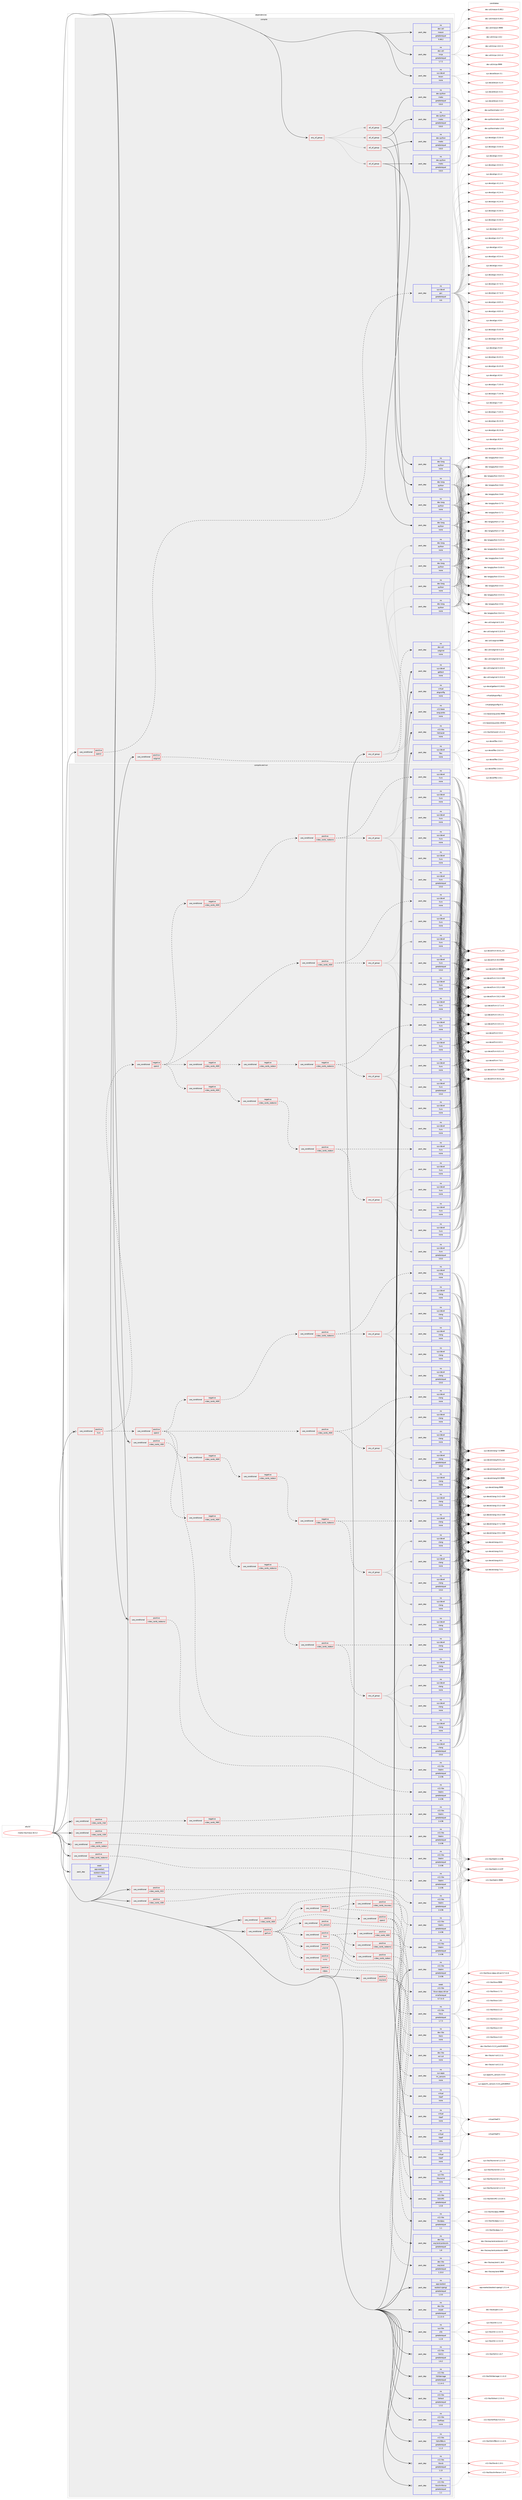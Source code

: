 digraph prolog {

# *************
# Graph options
# *************

newrank=true;
concentrate=true;
compound=true;
graph [rankdir=LR,fontname=Helvetica,fontsize=10,ranksep=1.5];#, ranksep=2.5, nodesep=0.2];
edge  [arrowhead=vee];
node  [fontname=Helvetica,fontsize=10];

# **********
# The ebuild
# **********

subgraph cluster_leftcol {
color=gray;
rank=same;
label=<<i>ebuild</i>>;
id [label="media-libs/mesa-18.3.2", color=red, width=4, href="../media-libs/mesa-18.3.2.svg"];
}

# ****************
# The dependencies
# ****************

subgraph cluster_midcol {
color=gray;
label=<<i>dependencies</i>>;
subgraph cluster_compile {
fillcolor="#eeeeee";
style=filled;
label=<<i>compile</i>>;
subgraph any25179 {
dependency1614900 [label=<<TABLE BORDER="0" CELLBORDER="1" CELLSPACING="0" CELLPADDING="4"><TR><TD CELLPADDING="10">any_of_group</TD></TR></TABLE>>, shape=none, color=red];subgraph all707 {
dependency1614901 [label=<<TABLE BORDER="0" CELLBORDER="1" CELLSPACING="0" CELLPADDING="4"><TR><TD CELLPADDING="10">all_of_group</TD></TR></TABLE>>, shape=none, color=red];subgraph pack1154104 {
dependency1614902 [label=<<TABLE BORDER="0" CELLBORDER="1" CELLSPACING="0" CELLPADDING="4" WIDTH="220"><TR><TD ROWSPAN="6" CELLPADDING="30">pack_dep</TD></TR><TR><TD WIDTH="110">no</TD></TR><TR><TD>dev-lang</TD></TR><TR><TD>python</TD></TR><TR><TD>none</TD></TR><TR><TD></TD></TR></TABLE>>, shape=none, color=blue];
}
dependency1614901:e -> dependency1614902:w [weight=20,style="solid",arrowhead="inv"];
subgraph pack1154105 {
dependency1614903 [label=<<TABLE BORDER="0" CELLBORDER="1" CELLSPACING="0" CELLPADDING="4" WIDTH="220"><TR><TD ROWSPAN="6" CELLPADDING="30">pack_dep</TD></TR><TR><TD WIDTH="110">no</TD></TR><TR><TD>dev-python</TD></TR><TR><TD>mako</TD></TR><TR><TD>greaterequal</TD></TR><TR><TD>0.8.0</TD></TR></TABLE>>, shape=none, color=blue];
}
dependency1614901:e -> dependency1614903:w [weight=20,style="solid",arrowhead="inv"];
}
dependency1614900:e -> dependency1614901:w [weight=20,style="dotted",arrowhead="oinv"];
subgraph all708 {
dependency1614904 [label=<<TABLE BORDER="0" CELLBORDER="1" CELLSPACING="0" CELLPADDING="4"><TR><TD CELLPADDING="10">all_of_group</TD></TR></TABLE>>, shape=none, color=red];subgraph pack1154106 {
dependency1614905 [label=<<TABLE BORDER="0" CELLBORDER="1" CELLSPACING="0" CELLPADDING="4" WIDTH="220"><TR><TD ROWSPAN="6" CELLPADDING="30">pack_dep</TD></TR><TR><TD WIDTH="110">no</TD></TR><TR><TD>dev-lang</TD></TR><TR><TD>python</TD></TR><TR><TD>none</TD></TR><TR><TD></TD></TR></TABLE>>, shape=none, color=blue];
}
dependency1614904:e -> dependency1614905:w [weight=20,style="solid",arrowhead="inv"];
subgraph pack1154107 {
dependency1614906 [label=<<TABLE BORDER="0" CELLBORDER="1" CELLSPACING="0" CELLPADDING="4" WIDTH="220"><TR><TD ROWSPAN="6" CELLPADDING="30">pack_dep</TD></TR><TR><TD WIDTH="110">no</TD></TR><TR><TD>dev-python</TD></TR><TR><TD>mako</TD></TR><TR><TD>greaterequal</TD></TR><TR><TD>0.8.0</TD></TR></TABLE>>, shape=none, color=blue];
}
dependency1614904:e -> dependency1614906:w [weight=20,style="solid",arrowhead="inv"];
}
dependency1614900:e -> dependency1614904:w [weight=20,style="dotted",arrowhead="oinv"];
subgraph all709 {
dependency1614907 [label=<<TABLE BORDER="0" CELLBORDER="1" CELLSPACING="0" CELLPADDING="4"><TR><TD CELLPADDING="10">all_of_group</TD></TR></TABLE>>, shape=none, color=red];subgraph pack1154108 {
dependency1614908 [label=<<TABLE BORDER="0" CELLBORDER="1" CELLSPACING="0" CELLPADDING="4" WIDTH="220"><TR><TD ROWSPAN="6" CELLPADDING="30">pack_dep</TD></TR><TR><TD WIDTH="110">no</TD></TR><TR><TD>dev-lang</TD></TR><TR><TD>python</TD></TR><TR><TD>none</TD></TR><TR><TD></TD></TR></TABLE>>, shape=none, color=blue];
}
dependency1614907:e -> dependency1614908:w [weight=20,style="solid",arrowhead="inv"];
subgraph pack1154109 {
dependency1614909 [label=<<TABLE BORDER="0" CELLBORDER="1" CELLSPACING="0" CELLPADDING="4" WIDTH="220"><TR><TD ROWSPAN="6" CELLPADDING="30">pack_dep</TD></TR><TR><TD WIDTH="110">no</TD></TR><TR><TD>dev-python</TD></TR><TR><TD>mako</TD></TR><TR><TD>greaterequal</TD></TR><TR><TD>0.8.0</TD></TR></TABLE>>, shape=none, color=blue];
}
dependency1614907:e -> dependency1614909:w [weight=20,style="solid",arrowhead="inv"];
}
dependency1614900:e -> dependency1614907:w [weight=20,style="dotted",arrowhead="oinv"];
subgraph all710 {
dependency1614910 [label=<<TABLE BORDER="0" CELLBORDER="1" CELLSPACING="0" CELLPADDING="4"><TR><TD CELLPADDING="10">all_of_group</TD></TR></TABLE>>, shape=none, color=red];subgraph pack1154110 {
dependency1614911 [label=<<TABLE BORDER="0" CELLBORDER="1" CELLSPACING="0" CELLPADDING="4" WIDTH="220"><TR><TD ROWSPAN="6" CELLPADDING="30">pack_dep</TD></TR><TR><TD WIDTH="110">no</TD></TR><TR><TD>dev-lang</TD></TR><TR><TD>python</TD></TR><TR><TD>none</TD></TR><TR><TD></TD></TR></TABLE>>, shape=none, color=blue];
}
dependency1614910:e -> dependency1614911:w [weight=20,style="solid",arrowhead="inv"];
subgraph pack1154111 {
dependency1614912 [label=<<TABLE BORDER="0" CELLBORDER="1" CELLSPACING="0" CELLPADDING="4" WIDTH="220"><TR><TD ROWSPAN="6" CELLPADDING="30">pack_dep</TD></TR><TR><TD WIDTH="110">no</TD></TR><TR><TD>dev-python</TD></TR><TR><TD>mako</TD></TR><TR><TD>greaterequal</TD></TR><TR><TD>0.8.0</TD></TR></TABLE>>, shape=none, color=blue];
}
dependency1614910:e -> dependency1614912:w [weight=20,style="solid",arrowhead="inv"];
}
dependency1614900:e -> dependency1614910:w [weight=20,style="dotted",arrowhead="oinv"];
}
id:e -> dependency1614900:w [weight=20,style="solid",arrowhead="vee"];
subgraph any25180 {
dependency1614913 [label=<<TABLE BORDER="0" CELLBORDER="1" CELLSPACING="0" CELLPADDING="4"><TR><TD CELLPADDING="10">any_of_group</TD></TR></TABLE>>, shape=none, color=red];subgraph pack1154112 {
dependency1614914 [label=<<TABLE BORDER="0" CELLBORDER="1" CELLSPACING="0" CELLPADDING="4" WIDTH="220"><TR><TD ROWSPAN="6" CELLPADDING="30">pack_dep</TD></TR><TR><TD WIDTH="110">no</TD></TR><TR><TD>dev-lang</TD></TR><TR><TD>python</TD></TR><TR><TD>none</TD></TR><TR><TD></TD></TR></TABLE>>, shape=none, color=blue];
}
dependency1614913:e -> dependency1614914:w [weight=20,style="dotted",arrowhead="oinv"];
subgraph pack1154113 {
dependency1614915 [label=<<TABLE BORDER="0" CELLBORDER="1" CELLSPACING="0" CELLPADDING="4" WIDTH="220"><TR><TD ROWSPAN="6" CELLPADDING="30">pack_dep</TD></TR><TR><TD WIDTH="110">no</TD></TR><TR><TD>dev-lang</TD></TR><TR><TD>python</TD></TR><TR><TD>none</TD></TR><TR><TD></TD></TR></TABLE>>, shape=none, color=blue];
}
dependency1614913:e -> dependency1614915:w [weight=20,style="dotted",arrowhead="oinv"];
subgraph pack1154114 {
dependency1614916 [label=<<TABLE BORDER="0" CELLBORDER="1" CELLSPACING="0" CELLPADDING="4" WIDTH="220"><TR><TD ROWSPAN="6" CELLPADDING="30">pack_dep</TD></TR><TR><TD WIDTH="110">no</TD></TR><TR><TD>dev-lang</TD></TR><TR><TD>python</TD></TR><TR><TD>none</TD></TR><TR><TD></TD></TR></TABLE>>, shape=none, color=blue];
}
dependency1614913:e -> dependency1614916:w [weight=20,style="dotted",arrowhead="oinv"];
subgraph pack1154115 {
dependency1614917 [label=<<TABLE BORDER="0" CELLBORDER="1" CELLSPACING="0" CELLPADDING="4" WIDTH="220"><TR><TD ROWSPAN="6" CELLPADDING="30">pack_dep</TD></TR><TR><TD WIDTH="110">no</TD></TR><TR><TD>dev-lang</TD></TR><TR><TD>python</TD></TR><TR><TD>none</TD></TR><TR><TD></TD></TR></TABLE>>, shape=none, color=blue];
}
dependency1614913:e -> dependency1614917:w [weight=20,style="dotted",arrowhead="oinv"];
}
id:e -> dependency1614913:w [weight=20,style="solid",arrowhead="vee"];
subgraph cond434913 {
dependency1614918 [label=<<TABLE BORDER="0" CELLBORDER="1" CELLSPACING="0" CELLPADDING="4"><TR><TD ROWSPAN="3" CELLPADDING="10">use_conditional</TD></TR><TR><TD>positive</TD></TR><TR><TD>opencl</TD></TR></TABLE>>, shape=none, color=red];
subgraph pack1154116 {
dependency1614919 [label=<<TABLE BORDER="0" CELLBORDER="1" CELLSPACING="0" CELLPADDING="4" WIDTH="220"><TR><TD ROWSPAN="6" CELLPADDING="30">pack_dep</TD></TR><TR><TD WIDTH="110">no</TD></TR><TR><TD>sys-devel</TD></TR><TR><TD>gcc</TD></TR><TR><TD>greaterequal</TD></TR><TR><TD>4.6</TD></TR></TABLE>>, shape=none, color=blue];
}
dependency1614918:e -> dependency1614919:w [weight=20,style="dashed",arrowhead="vee"];
}
id:e -> dependency1614918:w [weight=20,style="solid",arrowhead="vee"];
subgraph cond434914 {
dependency1614920 [label=<<TABLE BORDER="0" CELLBORDER="1" CELLSPACING="0" CELLPADDING="4"><TR><TD ROWSPAN="3" CELLPADDING="10">use_conditional</TD></TR><TR><TD>positive</TD></TR><TR><TD>valgrind</TD></TR></TABLE>>, shape=none, color=red];
subgraph pack1154117 {
dependency1614921 [label=<<TABLE BORDER="0" CELLBORDER="1" CELLSPACING="0" CELLPADDING="4" WIDTH="220"><TR><TD ROWSPAN="6" CELLPADDING="30">pack_dep</TD></TR><TR><TD WIDTH="110">no</TD></TR><TR><TD>dev-util</TD></TR><TR><TD>valgrind</TD></TR><TR><TD>none</TD></TR><TR><TD></TD></TR></TABLE>>, shape=none, color=blue];
}
dependency1614920:e -> dependency1614921:w [weight=20,style="dashed",arrowhead="vee"];
}
id:e -> dependency1614920:w [weight=20,style="solid",arrowhead="vee"];
subgraph pack1154118 {
dependency1614922 [label=<<TABLE BORDER="0" CELLBORDER="1" CELLSPACING="0" CELLPADDING="4" WIDTH="220"><TR><TD ROWSPAN="6" CELLPADDING="30">pack_dep</TD></TR><TR><TD WIDTH="110">no</TD></TR><TR><TD>dev-util</TD></TR><TR><TD>meson</TD></TR><TR><TD>greaterequal</TD></TR><TR><TD>0.48.2</TD></TR></TABLE>>, shape=none, color=blue];
}
id:e -> dependency1614922:w [weight=20,style="solid",arrowhead="vee"];
subgraph pack1154119 {
dependency1614923 [label=<<TABLE BORDER="0" CELLBORDER="1" CELLSPACING="0" CELLPADDING="4" WIDTH="220"><TR><TD ROWSPAN="6" CELLPADDING="30">pack_dep</TD></TR><TR><TD WIDTH="110">no</TD></TR><TR><TD>dev-util</TD></TR><TR><TD>ninja</TD></TR><TR><TD>greaterequal</TD></TR><TR><TD>1.7.2</TD></TR></TABLE>>, shape=none, color=blue];
}
id:e -> dependency1614923:w [weight=20,style="solid",arrowhead="vee"];
subgraph pack1154120 {
dependency1614924 [label=<<TABLE BORDER="0" CELLBORDER="1" CELLSPACING="0" CELLPADDING="4" WIDTH="220"><TR><TD ROWSPAN="6" CELLPADDING="30">pack_dep</TD></TR><TR><TD WIDTH="110">no</TD></TR><TR><TD>sys-devel</TD></TR><TR><TD>bison</TD></TR><TR><TD>none</TD></TR><TR><TD></TD></TR></TABLE>>, shape=none, color=blue];
}
id:e -> dependency1614924:w [weight=20,style="solid",arrowhead="vee"];
subgraph pack1154121 {
dependency1614925 [label=<<TABLE BORDER="0" CELLBORDER="1" CELLSPACING="0" CELLPADDING="4" WIDTH="220"><TR><TD ROWSPAN="6" CELLPADDING="30">pack_dep</TD></TR><TR><TD WIDTH="110">no</TD></TR><TR><TD>sys-devel</TD></TR><TR><TD>flex</TD></TR><TR><TD>none</TD></TR><TR><TD></TD></TR></TABLE>>, shape=none, color=blue];
}
id:e -> dependency1614925:w [weight=20,style="solid",arrowhead="vee"];
subgraph pack1154122 {
dependency1614926 [label=<<TABLE BORDER="0" CELLBORDER="1" CELLSPACING="0" CELLPADDING="4" WIDTH="220"><TR><TD ROWSPAN="6" CELLPADDING="30">pack_dep</TD></TR><TR><TD WIDTH="110">no</TD></TR><TR><TD>sys-devel</TD></TR><TR><TD>gettext</TD></TR><TR><TD>none</TD></TR><TR><TD></TD></TR></TABLE>>, shape=none, color=blue];
}
id:e -> dependency1614926:w [weight=20,style="solid",arrowhead="vee"];
subgraph pack1154123 {
dependency1614927 [label=<<TABLE BORDER="0" CELLBORDER="1" CELLSPACING="0" CELLPADDING="4" WIDTH="220"><TR><TD ROWSPAN="6" CELLPADDING="30">pack_dep</TD></TR><TR><TD WIDTH="110">no</TD></TR><TR><TD>virtual</TD></TR><TR><TD>pkgconfig</TD></TR><TR><TD>none</TD></TR><TR><TD></TD></TR></TABLE>>, shape=none, color=blue];
}
id:e -> dependency1614927:w [weight=20,style="solid",arrowhead="vee"];
subgraph pack1154124 {
dependency1614928 [label=<<TABLE BORDER="0" CELLBORDER="1" CELLSPACING="0" CELLPADDING="4" WIDTH="220"><TR><TD ROWSPAN="6" CELLPADDING="30">pack_dep</TD></TR><TR><TD WIDTH="110">no</TD></TR><TR><TD>x11-base</TD></TR><TR><TD>xorg-proto</TD></TR><TR><TD>none</TD></TR><TR><TD></TD></TR></TABLE>>, shape=none, color=blue];
}
id:e -> dependency1614928:w [weight=20,style="solid",arrowhead="vee"];
subgraph pack1154125 {
dependency1614929 [label=<<TABLE BORDER="0" CELLBORDER="1" CELLSPACING="0" CELLPADDING="4" WIDTH="220"><TR><TD ROWSPAN="6" CELLPADDING="30">pack_dep</TD></TR><TR><TD WIDTH="110">no</TD></TR><TR><TD>x11-libs</TD></TR><TR><TD>libXrandr</TD></TR><TR><TD>none</TD></TR><TR><TD></TD></TR></TABLE>>, shape=none, color=blue];
}
id:e -> dependency1614929:w [weight=20,style="solid",arrowhead="vee"];
}
subgraph cluster_compileandrun {
fillcolor="#eeeeee";
style=filled;
label=<<i>compile and run</i>>;
subgraph cond434915 {
dependency1614930 [label=<<TABLE BORDER="0" CELLBORDER="1" CELLSPACING="0" CELLPADDING="4"><TR><TD ROWSPAN="3" CELLPADDING="10">use_conditional</TD></TR><TR><TD>positive</TD></TR><TR><TD>gallium</TD></TR></TABLE>>, shape=none, color=red];
subgraph cond434916 {
dependency1614931 [label=<<TABLE BORDER="0" CELLBORDER="1" CELLSPACING="0" CELLPADDING="4"><TR><TD ROWSPAN="3" CELLPADDING="10">use_conditional</TD></TR><TR><TD>positive</TD></TR><TR><TD>unwind</TD></TR></TABLE>>, shape=none, color=red];
subgraph pack1154126 {
dependency1614932 [label=<<TABLE BORDER="0" CELLBORDER="1" CELLSPACING="0" CELLPADDING="4" WIDTH="220"><TR><TD ROWSPAN="6" CELLPADDING="30">pack_dep</TD></TR><TR><TD WIDTH="110">no</TD></TR><TR><TD>sys-libs</TD></TR><TR><TD>libunwind</TD></TR><TR><TD>none</TD></TR><TR><TD></TD></TR></TABLE>>, shape=none, color=blue];
}
dependency1614931:e -> dependency1614932:w [weight=20,style="dashed",arrowhead="vee"];
}
dependency1614930:e -> dependency1614931:w [weight=20,style="dashed",arrowhead="vee"];
subgraph cond434917 {
dependency1614933 [label=<<TABLE BORDER="0" CELLBORDER="1" CELLSPACING="0" CELLPADDING="4"><TR><TD ROWSPAN="3" CELLPADDING="10">use_conditional</TD></TR><TR><TD>positive</TD></TR><TR><TD>llvm</TD></TR></TABLE>>, shape=none, color=red];
subgraph cond434918 {
dependency1614934 [label=<<TABLE BORDER="0" CELLBORDER="1" CELLSPACING="0" CELLPADDING="4"><TR><TD ROWSPAN="3" CELLPADDING="10">use_conditional</TD></TR><TR><TD>positive</TD></TR><TR><TD>video_cards_radeonsi</TD></TR></TABLE>>, shape=none, color=red];
subgraph pack1154127 {
dependency1614935 [label=<<TABLE BORDER="0" CELLBORDER="1" CELLSPACING="0" CELLPADDING="4" WIDTH="220"><TR><TD ROWSPAN="6" CELLPADDING="30">pack_dep</TD></TR><TR><TD WIDTH="110">no</TD></TR><TR><TD>virtual</TD></TR><TR><TD>libelf</TD></TR><TR><TD>none</TD></TR><TR><TD></TD></TR></TABLE>>, shape=none, color=blue];
}
dependency1614934:e -> dependency1614935:w [weight=20,style="dashed",arrowhead="vee"];
}
dependency1614933:e -> dependency1614934:w [weight=20,style="dashed",arrowhead="vee"];
subgraph cond434919 {
dependency1614936 [label=<<TABLE BORDER="0" CELLBORDER="1" CELLSPACING="0" CELLPADDING="4"><TR><TD ROWSPAN="3" CELLPADDING="10">use_conditional</TD></TR><TR><TD>positive</TD></TR><TR><TD>video_cards_r600</TD></TR></TABLE>>, shape=none, color=red];
subgraph pack1154128 {
dependency1614937 [label=<<TABLE BORDER="0" CELLBORDER="1" CELLSPACING="0" CELLPADDING="4" WIDTH="220"><TR><TD ROWSPAN="6" CELLPADDING="30">pack_dep</TD></TR><TR><TD WIDTH="110">no</TD></TR><TR><TD>virtual</TD></TR><TR><TD>libelf</TD></TR><TR><TD>none</TD></TR><TR><TD></TD></TR></TABLE>>, shape=none, color=blue];
}
dependency1614936:e -> dependency1614937:w [weight=20,style="dashed",arrowhead="vee"];
}
dependency1614933:e -> dependency1614936:w [weight=20,style="dashed",arrowhead="vee"];
subgraph cond434920 {
dependency1614938 [label=<<TABLE BORDER="0" CELLBORDER="1" CELLSPACING="0" CELLPADDING="4"><TR><TD ROWSPAN="3" CELLPADDING="10">use_conditional</TD></TR><TR><TD>positive</TD></TR><TR><TD>video_cards_radeon</TD></TR></TABLE>>, shape=none, color=red];
subgraph pack1154129 {
dependency1614939 [label=<<TABLE BORDER="0" CELLBORDER="1" CELLSPACING="0" CELLPADDING="4" WIDTH="220"><TR><TD ROWSPAN="6" CELLPADDING="30">pack_dep</TD></TR><TR><TD WIDTH="110">no</TD></TR><TR><TD>virtual</TD></TR><TR><TD>libelf</TD></TR><TR><TD>none</TD></TR><TR><TD></TD></TR></TABLE>>, shape=none, color=blue];
}
dependency1614938:e -> dependency1614939:w [weight=20,style="dashed",arrowhead="vee"];
}
dependency1614933:e -> dependency1614938:w [weight=20,style="dashed",arrowhead="vee"];
}
dependency1614930:e -> dependency1614933:w [weight=20,style="dashed",arrowhead="vee"];
subgraph cond434921 {
dependency1614940 [label=<<TABLE BORDER="0" CELLBORDER="1" CELLSPACING="0" CELLPADDING="4"><TR><TD ROWSPAN="3" CELLPADDING="10">use_conditional</TD></TR><TR><TD>positive</TD></TR><TR><TD>lm_sensors</TD></TR></TABLE>>, shape=none, color=red];
subgraph pack1154130 {
dependency1614941 [label=<<TABLE BORDER="0" CELLBORDER="1" CELLSPACING="0" CELLPADDING="4" WIDTH="220"><TR><TD ROWSPAN="6" CELLPADDING="30">pack_dep</TD></TR><TR><TD WIDTH="110">no</TD></TR><TR><TD>sys-apps</TD></TR><TR><TD>lm_sensors</TD></TR><TR><TD>none</TD></TR><TR><TD></TD></TR></TABLE>>, shape=none, color=blue];
}
dependency1614940:e -> dependency1614941:w [weight=20,style="dashed",arrowhead="vee"];
}
dependency1614930:e -> dependency1614940:w [weight=20,style="dashed",arrowhead="vee"];
subgraph cond434922 {
dependency1614942 [label=<<TABLE BORDER="0" CELLBORDER="1" CELLSPACING="0" CELLPADDING="4"><TR><TD ROWSPAN="3" CELLPADDING="10">use_conditional</TD></TR><TR><TD>positive</TD></TR><TR><TD>opencl</TD></TR></TABLE>>, shape=none, color=red];
subgraph pack1154131 {
dependency1614943 [label=<<TABLE BORDER="0" CELLBORDER="1" CELLSPACING="0" CELLPADDING="4" WIDTH="220"><TR><TD ROWSPAN="6" CELLPADDING="30">pack_dep</TD></TR><TR><TD WIDTH="110">no</TD></TR><TR><TD>dev-libs</TD></TR><TR><TD>ocl-icd</TD></TR><TR><TD>none</TD></TR><TR><TD></TD></TR></TABLE>>, shape=none, color=blue];
}
dependency1614942:e -> dependency1614943:w [weight=20,style="dashed",arrowhead="vee"];
subgraph pack1154132 {
dependency1614944 [label=<<TABLE BORDER="0" CELLBORDER="1" CELLSPACING="0" CELLPADDING="4" WIDTH="220"><TR><TD ROWSPAN="6" CELLPADDING="30">pack_dep</TD></TR><TR><TD WIDTH="110">no</TD></TR><TR><TD>dev-libs</TD></TR><TR><TD>libclc</TD></TR><TR><TD>none</TD></TR><TR><TD></TD></TR></TABLE>>, shape=none, color=blue];
}
dependency1614942:e -> dependency1614944:w [weight=20,style="dashed",arrowhead="vee"];
subgraph pack1154133 {
dependency1614945 [label=<<TABLE BORDER="0" CELLBORDER="1" CELLSPACING="0" CELLPADDING="4" WIDTH="220"><TR><TD ROWSPAN="6" CELLPADDING="30">pack_dep</TD></TR><TR><TD WIDTH="110">no</TD></TR><TR><TD>virtual</TD></TR><TR><TD>libelf</TD></TR><TR><TD>none</TD></TR><TR><TD></TD></TR></TABLE>>, shape=none, color=blue];
}
dependency1614942:e -> dependency1614945:w [weight=20,style="dashed",arrowhead="vee"];
}
dependency1614930:e -> dependency1614942:w [weight=20,style="dashed",arrowhead="vee"];
subgraph cond434923 {
dependency1614946 [label=<<TABLE BORDER="0" CELLBORDER="1" CELLSPACING="0" CELLPADDING="4"><TR><TD ROWSPAN="3" CELLPADDING="10">use_conditional</TD></TR><TR><TD>positive</TD></TR><TR><TD>vaapi</TD></TR></TABLE>>, shape=none, color=red];
subgraph pack1154134 {
dependency1614947 [label=<<TABLE BORDER="0" CELLBORDER="1" CELLSPACING="0" CELLPADDING="4" WIDTH="220"><TR><TD ROWSPAN="6" CELLPADDING="30">pack_dep</TD></TR><TR><TD WIDTH="110">no</TD></TR><TR><TD>x11-libs</TD></TR><TR><TD>libva</TD></TR><TR><TD>greaterequal</TD></TR><TR><TD>1.7.3</TD></TR></TABLE>>, shape=none, color=blue];
}
dependency1614946:e -> dependency1614947:w [weight=20,style="dashed",arrowhead="vee"];
subgraph cond434924 {
dependency1614948 [label=<<TABLE BORDER="0" CELLBORDER="1" CELLSPACING="0" CELLPADDING="4"><TR><TD ROWSPAN="3" CELLPADDING="10">use_conditional</TD></TR><TR><TD>positive</TD></TR><TR><TD>video_cards_nouveau</TD></TR></TABLE>>, shape=none, color=red];
subgraph pack1154135 {
dependency1614949 [label=<<TABLE BORDER="0" CELLBORDER="1" CELLSPACING="0" CELLPADDING="4" WIDTH="220"><TR><TD ROWSPAN="6" CELLPADDING="30">pack_dep</TD></TR><TR><TD WIDTH="110">weak</TD></TR><TR><TD>x11-libs</TD></TR><TR><TD>libva-vdpau-driver</TD></TR><TR><TD>smallerequal</TD></TR><TR><TD>0.7.4-r3</TD></TR></TABLE>>, shape=none, color=blue];
}
dependency1614948:e -> dependency1614949:w [weight=20,style="dashed",arrowhead="vee"];
}
dependency1614946:e -> dependency1614948:w [weight=20,style="dashed",arrowhead="vee"];
}
dependency1614930:e -> dependency1614946:w [weight=20,style="dashed",arrowhead="vee"];
subgraph cond434925 {
dependency1614950 [label=<<TABLE BORDER="0" CELLBORDER="1" CELLSPACING="0" CELLPADDING="4"><TR><TD ROWSPAN="3" CELLPADDING="10">use_conditional</TD></TR><TR><TD>positive</TD></TR><TR><TD>vdpau</TD></TR></TABLE>>, shape=none, color=red];
subgraph pack1154136 {
dependency1614951 [label=<<TABLE BORDER="0" CELLBORDER="1" CELLSPACING="0" CELLPADDING="4" WIDTH="220"><TR><TD ROWSPAN="6" CELLPADDING="30">pack_dep</TD></TR><TR><TD WIDTH="110">no</TD></TR><TR><TD>x11-libs</TD></TR><TR><TD>libvdpau</TD></TR><TR><TD>greaterequal</TD></TR><TR><TD>1.1</TD></TR></TABLE>>, shape=none, color=blue];
}
dependency1614950:e -> dependency1614951:w [weight=20,style="dashed",arrowhead="vee"];
}
dependency1614930:e -> dependency1614950:w [weight=20,style="dashed",arrowhead="vee"];
subgraph cond434926 {
dependency1614952 [label=<<TABLE BORDER="0" CELLBORDER="1" CELLSPACING="0" CELLPADDING="4"><TR><TD ROWSPAN="3" CELLPADDING="10">use_conditional</TD></TR><TR><TD>positive</TD></TR><TR><TD>xvmc</TD></TR></TABLE>>, shape=none, color=red];
subgraph pack1154137 {
dependency1614953 [label=<<TABLE BORDER="0" CELLBORDER="1" CELLSPACING="0" CELLPADDING="4" WIDTH="220"><TR><TD ROWSPAN="6" CELLPADDING="30">pack_dep</TD></TR><TR><TD WIDTH="110">no</TD></TR><TR><TD>x11-libs</TD></TR><TR><TD>libXvMC</TD></TR><TR><TD>greaterequal</TD></TR><TR><TD>1.0.8</TD></TR></TABLE>>, shape=none, color=blue];
}
dependency1614952:e -> dependency1614953:w [weight=20,style="dashed",arrowhead="vee"];
}
dependency1614930:e -> dependency1614952:w [weight=20,style="dashed",arrowhead="vee"];
}
id:e -> dependency1614930:w [weight=20,style="solid",arrowhead="odotvee"];
subgraph cond434927 {
dependency1614954 [label=<<TABLE BORDER="0" CELLBORDER="1" CELLSPACING="0" CELLPADDING="4"><TR><TD ROWSPAN="3" CELLPADDING="10">use_conditional</TD></TR><TR><TD>positive</TD></TR><TR><TD>llvm</TD></TR></TABLE>>, shape=none, color=red];
subgraph cond434928 {
dependency1614955 [label=<<TABLE BORDER="0" CELLBORDER="1" CELLSPACING="0" CELLPADDING="4"><TR><TD ROWSPAN="3" CELLPADDING="10">use_conditional</TD></TR><TR><TD>positive</TD></TR><TR><TD>opencl</TD></TR></TABLE>>, shape=none, color=red];
subgraph cond434929 {
dependency1614956 [label=<<TABLE BORDER="0" CELLBORDER="1" CELLSPACING="0" CELLPADDING="4"><TR><TD ROWSPAN="3" CELLPADDING="10">use_conditional</TD></TR><TR><TD>positive</TD></TR><TR><TD>video_cards_r600</TD></TR></TABLE>>, shape=none, color=red];
subgraph any25181 {
dependency1614957 [label=<<TABLE BORDER="0" CELLBORDER="1" CELLSPACING="0" CELLPADDING="4"><TR><TD CELLPADDING="10">any_of_group</TD></TR></TABLE>>, shape=none, color=red];subgraph pack1154138 {
dependency1614958 [label=<<TABLE BORDER="0" CELLBORDER="1" CELLSPACING="0" CELLPADDING="4" WIDTH="220"><TR><TD ROWSPAN="6" CELLPADDING="30">pack_dep</TD></TR><TR><TD WIDTH="110">no</TD></TR><TR><TD>sys-devel</TD></TR><TR><TD>clang</TD></TR><TR><TD>none</TD></TR><TR><TD></TD></TR></TABLE>>, shape=none, color=blue];
}
dependency1614957:e -> dependency1614958:w [weight=20,style="dotted",arrowhead="oinv"];
subgraph pack1154139 {
dependency1614959 [label=<<TABLE BORDER="0" CELLBORDER="1" CELLSPACING="0" CELLPADDING="4" WIDTH="220"><TR><TD ROWSPAN="6" CELLPADDING="30">pack_dep</TD></TR><TR><TD WIDTH="110">no</TD></TR><TR><TD>sys-devel</TD></TR><TR><TD>clang</TD></TR><TR><TD>none</TD></TR><TR><TD></TD></TR></TABLE>>, shape=none, color=blue];
}
dependency1614957:e -> dependency1614959:w [weight=20,style="dotted",arrowhead="oinv"];
subgraph pack1154140 {
dependency1614960 [label=<<TABLE BORDER="0" CELLBORDER="1" CELLSPACING="0" CELLPADDING="4" WIDTH="220"><TR><TD ROWSPAN="6" CELLPADDING="30">pack_dep</TD></TR><TR><TD WIDTH="110">no</TD></TR><TR><TD>sys-devel</TD></TR><TR><TD>clang</TD></TR><TR><TD>none</TD></TR><TR><TD></TD></TR></TABLE>>, shape=none, color=blue];
}
dependency1614957:e -> dependency1614960:w [weight=20,style="dotted",arrowhead="oinv"];
subgraph pack1154141 {
dependency1614961 [label=<<TABLE BORDER="0" CELLBORDER="1" CELLSPACING="0" CELLPADDING="4" WIDTH="220"><TR><TD ROWSPAN="6" CELLPADDING="30">pack_dep</TD></TR><TR><TD WIDTH="110">no</TD></TR><TR><TD>sys-devel</TD></TR><TR><TD>clang</TD></TR><TR><TD>none</TD></TR><TR><TD></TD></TR></TABLE>>, shape=none, color=blue];
}
dependency1614957:e -> dependency1614961:w [weight=20,style="dotted",arrowhead="oinv"];
subgraph pack1154142 {
dependency1614962 [label=<<TABLE BORDER="0" CELLBORDER="1" CELLSPACING="0" CELLPADDING="4" WIDTH="220"><TR><TD ROWSPAN="6" CELLPADDING="30">pack_dep</TD></TR><TR><TD WIDTH="110">no</TD></TR><TR><TD>sys-devel</TD></TR><TR><TD>clang</TD></TR><TR><TD>greaterequal</TD></TR><TR><TD>3.9.0</TD></TR></TABLE>>, shape=none, color=blue];
}
dependency1614957:e -> dependency1614962:w [weight=20,style="dotted",arrowhead="oinv"];
}
dependency1614956:e -> dependency1614957:w [weight=20,style="dashed",arrowhead="vee"];
subgraph pack1154143 {
dependency1614963 [label=<<TABLE BORDER="0" CELLBORDER="1" CELLSPACING="0" CELLPADDING="4" WIDTH="220"><TR><TD ROWSPAN="6" CELLPADDING="30">pack_dep</TD></TR><TR><TD WIDTH="110">no</TD></TR><TR><TD>sys-devel</TD></TR><TR><TD>clang</TD></TR><TR><TD>none</TD></TR><TR><TD></TD></TR></TABLE>>, shape=none, color=blue];
}
dependency1614956:e -> dependency1614963:w [weight=20,style="dashed",arrowhead="vee"];
}
dependency1614955:e -> dependency1614956:w [weight=20,style="dashed",arrowhead="vee"];
subgraph cond434930 {
dependency1614964 [label=<<TABLE BORDER="0" CELLBORDER="1" CELLSPACING="0" CELLPADDING="4"><TR><TD ROWSPAN="3" CELLPADDING="10">use_conditional</TD></TR><TR><TD>negative</TD></TR><TR><TD>video_cards_r600</TD></TR></TABLE>>, shape=none, color=red];
subgraph cond434931 {
dependency1614965 [label=<<TABLE BORDER="0" CELLBORDER="1" CELLSPACING="0" CELLPADDING="4"><TR><TD ROWSPAN="3" CELLPADDING="10">use_conditional</TD></TR><TR><TD>positive</TD></TR><TR><TD>video_cards_radeonsi</TD></TR></TABLE>>, shape=none, color=red];
subgraph any25182 {
dependency1614966 [label=<<TABLE BORDER="0" CELLBORDER="1" CELLSPACING="0" CELLPADDING="4"><TR><TD CELLPADDING="10">any_of_group</TD></TR></TABLE>>, shape=none, color=red];subgraph pack1154144 {
dependency1614967 [label=<<TABLE BORDER="0" CELLBORDER="1" CELLSPACING="0" CELLPADDING="4" WIDTH="220"><TR><TD ROWSPAN="6" CELLPADDING="30">pack_dep</TD></TR><TR><TD WIDTH="110">no</TD></TR><TR><TD>sys-devel</TD></TR><TR><TD>clang</TD></TR><TR><TD>none</TD></TR><TR><TD></TD></TR></TABLE>>, shape=none, color=blue];
}
dependency1614966:e -> dependency1614967:w [weight=20,style="dotted",arrowhead="oinv"];
subgraph pack1154145 {
dependency1614968 [label=<<TABLE BORDER="0" CELLBORDER="1" CELLSPACING="0" CELLPADDING="4" WIDTH="220"><TR><TD ROWSPAN="6" CELLPADDING="30">pack_dep</TD></TR><TR><TD WIDTH="110">no</TD></TR><TR><TD>sys-devel</TD></TR><TR><TD>clang</TD></TR><TR><TD>none</TD></TR><TR><TD></TD></TR></TABLE>>, shape=none, color=blue];
}
dependency1614966:e -> dependency1614968:w [weight=20,style="dotted",arrowhead="oinv"];
subgraph pack1154146 {
dependency1614969 [label=<<TABLE BORDER="0" CELLBORDER="1" CELLSPACING="0" CELLPADDING="4" WIDTH="220"><TR><TD ROWSPAN="6" CELLPADDING="30">pack_dep</TD></TR><TR><TD WIDTH="110">no</TD></TR><TR><TD>sys-devel</TD></TR><TR><TD>clang</TD></TR><TR><TD>none</TD></TR><TR><TD></TD></TR></TABLE>>, shape=none, color=blue];
}
dependency1614966:e -> dependency1614969:w [weight=20,style="dotted",arrowhead="oinv"];
subgraph pack1154147 {
dependency1614970 [label=<<TABLE BORDER="0" CELLBORDER="1" CELLSPACING="0" CELLPADDING="4" WIDTH="220"><TR><TD ROWSPAN="6" CELLPADDING="30">pack_dep</TD></TR><TR><TD WIDTH="110">no</TD></TR><TR><TD>sys-devel</TD></TR><TR><TD>clang</TD></TR><TR><TD>none</TD></TR><TR><TD></TD></TR></TABLE>>, shape=none, color=blue];
}
dependency1614966:e -> dependency1614970:w [weight=20,style="dotted",arrowhead="oinv"];
subgraph pack1154148 {
dependency1614971 [label=<<TABLE BORDER="0" CELLBORDER="1" CELLSPACING="0" CELLPADDING="4" WIDTH="220"><TR><TD ROWSPAN="6" CELLPADDING="30">pack_dep</TD></TR><TR><TD WIDTH="110">no</TD></TR><TR><TD>sys-devel</TD></TR><TR><TD>clang</TD></TR><TR><TD>greaterequal</TD></TR><TR><TD>3.9.0</TD></TR></TABLE>>, shape=none, color=blue];
}
dependency1614966:e -> dependency1614971:w [weight=20,style="dotted",arrowhead="oinv"];
}
dependency1614965:e -> dependency1614966:w [weight=20,style="dashed",arrowhead="vee"];
subgraph pack1154149 {
dependency1614972 [label=<<TABLE BORDER="0" CELLBORDER="1" CELLSPACING="0" CELLPADDING="4" WIDTH="220"><TR><TD ROWSPAN="6" CELLPADDING="30">pack_dep</TD></TR><TR><TD WIDTH="110">no</TD></TR><TR><TD>sys-devel</TD></TR><TR><TD>clang</TD></TR><TR><TD>none</TD></TR><TR><TD></TD></TR></TABLE>>, shape=none, color=blue];
}
dependency1614965:e -> dependency1614972:w [weight=20,style="dashed",arrowhead="vee"];
}
dependency1614964:e -> dependency1614965:w [weight=20,style="dashed",arrowhead="vee"];
}
dependency1614955:e -> dependency1614964:w [weight=20,style="dashed",arrowhead="vee"];
subgraph cond434932 {
dependency1614973 [label=<<TABLE BORDER="0" CELLBORDER="1" CELLSPACING="0" CELLPADDING="4"><TR><TD ROWSPAN="3" CELLPADDING="10">use_conditional</TD></TR><TR><TD>negative</TD></TR><TR><TD>video_cards_r600</TD></TR></TABLE>>, shape=none, color=red];
subgraph cond434933 {
dependency1614974 [label=<<TABLE BORDER="0" CELLBORDER="1" CELLSPACING="0" CELLPADDING="4"><TR><TD ROWSPAN="3" CELLPADDING="10">use_conditional</TD></TR><TR><TD>negative</TD></TR><TR><TD>video_cards_radeonsi</TD></TR></TABLE>>, shape=none, color=red];
subgraph cond434934 {
dependency1614975 [label=<<TABLE BORDER="0" CELLBORDER="1" CELLSPACING="0" CELLPADDING="4"><TR><TD ROWSPAN="3" CELLPADDING="10">use_conditional</TD></TR><TR><TD>positive</TD></TR><TR><TD>video_cards_radeon</TD></TR></TABLE>>, shape=none, color=red];
subgraph any25183 {
dependency1614976 [label=<<TABLE BORDER="0" CELLBORDER="1" CELLSPACING="0" CELLPADDING="4"><TR><TD CELLPADDING="10">any_of_group</TD></TR></TABLE>>, shape=none, color=red];subgraph pack1154150 {
dependency1614977 [label=<<TABLE BORDER="0" CELLBORDER="1" CELLSPACING="0" CELLPADDING="4" WIDTH="220"><TR><TD ROWSPAN="6" CELLPADDING="30">pack_dep</TD></TR><TR><TD WIDTH="110">no</TD></TR><TR><TD>sys-devel</TD></TR><TR><TD>clang</TD></TR><TR><TD>none</TD></TR><TR><TD></TD></TR></TABLE>>, shape=none, color=blue];
}
dependency1614976:e -> dependency1614977:w [weight=20,style="dotted",arrowhead="oinv"];
subgraph pack1154151 {
dependency1614978 [label=<<TABLE BORDER="0" CELLBORDER="1" CELLSPACING="0" CELLPADDING="4" WIDTH="220"><TR><TD ROWSPAN="6" CELLPADDING="30">pack_dep</TD></TR><TR><TD WIDTH="110">no</TD></TR><TR><TD>sys-devel</TD></TR><TR><TD>clang</TD></TR><TR><TD>none</TD></TR><TR><TD></TD></TR></TABLE>>, shape=none, color=blue];
}
dependency1614976:e -> dependency1614978:w [weight=20,style="dotted",arrowhead="oinv"];
subgraph pack1154152 {
dependency1614979 [label=<<TABLE BORDER="0" CELLBORDER="1" CELLSPACING="0" CELLPADDING="4" WIDTH="220"><TR><TD ROWSPAN="6" CELLPADDING="30">pack_dep</TD></TR><TR><TD WIDTH="110">no</TD></TR><TR><TD>sys-devel</TD></TR><TR><TD>clang</TD></TR><TR><TD>none</TD></TR><TR><TD></TD></TR></TABLE>>, shape=none, color=blue];
}
dependency1614976:e -> dependency1614979:w [weight=20,style="dotted",arrowhead="oinv"];
subgraph pack1154153 {
dependency1614980 [label=<<TABLE BORDER="0" CELLBORDER="1" CELLSPACING="0" CELLPADDING="4" WIDTH="220"><TR><TD ROWSPAN="6" CELLPADDING="30">pack_dep</TD></TR><TR><TD WIDTH="110">no</TD></TR><TR><TD>sys-devel</TD></TR><TR><TD>clang</TD></TR><TR><TD>none</TD></TR><TR><TD></TD></TR></TABLE>>, shape=none, color=blue];
}
dependency1614976:e -> dependency1614980:w [weight=20,style="dotted",arrowhead="oinv"];
subgraph pack1154154 {
dependency1614981 [label=<<TABLE BORDER="0" CELLBORDER="1" CELLSPACING="0" CELLPADDING="4" WIDTH="220"><TR><TD ROWSPAN="6" CELLPADDING="30">pack_dep</TD></TR><TR><TD WIDTH="110">no</TD></TR><TR><TD>sys-devel</TD></TR><TR><TD>clang</TD></TR><TR><TD>greaterequal</TD></TR><TR><TD>3.9.0</TD></TR></TABLE>>, shape=none, color=blue];
}
dependency1614976:e -> dependency1614981:w [weight=20,style="dotted",arrowhead="oinv"];
}
dependency1614975:e -> dependency1614976:w [weight=20,style="dashed",arrowhead="vee"];
subgraph pack1154155 {
dependency1614982 [label=<<TABLE BORDER="0" CELLBORDER="1" CELLSPACING="0" CELLPADDING="4" WIDTH="220"><TR><TD ROWSPAN="6" CELLPADDING="30">pack_dep</TD></TR><TR><TD WIDTH="110">no</TD></TR><TR><TD>sys-devel</TD></TR><TR><TD>clang</TD></TR><TR><TD>none</TD></TR><TR><TD></TD></TR></TABLE>>, shape=none, color=blue];
}
dependency1614975:e -> dependency1614982:w [weight=20,style="dashed",arrowhead="vee"];
}
dependency1614974:e -> dependency1614975:w [weight=20,style="dashed",arrowhead="vee"];
}
dependency1614973:e -> dependency1614974:w [weight=20,style="dashed",arrowhead="vee"];
}
dependency1614955:e -> dependency1614973:w [weight=20,style="dashed",arrowhead="vee"];
subgraph cond434935 {
dependency1614983 [label=<<TABLE BORDER="0" CELLBORDER="1" CELLSPACING="0" CELLPADDING="4"><TR><TD ROWSPAN="3" CELLPADDING="10">use_conditional</TD></TR><TR><TD>negative</TD></TR><TR><TD>video_cards_r600</TD></TR></TABLE>>, shape=none, color=red];
subgraph cond434936 {
dependency1614984 [label=<<TABLE BORDER="0" CELLBORDER="1" CELLSPACING="0" CELLPADDING="4"><TR><TD ROWSPAN="3" CELLPADDING="10">use_conditional</TD></TR><TR><TD>negative</TD></TR><TR><TD>video_cards_radeon</TD></TR></TABLE>>, shape=none, color=red];
subgraph cond434937 {
dependency1614985 [label=<<TABLE BORDER="0" CELLBORDER="1" CELLSPACING="0" CELLPADDING="4"><TR><TD ROWSPAN="3" CELLPADDING="10">use_conditional</TD></TR><TR><TD>negative</TD></TR><TR><TD>video_cards_radeonsi</TD></TR></TABLE>>, shape=none, color=red];
subgraph any25184 {
dependency1614986 [label=<<TABLE BORDER="0" CELLBORDER="1" CELLSPACING="0" CELLPADDING="4"><TR><TD CELLPADDING="10">any_of_group</TD></TR></TABLE>>, shape=none, color=red];subgraph pack1154156 {
dependency1614987 [label=<<TABLE BORDER="0" CELLBORDER="1" CELLSPACING="0" CELLPADDING="4" WIDTH="220"><TR><TD ROWSPAN="6" CELLPADDING="30">pack_dep</TD></TR><TR><TD WIDTH="110">no</TD></TR><TR><TD>sys-devel</TD></TR><TR><TD>clang</TD></TR><TR><TD>none</TD></TR><TR><TD></TD></TR></TABLE>>, shape=none, color=blue];
}
dependency1614986:e -> dependency1614987:w [weight=20,style="dotted",arrowhead="oinv"];
subgraph pack1154157 {
dependency1614988 [label=<<TABLE BORDER="0" CELLBORDER="1" CELLSPACING="0" CELLPADDING="4" WIDTH="220"><TR><TD ROWSPAN="6" CELLPADDING="30">pack_dep</TD></TR><TR><TD WIDTH="110">no</TD></TR><TR><TD>sys-devel</TD></TR><TR><TD>clang</TD></TR><TR><TD>none</TD></TR><TR><TD></TD></TR></TABLE>>, shape=none, color=blue];
}
dependency1614986:e -> dependency1614988:w [weight=20,style="dotted",arrowhead="oinv"];
subgraph pack1154158 {
dependency1614989 [label=<<TABLE BORDER="0" CELLBORDER="1" CELLSPACING="0" CELLPADDING="4" WIDTH="220"><TR><TD ROWSPAN="6" CELLPADDING="30">pack_dep</TD></TR><TR><TD WIDTH="110">no</TD></TR><TR><TD>sys-devel</TD></TR><TR><TD>clang</TD></TR><TR><TD>none</TD></TR><TR><TD></TD></TR></TABLE>>, shape=none, color=blue];
}
dependency1614986:e -> dependency1614989:w [weight=20,style="dotted",arrowhead="oinv"];
subgraph pack1154159 {
dependency1614990 [label=<<TABLE BORDER="0" CELLBORDER="1" CELLSPACING="0" CELLPADDING="4" WIDTH="220"><TR><TD ROWSPAN="6" CELLPADDING="30">pack_dep</TD></TR><TR><TD WIDTH="110">no</TD></TR><TR><TD>sys-devel</TD></TR><TR><TD>clang</TD></TR><TR><TD>none</TD></TR><TR><TD></TD></TR></TABLE>>, shape=none, color=blue];
}
dependency1614986:e -> dependency1614990:w [weight=20,style="dotted",arrowhead="oinv"];
subgraph pack1154160 {
dependency1614991 [label=<<TABLE BORDER="0" CELLBORDER="1" CELLSPACING="0" CELLPADDING="4" WIDTH="220"><TR><TD ROWSPAN="6" CELLPADDING="30">pack_dep</TD></TR><TR><TD WIDTH="110">no</TD></TR><TR><TD>sys-devel</TD></TR><TR><TD>clang</TD></TR><TR><TD>greaterequal</TD></TR><TR><TD>3.9.0</TD></TR></TABLE>>, shape=none, color=blue];
}
dependency1614986:e -> dependency1614991:w [weight=20,style="dotted",arrowhead="oinv"];
}
dependency1614985:e -> dependency1614986:w [weight=20,style="dashed",arrowhead="vee"];
subgraph pack1154161 {
dependency1614992 [label=<<TABLE BORDER="0" CELLBORDER="1" CELLSPACING="0" CELLPADDING="4" WIDTH="220"><TR><TD ROWSPAN="6" CELLPADDING="30">pack_dep</TD></TR><TR><TD WIDTH="110">no</TD></TR><TR><TD>sys-devel</TD></TR><TR><TD>clang</TD></TR><TR><TD>none</TD></TR><TR><TD></TD></TR></TABLE>>, shape=none, color=blue];
}
dependency1614985:e -> dependency1614992:w [weight=20,style="dashed",arrowhead="vee"];
}
dependency1614984:e -> dependency1614985:w [weight=20,style="dashed",arrowhead="vee"];
}
dependency1614983:e -> dependency1614984:w [weight=20,style="dashed",arrowhead="vee"];
}
dependency1614955:e -> dependency1614983:w [weight=20,style="dashed",arrowhead="vee"];
}
dependency1614954:e -> dependency1614955:w [weight=20,style="dashed",arrowhead="vee"];
subgraph cond434938 {
dependency1614993 [label=<<TABLE BORDER="0" CELLBORDER="1" CELLSPACING="0" CELLPADDING="4"><TR><TD ROWSPAN="3" CELLPADDING="10">use_conditional</TD></TR><TR><TD>negative</TD></TR><TR><TD>opencl</TD></TR></TABLE>>, shape=none, color=red];
subgraph cond434939 {
dependency1614994 [label=<<TABLE BORDER="0" CELLBORDER="1" CELLSPACING="0" CELLPADDING="4"><TR><TD ROWSPAN="3" CELLPADDING="10">use_conditional</TD></TR><TR><TD>positive</TD></TR><TR><TD>video_cards_r600</TD></TR></TABLE>>, shape=none, color=red];
subgraph any25185 {
dependency1614995 [label=<<TABLE BORDER="0" CELLBORDER="1" CELLSPACING="0" CELLPADDING="4"><TR><TD CELLPADDING="10">any_of_group</TD></TR></TABLE>>, shape=none, color=red];subgraph pack1154162 {
dependency1614996 [label=<<TABLE BORDER="0" CELLBORDER="1" CELLSPACING="0" CELLPADDING="4" WIDTH="220"><TR><TD ROWSPAN="6" CELLPADDING="30">pack_dep</TD></TR><TR><TD WIDTH="110">no</TD></TR><TR><TD>sys-devel</TD></TR><TR><TD>llvm</TD></TR><TR><TD>none</TD></TR><TR><TD></TD></TR></TABLE>>, shape=none, color=blue];
}
dependency1614995:e -> dependency1614996:w [weight=20,style="dotted",arrowhead="oinv"];
subgraph pack1154163 {
dependency1614997 [label=<<TABLE BORDER="0" CELLBORDER="1" CELLSPACING="0" CELLPADDING="4" WIDTH="220"><TR><TD ROWSPAN="6" CELLPADDING="30">pack_dep</TD></TR><TR><TD WIDTH="110">no</TD></TR><TR><TD>sys-devel</TD></TR><TR><TD>llvm</TD></TR><TR><TD>none</TD></TR><TR><TD></TD></TR></TABLE>>, shape=none, color=blue];
}
dependency1614995:e -> dependency1614997:w [weight=20,style="dotted",arrowhead="oinv"];
subgraph pack1154164 {
dependency1614998 [label=<<TABLE BORDER="0" CELLBORDER="1" CELLSPACING="0" CELLPADDING="4" WIDTH="220"><TR><TD ROWSPAN="6" CELLPADDING="30">pack_dep</TD></TR><TR><TD WIDTH="110">no</TD></TR><TR><TD>sys-devel</TD></TR><TR><TD>llvm</TD></TR><TR><TD>none</TD></TR><TR><TD></TD></TR></TABLE>>, shape=none, color=blue];
}
dependency1614995:e -> dependency1614998:w [weight=20,style="dotted",arrowhead="oinv"];
subgraph pack1154165 {
dependency1614999 [label=<<TABLE BORDER="0" CELLBORDER="1" CELLSPACING="0" CELLPADDING="4" WIDTH="220"><TR><TD ROWSPAN="6" CELLPADDING="30">pack_dep</TD></TR><TR><TD WIDTH="110">no</TD></TR><TR><TD>sys-devel</TD></TR><TR><TD>llvm</TD></TR><TR><TD>none</TD></TR><TR><TD></TD></TR></TABLE>>, shape=none, color=blue];
}
dependency1614995:e -> dependency1614999:w [weight=20,style="dotted",arrowhead="oinv"];
subgraph pack1154166 {
dependency1615000 [label=<<TABLE BORDER="0" CELLBORDER="1" CELLSPACING="0" CELLPADDING="4" WIDTH="220"><TR><TD ROWSPAN="6" CELLPADDING="30">pack_dep</TD></TR><TR><TD WIDTH="110">no</TD></TR><TR><TD>sys-devel</TD></TR><TR><TD>llvm</TD></TR><TR><TD>greaterequal</TD></TR><TR><TD>3.9.0</TD></TR></TABLE>>, shape=none, color=blue];
}
dependency1614995:e -> dependency1615000:w [weight=20,style="dotted",arrowhead="oinv"];
}
dependency1614994:e -> dependency1614995:w [weight=20,style="dashed",arrowhead="vee"];
subgraph pack1154167 {
dependency1615001 [label=<<TABLE BORDER="0" CELLBORDER="1" CELLSPACING="0" CELLPADDING="4" WIDTH="220"><TR><TD ROWSPAN="6" CELLPADDING="30">pack_dep</TD></TR><TR><TD WIDTH="110">no</TD></TR><TR><TD>sys-devel</TD></TR><TR><TD>llvm</TD></TR><TR><TD>none</TD></TR><TR><TD></TD></TR></TABLE>>, shape=none, color=blue];
}
dependency1614994:e -> dependency1615001:w [weight=20,style="dashed",arrowhead="vee"];
}
dependency1614993:e -> dependency1614994:w [weight=20,style="dashed",arrowhead="vee"];
subgraph cond434940 {
dependency1615002 [label=<<TABLE BORDER="0" CELLBORDER="1" CELLSPACING="0" CELLPADDING="4"><TR><TD ROWSPAN="3" CELLPADDING="10">use_conditional</TD></TR><TR><TD>negative</TD></TR><TR><TD>video_cards_r600</TD></TR></TABLE>>, shape=none, color=red];
subgraph cond434941 {
dependency1615003 [label=<<TABLE BORDER="0" CELLBORDER="1" CELLSPACING="0" CELLPADDING="4"><TR><TD ROWSPAN="3" CELLPADDING="10">use_conditional</TD></TR><TR><TD>positive</TD></TR><TR><TD>video_cards_radeonsi</TD></TR></TABLE>>, shape=none, color=red];
subgraph any25186 {
dependency1615004 [label=<<TABLE BORDER="0" CELLBORDER="1" CELLSPACING="0" CELLPADDING="4"><TR><TD CELLPADDING="10">any_of_group</TD></TR></TABLE>>, shape=none, color=red];subgraph pack1154168 {
dependency1615005 [label=<<TABLE BORDER="0" CELLBORDER="1" CELLSPACING="0" CELLPADDING="4" WIDTH="220"><TR><TD ROWSPAN="6" CELLPADDING="30">pack_dep</TD></TR><TR><TD WIDTH="110">no</TD></TR><TR><TD>sys-devel</TD></TR><TR><TD>llvm</TD></TR><TR><TD>none</TD></TR><TR><TD></TD></TR></TABLE>>, shape=none, color=blue];
}
dependency1615004:e -> dependency1615005:w [weight=20,style="dotted",arrowhead="oinv"];
subgraph pack1154169 {
dependency1615006 [label=<<TABLE BORDER="0" CELLBORDER="1" CELLSPACING="0" CELLPADDING="4" WIDTH="220"><TR><TD ROWSPAN="6" CELLPADDING="30">pack_dep</TD></TR><TR><TD WIDTH="110">no</TD></TR><TR><TD>sys-devel</TD></TR><TR><TD>llvm</TD></TR><TR><TD>none</TD></TR><TR><TD></TD></TR></TABLE>>, shape=none, color=blue];
}
dependency1615004:e -> dependency1615006:w [weight=20,style="dotted",arrowhead="oinv"];
subgraph pack1154170 {
dependency1615007 [label=<<TABLE BORDER="0" CELLBORDER="1" CELLSPACING="0" CELLPADDING="4" WIDTH="220"><TR><TD ROWSPAN="6" CELLPADDING="30">pack_dep</TD></TR><TR><TD WIDTH="110">no</TD></TR><TR><TD>sys-devel</TD></TR><TR><TD>llvm</TD></TR><TR><TD>none</TD></TR><TR><TD></TD></TR></TABLE>>, shape=none, color=blue];
}
dependency1615004:e -> dependency1615007:w [weight=20,style="dotted",arrowhead="oinv"];
subgraph pack1154171 {
dependency1615008 [label=<<TABLE BORDER="0" CELLBORDER="1" CELLSPACING="0" CELLPADDING="4" WIDTH="220"><TR><TD ROWSPAN="6" CELLPADDING="30">pack_dep</TD></TR><TR><TD WIDTH="110">no</TD></TR><TR><TD>sys-devel</TD></TR><TR><TD>llvm</TD></TR><TR><TD>none</TD></TR><TR><TD></TD></TR></TABLE>>, shape=none, color=blue];
}
dependency1615004:e -> dependency1615008:w [weight=20,style="dotted",arrowhead="oinv"];
subgraph pack1154172 {
dependency1615009 [label=<<TABLE BORDER="0" CELLBORDER="1" CELLSPACING="0" CELLPADDING="4" WIDTH="220"><TR><TD ROWSPAN="6" CELLPADDING="30">pack_dep</TD></TR><TR><TD WIDTH="110">no</TD></TR><TR><TD>sys-devel</TD></TR><TR><TD>llvm</TD></TR><TR><TD>greaterequal</TD></TR><TR><TD>3.9.0</TD></TR></TABLE>>, shape=none, color=blue];
}
dependency1615004:e -> dependency1615009:w [weight=20,style="dotted",arrowhead="oinv"];
}
dependency1615003:e -> dependency1615004:w [weight=20,style="dashed",arrowhead="vee"];
subgraph pack1154173 {
dependency1615010 [label=<<TABLE BORDER="0" CELLBORDER="1" CELLSPACING="0" CELLPADDING="4" WIDTH="220"><TR><TD ROWSPAN="6" CELLPADDING="30">pack_dep</TD></TR><TR><TD WIDTH="110">no</TD></TR><TR><TD>sys-devel</TD></TR><TR><TD>llvm</TD></TR><TR><TD>none</TD></TR><TR><TD></TD></TR></TABLE>>, shape=none, color=blue];
}
dependency1615003:e -> dependency1615010:w [weight=20,style="dashed",arrowhead="vee"];
}
dependency1615002:e -> dependency1615003:w [weight=20,style="dashed",arrowhead="vee"];
}
dependency1614993:e -> dependency1615002:w [weight=20,style="dashed",arrowhead="vee"];
subgraph cond434942 {
dependency1615011 [label=<<TABLE BORDER="0" CELLBORDER="1" CELLSPACING="0" CELLPADDING="4"><TR><TD ROWSPAN="3" CELLPADDING="10">use_conditional</TD></TR><TR><TD>negative</TD></TR><TR><TD>video_cards_r600</TD></TR></TABLE>>, shape=none, color=red];
subgraph cond434943 {
dependency1615012 [label=<<TABLE BORDER="0" CELLBORDER="1" CELLSPACING="0" CELLPADDING="4"><TR><TD ROWSPAN="3" CELLPADDING="10">use_conditional</TD></TR><TR><TD>negative</TD></TR><TR><TD>video_cards_radeonsi</TD></TR></TABLE>>, shape=none, color=red];
subgraph cond434944 {
dependency1615013 [label=<<TABLE BORDER="0" CELLBORDER="1" CELLSPACING="0" CELLPADDING="4"><TR><TD ROWSPAN="3" CELLPADDING="10">use_conditional</TD></TR><TR><TD>positive</TD></TR><TR><TD>video_cards_radeon</TD></TR></TABLE>>, shape=none, color=red];
subgraph any25187 {
dependency1615014 [label=<<TABLE BORDER="0" CELLBORDER="1" CELLSPACING="0" CELLPADDING="4"><TR><TD CELLPADDING="10">any_of_group</TD></TR></TABLE>>, shape=none, color=red];subgraph pack1154174 {
dependency1615015 [label=<<TABLE BORDER="0" CELLBORDER="1" CELLSPACING="0" CELLPADDING="4" WIDTH="220"><TR><TD ROWSPAN="6" CELLPADDING="30">pack_dep</TD></TR><TR><TD WIDTH="110">no</TD></TR><TR><TD>sys-devel</TD></TR><TR><TD>llvm</TD></TR><TR><TD>none</TD></TR><TR><TD></TD></TR></TABLE>>, shape=none, color=blue];
}
dependency1615014:e -> dependency1615015:w [weight=20,style="dotted",arrowhead="oinv"];
subgraph pack1154175 {
dependency1615016 [label=<<TABLE BORDER="0" CELLBORDER="1" CELLSPACING="0" CELLPADDING="4" WIDTH="220"><TR><TD ROWSPAN="6" CELLPADDING="30">pack_dep</TD></TR><TR><TD WIDTH="110">no</TD></TR><TR><TD>sys-devel</TD></TR><TR><TD>llvm</TD></TR><TR><TD>none</TD></TR><TR><TD></TD></TR></TABLE>>, shape=none, color=blue];
}
dependency1615014:e -> dependency1615016:w [weight=20,style="dotted",arrowhead="oinv"];
subgraph pack1154176 {
dependency1615017 [label=<<TABLE BORDER="0" CELLBORDER="1" CELLSPACING="0" CELLPADDING="4" WIDTH="220"><TR><TD ROWSPAN="6" CELLPADDING="30">pack_dep</TD></TR><TR><TD WIDTH="110">no</TD></TR><TR><TD>sys-devel</TD></TR><TR><TD>llvm</TD></TR><TR><TD>none</TD></TR><TR><TD></TD></TR></TABLE>>, shape=none, color=blue];
}
dependency1615014:e -> dependency1615017:w [weight=20,style="dotted",arrowhead="oinv"];
subgraph pack1154177 {
dependency1615018 [label=<<TABLE BORDER="0" CELLBORDER="1" CELLSPACING="0" CELLPADDING="4" WIDTH="220"><TR><TD ROWSPAN="6" CELLPADDING="30">pack_dep</TD></TR><TR><TD WIDTH="110">no</TD></TR><TR><TD>sys-devel</TD></TR><TR><TD>llvm</TD></TR><TR><TD>none</TD></TR><TR><TD></TD></TR></TABLE>>, shape=none, color=blue];
}
dependency1615014:e -> dependency1615018:w [weight=20,style="dotted",arrowhead="oinv"];
subgraph pack1154178 {
dependency1615019 [label=<<TABLE BORDER="0" CELLBORDER="1" CELLSPACING="0" CELLPADDING="4" WIDTH="220"><TR><TD ROWSPAN="6" CELLPADDING="30">pack_dep</TD></TR><TR><TD WIDTH="110">no</TD></TR><TR><TD>sys-devel</TD></TR><TR><TD>llvm</TD></TR><TR><TD>greaterequal</TD></TR><TR><TD>3.9.0</TD></TR></TABLE>>, shape=none, color=blue];
}
dependency1615014:e -> dependency1615019:w [weight=20,style="dotted",arrowhead="oinv"];
}
dependency1615013:e -> dependency1615014:w [weight=20,style="dashed",arrowhead="vee"];
subgraph pack1154179 {
dependency1615020 [label=<<TABLE BORDER="0" CELLBORDER="1" CELLSPACING="0" CELLPADDING="4" WIDTH="220"><TR><TD ROWSPAN="6" CELLPADDING="30">pack_dep</TD></TR><TR><TD WIDTH="110">no</TD></TR><TR><TD>sys-devel</TD></TR><TR><TD>llvm</TD></TR><TR><TD>none</TD></TR><TR><TD></TD></TR></TABLE>>, shape=none, color=blue];
}
dependency1615013:e -> dependency1615020:w [weight=20,style="dashed",arrowhead="vee"];
}
dependency1615012:e -> dependency1615013:w [weight=20,style="dashed",arrowhead="vee"];
}
dependency1615011:e -> dependency1615012:w [weight=20,style="dashed",arrowhead="vee"];
}
dependency1614993:e -> dependency1615011:w [weight=20,style="dashed",arrowhead="vee"];
subgraph cond434945 {
dependency1615021 [label=<<TABLE BORDER="0" CELLBORDER="1" CELLSPACING="0" CELLPADDING="4"><TR><TD ROWSPAN="3" CELLPADDING="10">use_conditional</TD></TR><TR><TD>negative</TD></TR><TR><TD>video_cards_r600</TD></TR></TABLE>>, shape=none, color=red];
subgraph cond434946 {
dependency1615022 [label=<<TABLE BORDER="0" CELLBORDER="1" CELLSPACING="0" CELLPADDING="4"><TR><TD ROWSPAN="3" CELLPADDING="10">use_conditional</TD></TR><TR><TD>negative</TD></TR><TR><TD>video_cards_radeon</TD></TR></TABLE>>, shape=none, color=red];
subgraph cond434947 {
dependency1615023 [label=<<TABLE BORDER="0" CELLBORDER="1" CELLSPACING="0" CELLPADDING="4"><TR><TD ROWSPAN="3" CELLPADDING="10">use_conditional</TD></TR><TR><TD>negative</TD></TR><TR><TD>video_cards_radeonsi</TD></TR></TABLE>>, shape=none, color=red];
subgraph any25188 {
dependency1615024 [label=<<TABLE BORDER="0" CELLBORDER="1" CELLSPACING="0" CELLPADDING="4"><TR><TD CELLPADDING="10">any_of_group</TD></TR></TABLE>>, shape=none, color=red];subgraph pack1154180 {
dependency1615025 [label=<<TABLE BORDER="0" CELLBORDER="1" CELLSPACING="0" CELLPADDING="4" WIDTH="220"><TR><TD ROWSPAN="6" CELLPADDING="30">pack_dep</TD></TR><TR><TD WIDTH="110">no</TD></TR><TR><TD>sys-devel</TD></TR><TR><TD>llvm</TD></TR><TR><TD>none</TD></TR><TR><TD></TD></TR></TABLE>>, shape=none, color=blue];
}
dependency1615024:e -> dependency1615025:w [weight=20,style="dotted",arrowhead="oinv"];
subgraph pack1154181 {
dependency1615026 [label=<<TABLE BORDER="0" CELLBORDER="1" CELLSPACING="0" CELLPADDING="4" WIDTH="220"><TR><TD ROWSPAN="6" CELLPADDING="30">pack_dep</TD></TR><TR><TD WIDTH="110">no</TD></TR><TR><TD>sys-devel</TD></TR><TR><TD>llvm</TD></TR><TR><TD>none</TD></TR><TR><TD></TD></TR></TABLE>>, shape=none, color=blue];
}
dependency1615024:e -> dependency1615026:w [weight=20,style="dotted",arrowhead="oinv"];
subgraph pack1154182 {
dependency1615027 [label=<<TABLE BORDER="0" CELLBORDER="1" CELLSPACING="0" CELLPADDING="4" WIDTH="220"><TR><TD ROWSPAN="6" CELLPADDING="30">pack_dep</TD></TR><TR><TD WIDTH="110">no</TD></TR><TR><TD>sys-devel</TD></TR><TR><TD>llvm</TD></TR><TR><TD>none</TD></TR><TR><TD></TD></TR></TABLE>>, shape=none, color=blue];
}
dependency1615024:e -> dependency1615027:w [weight=20,style="dotted",arrowhead="oinv"];
subgraph pack1154183 {
dependency1615028 [label=<<TABLE BORDER="0" CELLBORDER="1" CELLSPACING="0" CELLPADDING="4" WIDTH="220"><TR><TD ROWSPAN="6" CELLPADDING="30">pack_dep</TD></TR><TR><TD WIDTH="110">no</TD></TR><TR><TD>sys-devel</TD></TR><TR><TD>llvm</TD></TR><TR><TD>none</TD></TR><TR><TD></TD></TR></TABLE>>, shape=none, color=blue];
}
dependency1615024:e -> dependency1615028:w [weight=20,style="dotted",arrowhead="oinv"];
subgraph pack1154184 {
dependency1615029 [label=<<TABLE BORDER="0" CELLBORDER="1" CELLSPACING="0" CELLPADDING="4" WIDTH="220"><TR><TD ROWSPAN="6" CELLPADDING="30">pack_dep</TD></TR><TR><TD WIDTH="110">no</TD></TR><TR><TD>sys-devel</TD></TR><TR><TD>llvm</TD></TR><TR><TD>greaterequal</TD></TR><TR><TD>3.9.0</TD></TR></TABLE>>, shape=none, color=blue];
}
dependency1615024:e -> dependency1615029:w [weight=20,style="dotted",arrowhead="oinv"];
}
dependency1615023:e -> dependency1615024:w [weight=20,style="dashed",arrowhead="vee"];
subgraph pack1154185 {
dependency1615030 [label=<<TABLE BORDER="0" CELLBORDER="1" CELLSPACING="0" CELLPADDING="4" WIDTH="220"><TR><TD ROWSPAN="6" CELLPADDING="30">pack_dep</TD></TR><TR><TD WIDTH="110">no</TD></TR><TR><TD>sys-devel</TD></TR><TR><TD>llvm</TD></TR><TR><TD>none</TD></TR><TR><TD></TD></TR></TABLE>>, shape=none, color=blue];
}
dependency1615023:e -> dependency1615030:w [weight=20,style="dashed",arrowhead="vee"];
}
dependency1615022:e -> dependency1615023:w [weight=20,style="dashed",arrowhead="vee"];
}
dependency1615021:e -> dependency1615022:w [weight=20,style="dashed",arrowhead="vee"];
}
dependency1614993:e -> dependency1615021:w [weight=20,style="dashed",arrowhead="vee"];
}
dependency1614954:e -> dependency1614993:w [weight=20,style="dashed",arrowhead="vee"];
}
id:e -> dependency1614954:w [weight=20,style="solid",arrowhead="odotvee"];
subgraph cond434948 {
dependency1615031 [label=<<TABLE BORDER="0" CELLBORDER="1" CELLSPACING="0" CELLPADDING="4"><TR><TD ROWSPAN="3" CELLPADDING="10">use_conditional</TD></TR><TR><TD>positive</TD></TR><TR><TD>video_cards_i915</TD></TR></TABLE>>, shape=none, color=red];
subgraph pack1154186 {
dependency1615032 [label=<<TABLE BORDER="0" CELLBORDER="1" CELLSPACING="0" CELLPADDING="4" WIDTH="220"><TR><TD ROWSPAN="6" CELLPADDING="30">pack_dep</TD></TR><TR><TD WIDTH="110">no</TD></TR><TR><TD>x11-libs</TD></TR><TR><TD>libdrm</TD></TR><TR><TD>greaterequal</TD></TR><TR><TD>2.4.96</TD></TR></TABLE>>, shape=none, color=blue];
}
dependency1615031:e -> dependency1615032:w [weight=20,style="dashed",arrowhead="vee"];
}
id:e -> dependency1615031:w [weight=20,style="solid",arrowhead="odotvee"];
subgraph cond434949 {
dependency1615033 [label=<<TABLE BORDER="0" CELLBORDER="1" CELLSPACING="0" CELLPADDING="4"><TR><TD ROWSPAN="3" CELLPADDING="10">use_conditional</TD></TR><TR><TD>positive</TD></TR><TR><TD>video_cards_intel</TD></TR></TABLE>>, shape=none, color=red];
subgraph cond434950 {
dependency1615034 [label=<<TABLE BORDER="0" CELLBORDER="1" CELLSPACING="0" CELLPADDING="4"><TR><TD ROWSPAN="3" CELLPADDING="10">use_conditional</TD></TR><TR><TD>negative</TD></TR><TR><TD>video_cards_i965</TD></TR></TABLE>>, shape=none, color=red];
subgraph pack1154187 {
dependency1615035 [label=<<TABLE BORDER="0" CELLBORDER="1" CELLSPACING="0" CELLPADDING="4" WIDTH="220"><TR><TD ROWSPAN="6" CELLPADDING="30">pack_dep</TD></TR><TR><TD WIDTH="110">no</TD></TR><TR><TD>x11-libs</TD></TR><TR><TD>libdrm</TD></TR><TR><TD>greaterequal</TD></TR><TR><TD>2.4.96</TD></TR></TABLE>>, shape=none, color=blue];
}
dependency1615034:e -> dependency1615035:w [weight=20,style="dashed",arrowhead="vee"];
}
dependency1615033:e -> dependency1615034:w [weight=20,style="dashed",arrowhead="vee"];
}
id:e -> dependency1615033:w [weight=20,style="solid",arrowhead="odotvee"];
subgraph cond434951 {
dependency1615036 [label=<<TABLE BORDER="0" CELLBORDER="1" CELLSPACING="0" CELLPADDING="4"><TR><TD ROWSPAN="3" CELLPADDING="10">use_conditional</TD></TR><TR><TD>positive</TD></TR><TR><TD>video_cards_r100</TD></TR></TABLE>>, shape=none, color=red];
subgraph pack1154188 {
dependency1615037 [label=<<TABLE BORDER="0" CELLBORDER="1" CELLSPACING="0" CELLPADDING="4" WIDTH="220"><TR><TD ROWSPAN="6" CELLPADDING="30">pack_dep</TD></TR><TR><TD WIDTH="110">no</TD></TR><TR><TD>x11-libs</TD></TR><TR><TD>libdrm</TD></TR><TR><TD>greaterequal</TD></TR><TR><TD>2.4.96</TD></TR></TABLE>>, shape=none, color=blue];
}
dependency1615036:e -> dependency1615037:w [weight=20,style="dashed",arrowhead="vee"];
}
id:e -> dependency1615036:w [weight=20,style="solid",arrowhead="odotvee"];
subgraph cond434952 {
dependency1615038 [label=<<TABLE BORDER="0" CELLBORDER="1" CELLSPACING="0" CELLPADDING="4"><TR><TD ROWSPAN="3" CELLPADDING="10">use_conditional</TD></TR><TR><TD>positive</TD></TR><TR><TD>video_cards_r200</TD></TR></TABLE>>, shape=none, color=red];
subgraph pack1154189 {
dependency1615039 [label=<<TABLE BORDER="0" CELLBORDER="1" CELLSPACING="0" CELLPADDING="4" WIDTH="220"><TR><TD ROWSPAN="6" CELLPADDING="30">pack_dep</TD></TR><TR><TD WIDTH="110">no</TD></TR><TR><TD>x11-libs</TD></TR><TR><TD>libdrm</TD></TR><TR><TD>greaterequal</TD></TR><TR><TD>2.4.96</TD></TR></TABLE>>, shape=none, color=blue];
}
dependency1615038:e -> dependency1615039:w [weight=20,style="dashed",arrowhead="vee"];
}
id:e -> dependency1615038:w [weight=20,style="solid",arrowhead="odotvee"];
subgraph cond434953 {
dependency1615040 [label=<<TABLE BORDER="0" CELLBORDER="1" CELLSPACING="0" CELLPADDING="4"><TR><TD ROWSPAN="3" CELLPADDING="10">use_conditional</TD></TR><TR><TD>positive</TD></TR><TR><TD>video_cards_r300</TD></TR></TABLE>>, shape=none, color=red];
subgraph pack1154190 {
dependency1615041 [label=<<TABLE BORDER="0" CELLBORDER="1" CELLSPACING="0" CELLPADDING="4" WIDTH="220"><TR><TD ROWSPAN="6" CELLPADDING="30">pack_dep</TD></TR><TR><TD WIDTH="110">no</TD></TR><TR><TD>x11-libs</TD></TR><TR><TD>libdrm</TD></TR><TR><TD>greaterequal</TD></TR><TR><TD>2.4.96</TD></TR></TABLE>>, shape=none, color=blue];
}
dependency1615040:e -> dependency1615041:w [weight=20,style="dashed",arrowhead="vee"];
}
id:e -> dependency1615040:w [weight=20,style="solid",arrowhead="odotvee"];
subgraph cond434954 {
dependency1615042 [label=<<TABLE BORDER="0" CELLBORDER="1" CELLSPACING="0" CELLPADDING="4"><TR><TD ROWSPAN="3" CELLPADDING="10">use_conditional</TD></TR><TR><TD>positive</TD></TR><TR><TD>video_cards_r600</TD></TR></TABLE>>, shape=none, color=red];
subgraph pack1154191 {
dependency1615043 [label=<<TABLE BORDER="0" CELLBORDER="1" CELLSPACING="0" CELLPADDING="4" WIDTH="220"><TR><TD ROWSPAN="6" CELLPADDING="30">pack_dep</TD></TR><TR><TD WIDTH="110">no</TD></TR><TR><TD>x11-libs</TD></TR><TR><TD>libdrm</TD></TR><TR><TD>greaterequal</TD></TR><TR><TD>2.4.96</TD></TR></TABLE>>, shape=none, color=blue];
}
dependency1615042:e -> dependency1615043:w [weight=20,style="dashed",arrowhead="vee"];
}
id:e -> dependency1615042:w [weight=20,style="solid",arrowhead="odotvee"];
subgraph cond434955 {
dependency1615044 [label=<<TABLE BORDER="0" CELLBORDER="1" CELLSPACING="0" CELLPADDING="4"><TR><TD ROWSPAN="3" CELLPADDING="10">use_conditional</TD></TR><TR><TD>positive</TD></TR><TR><TD>video_cards_radeon</TD></TR></TABLE>>, shape=none, color=red];
subgraph pack1154192 {
dependency1615045 [label=<<TABLE BORDER="0" CELLBORDER="1" CELLSPACING="0" CELLPADDING="4" WIDTH="220"><TR><TD ROWSPAN="6" CELLPADDING="30">pack_dep</TD></TR><TR><TD WIDTH="110">no</TD></TR><TR><TD>x11-libs</TD></TR><TR><TD>libdrm</TD></TR><TR><TD>greaterequal</TD></TR><TR><TD>2.4.96</TD></TR></TABLE>>, shape=none, color=blue];
}
dependency1615044:e -> dependency1615045:w [weight=20,style="dashed",arrowhead="vee"];
}
id:e -> dependency1615044:w [weight=20,style="solid",arrowhead="odotvee"];
subgraph cond434956 {
dependency1615046 [label=<<TABLE BORDER="0" CELLBORDER="1" CELLSPACING="0" CELLPADDING="4"><TR><TD ROWSPAN="3" CELLPADDING="10">use_conditional</TD></TR><TR><TD>positive</TD></TR><TR><TD>video_cards_radeonsi</TD></TR></TABLE>>, shape=none, color=red];
subgraph pack1154193 {
dependency1615047 [label=<<TABLE BORDER="0" CELLBORDER="1" CELLSPACING="0" CELLPADDING="4" WIDTH="220"><TR><TD ROWSPAN="6" CELLPADDING="30">pack_dep</TD></TR><TR><TD WIDTH="110">no</TD></TR><TR><TD>x11-libs</TD></TR><TR><TD>libdrm</TD></TR><TR><TD>greaterequal</TD></TR><TR><TD>2.4.96</TD></TR></TABLE>>, shape=none, color=blue];
}
dependency1615046:e -> dependency1615047:w [weight=20,style="dashed",arrowhead="vee"];
}
id:e -> dependency1615046:w [weight=20,style="solid",arrowhead="odotvee"];
subgraph cond434957 {
dependency1615048 [label=<<TABLE BORDER="0" CELLBORDER="1" CELLSPACING="0" CELLPADDING="4"><TR><TD ROWSPAN="3" CELLPADDING="10">use_conditional</TD></TR><TR><TD>positive</TD></TR><TR><TD>video_cards_radeonsi</TD></TR></TABLE>>, shape=none, color=red];
subgraph pack1154194 {
dependency1615049 [label=<<TABLE BORDER="0" CELLBORDER="1" CELLSPACING="0" CELLPADDING="4" WIDTH="220"><TR><TD ROWSPAN="6" CELLPADDING="30">pack_dep</TD></TR><TR><TD WIDTH="110">no</TD></TR><TR><TD>x11-libs</TD></TR><TR><TD>libdrm</TD></TR><TR><TD>greaterequal</TD></TR><TR><TD>2.4.96</TD></TR></TABLE>>, shape=none, color=blue];
}
dependency1615048:e -> dependency1615049:w [weight=20,style="dashed",arrowhead="vee"];
}
id:e -> dependency1615048:w [weight=20,style="solid",arrowhead="odotvee"];
subgraph cond434958 {
dependency1615050 [label=<<TABLE BORDER="0" CELLBORDER="1" CELLSPACING="0" CELLPADDING="4"><TR><TD ROWSPAN="3" CELLPADDING="10">use_conditional</TD></TR><TR><TD>positive</TD></TR><TR><TD>wayland</TD></TR></TABLE>>, shape=none, color=red];
subgraph pack1154195 {
dependency1615051 [label=<<TABLE BORDER="0" CELLBORDER="1" CELLSPACING="0" CELLPADDING="4" WIDTH="220"><TR><TD ROWSPAN="6" CELLPADDING="30">pack_dep</TD></TR><TR><TD WIDTH="110">no</TD></TR><TR><TD>dev-libs</TD></TR><TR><TD>wayland</TD></TR><TR><TD>greaterequal</TD></TR><TR><TD>1.15.0</TD></TR></TABLE>>, shape=none, color=blue];
}
dependency1615050:e -> dependency1615051:w [weight=20,style="dashed",arrowhead="vee"];
subgraph pack1154196 {
dependency1615052 [label=<<TABLE BORDER="0" CELLBORDER="1" CELLSPACING="0" CELLPADDING="4" WIDTH="220"><TR><TD ROWSPAN="6" CELLPADDING="30">pack_dep</TD></TR><TR><TD WIDTH="110">no</TD></TR><TR><TD>dev-libs</TD></TR><TR><TD>wayland-protocols</TD></TR><TR><TD>greaterequal</TD></TR><TR><TD>1.8</TD></TR></TABLE>>, shape=none, color=blue];
}
dependency1615050:e -> dependency1615052:w [weight=20,style="dashed",arrowhead="vee"];
}
id:e -> dependency1615050:w [weight=20,style="solid",arrowhead="odotvee"];
subgraph pack1154197 {
dependency1615053 [label=<<TABLE BORDER="0" CELLBORDER="1" CELLSPACING="0" CELLPADDING="4" WIDTH="220"><TR><TD ROWSPAN="6" CELLPADDING="30">pack_dep</TD></TR><TR><TD WIDTH="110">no</TD></TR><TR><TD>app-eselect</TD></TR><TR><TD>eselect-opengl</TD></TR><TR><TD>greaterequal</TD></TR><TR><TD>1.3.0</TD></TR></TABLE>>, shape=none, color=blue];
}
id:e -> dependency1615053:w [weight=20,style="solid",arrowhead="odotvee"];
subgraph pack1154198 {
dependency1615054 [label=<<TABLE BORDER="0" CELLBORDER="1" CELLSPACING="0" CELLPADDING="4" WIDTH="220"><TR><TD ROWSPAN="6" CELLPADDING="30">pack_dep</TD></TR><TR><TD WIDTH="110">no</TD></TR><TR><TD>dev-libs</TD></TR><TR><TD>expat</TD></TR><TR><TD>greaterequal</TD></TR><TR><TD>2.1.0-r3</TD></TR></TABLE>>, shape=none, color=blue];
}
id:e -> dependency1615054:w [weight=20,style="solid",arrowhead="odotvee"];
subgraph pack1154199 {
dependency1615055 [label=<<TABLE BORDER="0" CELLBORDER="1" CELLSPACING="0" CELLPADDING="4" WIDTH="220"><TR><TD ROWSPAN="6" CELLPADDING="30">pack_dep</TD></TR><TR><TD WIDTH="110">no</TD></TR><TR><TD>sys-libs</TD></TR><TR><TD>zlib</TD></TR><TR><TD>greaterequal</TD></TR><TR><TD>1.2.8</TD></TR></TABLE>>, shape=none, color=blue];
}
id:e -> dependency1615055:w [weight=20,style="solid",arrowhead="odotvee"];
subgraph pack1154200 {
dependency1615056 [label=<<TABLE BORDER="0" CELLBORDER="1" CELLSPACING="0" CELLPADDING="4" WIDTH="220"><TR><TD ROWSPAN="6" CELLPADDING="30">pack_dep</TD></TR><TR><TD WIDTH="110">no</TD></TR><TR><TD>x11-libs</TD></TR><TR><TD>libX11</TD></TR><TR><TD>greaterequal</TD></TR><TR><TD>1.6.2</TD></TR></TABLE>>, shape=none, color=blue];
}
id:e -> dependency1615056:w [weight=20,style="solid",arrowhead="odotvee"];
subgraph pack1154201 {
dependency1615057 [label=<<TABLE BORDER="0" CELLBORDER="1" CELLSPACING="0" CELLPADDING="4" WIDTH="220"><TR><TD ROWSPAN="6" CELLPADDING="30">pack_dep</TD></TR><TR><TD WIDTH="110">no</TD></TR><TR><TD>x11-libs</TD></TR><TR><TD>libXdamage</TD></TR><TR><TD>greaterequal</TD></TR><TR><TD>1.1.4-r1</TD></TR></TABLE>>, shape=none, color=blue];
}
id:e -> dependency1615057:w [weight=20,style="solid",arrowhead="odotvee"];
subgraph pack1154202 {
dependency1615058 [label=<<TABLE BORDER="0" CELLBORDER="1" CELLSPACING="0" CELLPADDING="4" WIDTH="220"><TR><TD ROWSPAN="6" CELLPADDING="30">pack_dep</TD></TR><TR><TD WIDTH="110">no</TD></TR><TR><TD>x11-libs</TD></TR><TR><TD>libXext</TD></TR><TR><TD>greaterequal</TD></TR><TR><TD>1.3.2</TD></TR></TABLE>>, shape=none, color=blue];
}
id:e -> dependency1615058:w [weight=20,style="solid",arrowhead="odotvee"];
subgraph pack1154203 {
dependency1615059 [label=<<TABLE BORDER="0" CELLBORDER="1" CELLSPACING="0" CELLPADDING="4" WIDTH="220"><TR><TD ROWSPAN="6" CELLPADDING="30">pack_dep</TD></TR><TR><TD WIDTH="110">no</TD></TR><TR><TD>x11-libs</TD></TR><TR><TD>libXfixes</TD></TR><TR><TD>none</TD></TR><TR><TD></TD></TR></TABLE>>, shape=none, color=blue];
}
id:e -> dependency1615059:w [weight=20,style="solid",arrowhead="odotvee"];
subgraph pack1154204 {
dependency1615060 [label=<<TABLE BORDER="0" CELLBORDER="1" CELLSPACING="0" CELLPADDING="4" WIDTH="220"><TR><TD ROWSPAN="6" CELLPADDING="30">pack_dep</TD></TR><TR><TD WIDTH="110">no</TD></TR><TR><TD>x11-libs</TD></TR><TR><TD>libXxf86vm</TD></TR><TR><TD>greaterequal</TD></TR><TR><TD>1.1.3</TD></TR></TABLE>>, shape=none, color=blue];
}
id:e -> dependency1615060:w [weight=20,style="solid",arrowhead="odotvee"];
subgraph pack1154205 {
dependency1615061 [label=<<TABLE BORDER="0" CELLBORDER="1" CELLSPACING="0" CELLPADDING="4" WIDTH="220"><TR><TD ROWSPAN="6" CELLPADDING="30">pack_dep</TD></TR><TR><TD WIDTH="110">no</TD></TR><TR><TD>x11-libs</TD></TR><TR><TD>libdrm</TD></TR><TR><TD>greaterequal</TD></TR><TR><TD>2.4.96</TD></TR></TABLE>>, shape=none, color=blue];
}
id:e -> dependency1615061:w [weight=20,style="solid",arrowhead="odotvee"];
subgraph pack1154206 {
dependency1615062 [label=<<TABLE BORDER="0" CELLBORDER="1" CELLSPACING="0" CELLPADDING="4" WIDTH="220"><TR><TD ROWSPAN="6" CELLPADDING="30">pack_dep</TD></TR><TR><TD WIDTH="110">no</TD></TR><TR><TD>x11-libs</TD></TR><TR><TD>libxcb</TD></TR><TR><TD>greaterequal</TD></TR><TR><TD>1.13</TD></TR></TABLE>>, shape=none, color=blue];
}
id:e -> dependency1615062:w [weight=20,style="solid",arrowhead="odotvee"];
subgraph pack1154207 {
dependency1615063 [label=<<TABLE BORDER="0" CELLBORDER="1" CELLSPACING="0" CELLPADDING="4" WIDTH="220"><TR><TD ROWSPAN="6" CELLPADDING="30">pack_dep</TD></TR><TR><TD WIDTH="110">no</TD></TR><TR><TD>x11-libs</TD></TR><TR><TD>libxshmfence</TD></TR><TR><TD>greaterequal</TD></TR><TR><TD>1.1</TD></TR></TABLE>>, shape=none, color=blue];
}
id:e -> dependency1615063:w [weight=20,style="solid",arrowhead="odotvee"];
subgraph pack1154208 {
dependency1615064 [label=<<TABLE BORDER="0" CELLBORDER="1" CELLSPACING="0" CELLPADDING="4" WIDTH="220"><TR><TD ROWSPAN="6" CELLPADDING="30">pack_dep</TD></TR><TR><TD WIDTH="110">weak</TD></TR><TR><TD>app-eselect</TD></TR><TR><TD>eselect-mesa</TD></TR><TR><TD>none</TD></TR><TR><TD></TD></TR></TABLE>>, shape=none, color=blue];
}
id:e -> dependency1615064:w [weight=20,style="solid",arrowhead="odotvee"];
}
subgraph cluster_run {
fillcolor="#eeeeee";
style=filled;
label=<<i>run</i>>;
}
}

# **************
# The candidates
# **************

subgraph cluster_choices {
rank=same;
color=gray;
label=<<i>candidates</i>>;

subgraph choice1154104 {
color=black;
nodesep=1;
choice10010111845108971101034711212111610411111045504655464953 [label="dev-lang/python-2.7.15", color=red, width=4,href="../dev-lang/python-2.7.15.svg"];
choice10010111845108971101034711212111610411111045504655464954 [label="dev-lang/python-2.7.16", color=red, width=4,href="../dev-lang/python-2.7.16.svg"];
choice1001011184510897110103471121211161041111104551465246534511449 [label="dev-lang/python-3.4.5-r1", color=red, width=4,href="../dev-lang/python-3.4.5-r1.svg"];
choice1001011184510897110103471121211161041111104551465246544511449 [label="dev-lang/python-3.4.6-r1", color=red, width=4,href="../dev-lang/python-3.4.6-r1.svg"];
choice100101118451089711010347112121116104111110455146524656 [label="dev-lang/python-3.4.8", color=red, width=4,href="../dev-lang/python-3.4.8.svg"];
choice1001011184510897110103471121211161041111104551465246564511449 [label="dev-lang/python-3.4.8-r1", color=red, width=4,href="../dev-lang/python-3.4.8-r1.svg"];
choice1001011184510897110103471121211161041111104551465346524511449 [label="dev-lang/python-3.5.4-r1", color=red, width=4,href="../dev-lang/python-3.5.4-r1.svg"];
choice100101118451089711010347112121116104111110455146534653 [label="dev-lang/python-3.5.5", color=red, width=4,href="../dev-lang/python-3.5.5.svg"];
choice1001011184510897110103471121211161041111104551465346534511449 [label="dev-lang/python-3.5.5-r1", color=red, width=4,href="../dev-lang/python-3.5.5-r1.svg"];
choice100101118451089711010347112121116104111110455146534654 [label="dev-lang/python-3.5.6", color=red, width=4,href="../dev-lang/python-3.5.6.svg"];
choice1001011184510897110103471121211161041111104551465446514511449 [label="dev-lang/python-3.6.3-r1", color=red, width=4,href="../dev-lang/python-3.6.3-r1.svg"];
choice100101118451089711010347112121116104111110455146544652 [label="dev-lang/python-3.6.4", color=red, width=4,href="../dev-lang/python-3.6.4.svg"];
choice100101118451089711010347112121116104111110455146544653 [label="dev-lang/python-3.6.5", color=red, width=4,href="../dev-lang/python-3.6.5.svg"];
choice1001011184510897110103471121211161041111104551465446534511449 [label="dev-lang/python-3.6.5-r1", color=red, width=4,href="../dev-lang/python-3.6.5-r1.svg"];
choice100101118451089711010347112121116104111110455146544654 [label="dev-lang/python-3.6.6", color=red, width=4,href="../dev-lang/python-3.6.6.svg"];
choice100101118451089711010347112121116104111110455146544656 [label="dev-lang/python-3.6.8", color=red, width=4,href="../dev-lang/python-3.6.8.svg"];
choice100101118451089711010347112121116104111110455146554648 [label="dev-lang/python-3.7.0", color=red, width=4,href="../dev-lang/python-3.7.0.svg"];
choice100101118451089711010347112121116104111110455146554650 [label="dev-lang/python-3.7.2", color=red, width=4,href="../dev-lang/python-3.7.2.svg"];
dependency1614902:e -> choice10010111845108971101034711212111610411111045504655464953:w [style=dotted,weight="100"];
dependency1614902:e -> choice10010111845108971101034711212111610411111045504655464954:w [style=dotted,weight="100"];
dependency1614902:e -> choice1001011184510897110103471121211161041111104551465246534511449:w [style=dotted,weight="100"];
dependency1614902:e -> choice1001011184510897110103471121211161041111104551465246544511449:w [style=dotted,weight="100"];
dependency1614902:e -> choice100101118451089711010347112121116104111110455146524656:w [style=dotted,weight="100"];
dependency1614902:e -> choice1001011184510897110103471121211161041111104551465246564511449:w [style=dotted,weight="100"];
dependency1614902:e -> choice1001011184510897110103471121211161041111104551465346524511449:w [style=dotted,weight="100"];
dependency1614902:e -> choice100101118451089711010347112121116104111110455146534653:w [style=dotted,weight="100"];
dependency1614902:e -> choice1001011184510897110103471121211161041111104551465346534511449:w [style=dotted,weight="100"];
dependency1614902:e -> choice100101118451089711010347112121116104111110455146534654:w [style=dotted,weight="100"];
dependency1614902:e -> choice1001011184510897110103471121211161041111104551465446514511449:w [style=dotted,weight="100"];
dependency1614902:e -> choice100101118451089711010347112121116104111110455146544652:w [style=dotted,weight="100"];
dependency1614902:e -> choice100101118451089711010347112121116104111110455146544653:w [style=dotted,weight="100"];
dependency1614902:e -> choice1001011184510897110103471121211161041111104551465446534511449:w [style=dotted,weight="100"];
dependency1614902:e -> choice100101118451089711010347112121116104111110455146544654:w [style=dotted,weight="100"];
dependency1614902:e -> choice100101118451089711010347112121116104111110455146544656:w [style=dotted,weight="100"];
dependency1614902:e -> choice100101118451089711010347112121116104111110455146554648:w [style=dotted,weight="100"];
dependency1614902:e -> choice100101118451089711010347112121116104111110455146554650:w [style=dotted,weight="100"];
}
subgraph choice1154105 {
color=black;
nodesep=1;
choice100101118451121211161041111104710997107111454946484651 [label="dev-python/mako-1.0.3", color=red, width=4,href="../dev-python/mako-1.0.3.svg"];
choice100101118451121211161041111104710997107111454946484654 [label="dev-python/mako-1.0.6", color=red, width=4,href="../dev-python/mako-1.0.6.svg"];
choice100101118451121211161041111104710997107111454946484655 [label="dev-python/mako-1.0.7", color=red, width=4,href="../dev-python/mako-1.0.7.svg"];
dependency1614903:e -> choice100101118451121211161041111104710997107111454946484651:w [style=dotted,weight="100"];
dependency1614903:e -> choice100101118451121211161041111104710997107111454946484654:w [style=dotted,weight="100"];
dependency1614903:e -> choice100101118451121211161041111104710997107111454946484655:w [style=dotted,weight="100"];
}
subgraph choice1154106 {
color=black;
nodesep=1;
choice10010111845108971101034711212111610411111045504655464953 [label="dev-lang/python-2.7.15", color=red, width=4,href="../dev-lang/python-2.7.15.svg"];
choice10010111845108971101034711212111610411111045504655464954 [label="dev-lang/python-2.7.16", color=red, width=4,href="../dev-lang/python-2.7.16.svg"];
choice1001011184510897110103471121211161041111104551465246534511449 [label="dev-lang/python-3.4.5-r1", color=red, width=4,href="../dev-lang/python-3.4.5-r1.svg"];
choice1001011184510897110103471121211161041111104551465246544511449 [label="dev-lang/python-3.4.6-r1", color=red, width=4,href="../dev-lang/python-3.4.6-r1.svg"];
choice100101118451089711010347112121116104111110455146524656 [label="dev-lang/python-3.4.8", color=red, width=4,href="../dev-lang/python-3.4.8.svg"];
choice1001011184510897110103471121211161041111104551465246564511449 [label="dev-lang/python-3.4.8-r1", color=red, width=4,href="../dev-lang/python-3.4.8-r1.svg"];
choice1001011184510897110103471121211161041111104551465346524511449 [label="dev-lang/python-3.5.4-r1", color=red, width=4,href="../dev-lang/python-3.5.4-r1.svg"];
choice100101118451089711010347112121116104111110455146534653 [label="dev-lang/python-3.5.5", color=red, width=4,href="../dev-lang/python-3.5.5.svg"];
choice1001011184510897110103471121211161041111104551465346534511449 [label="dev-lang/python-3.5.5-r1", color=red, width=4,href="../dev-lang/python-3.5.5-r1.svg"];
choice100101118451089711010347112121116104111110455146534654 [label="dev-lang/python-3.5.6", color=red, width=4,href="../dev-lang/python-3.5.6.svg"];
choice1001011184510897110103471121211161041111104551465446514511449 [label="dev-lang/python-3.6.3-r1", color=red, width=4,href="../dev-lang/python-3.6.3-r1.svg"];
choice100101118451089711010347112121116104111110455146544652 [label="dev-lang/python-3.6.4", color=red, width=4,href="../dev-lang/python-3.6.4.svg"];
choice100101118451089711010347112121116104111110455146544653 [label="dev-lang/python-3.6.5", color=red, width=4,href="../dev-lang/python-3.6.5.svg"];
choice1001011184510897110103471121211161041111104551465446534511449 [label="dev-lang/python-3.6.5-r1", color=red, width=4,href="../dev-lang/python-3.6.5-r1.svg"];
choice100101118451089711010347112121116104111110455146544654 [label="dev-lang/python-3.6.6", color=red, width=4,href="../dev-lang/python-3.6.6.svg"];
choice100101118451089711010347112121116104111110455146544656 [label="dev-lang/python-3.6.8", color=red, width=4,href="../dev-lang/python-3.6.8.svg"];
choice100101118451089711010347112121116104111110455146554648 [label="dev-lang/python-3.7.0", color=red, width=4,href="../dev-lang/python-3.7.0.svg"];
choice100101118451089711010347112121116104111110455146554650 [label="dev-lang/python-3.7.2", color=red, width=4,href="../dev-lang/python-3.7.2.svg"];
dependency1614905:e -> choice10010111845108971101034711212111610411111045504655464953:w [style=dotted,weight="100"];
dependency1614905:e -> choice10010111845108971101034711212111610411111045504655464954:w [style=dotted,weight="100"];
dependency1614905:e -> choice1001011184510897110103471121211161041111104551465246534511449:w [style=dotted,weight="100"];
dependency1614905:e -> choice1001011184510897110103471121211161041111104551465246544511449:w [style=dotted,weight="100"];
dependency1614905:e -> choice100101118451089711010347112121116104111110455146524656:w [style=dotted,weight="100"];
dependency1614905:e -> choice1001011184510897110103471121211161041111104551465246564511449:w [style=dotted,weight="100"];
dependency1614905:e -> choice1001011184510897110103471121211161041111104551465346524511449:w [style=dotted,weight="100"];
dependency1614905:e -> choice100101118451089711010347112121116104111110455146534653:w [style=dotted,weight="100"];
dependency1614905:e -> choice1001011184510897110103471121211161041111104551465346534511449:w [style=dotted,weight="100"];
dependency1614905:e -> choice100101118451089711010347112121116104111110455146534654:w [style=dotted,weight="100"];
dependency1614905:e -> choice1001011184510897110103471121211161041111104551465446514511449:w [style=dotted,weight="100"];
dependency1614905:e -> choice100101118451089711010347112121116104111110455146544652:w [style=dotted,weight="100"];
dependency1614905:e -> choice100101118451089711010347112121116104111110455146544653:w [style=dotted,weight="100"];
dependency1614905:e -> choice1001011184510897110103471121211161041111104551465446534511449:w [style=dotted,weight="100"];
dependency1614905:e -> choice100101118451089711010347112121116104111110455146544654:w [style=dotted,weight="100"];
dependency1614905:e -> choice100101118451089711010347112121116104111110455146544656:w [style=dotted,weight="100"];
dependency1614905:e -> choice100101118451089711010347112121116104111110455146554648:w [style=dotted,weight="100"];
dependency1614905:e -> choice100101118451089711010347112121116104111110455146554650:w [style=dotted,weight="100"];
}
subgraph choice1154107 {
color=black;
nodesep=1;
choice100101118451121211161041111104710997107111454946484651 [label="dev-python/mako-1.0.3", color=red, width=4,href="../dev-python/mako-1.0.3.svg"];
choice100101118451121211161041111104710997107111454946484654 [label="dev-python/mako-1.0.6", color=red, width=4,href="../dev-python/mako-1.0.6.svg"];
choice100101118451121211161041111104710997107111454946484655 [label="dev-python/mako-1.0.7", color=red, width=4,href="../dev-python/mako-1.0.7.svg"];
dependency1614906:e -> choice100101118451121211161041111104710997107111454946484651:w [style=dotted,weight="100"];
dependency1614906:e -> choice100101118451121211161041111104710997107111454946484654:w [style=dotted,weight="100"];
dependency1614906:e -> choice100101118451121211161041111104710997107111454946484655:w [style=dotted,weight="100"];
}
subgraph choice1154108 {
color=black;
nodesep=1;
choice10010111845108971101034711212111610411111045504655464953 [label="dev-lang/python-2.7.15", color=red, width=4,href="../dev-lang/python-2.7.15.svg"];
choice10010111845108971101034711212111610411111045504655464954 [label="dev-lang/python-2.7.16", color=red, width=4,href="../dev-lang/python-2.7.16.svg"];
choice1001011184510897110103471121211161041111104551465246534511449 [label="dev-lang/python-3.4.5-r1", color=red, width=4,href="../dev-lang/python-3.4.5-r1.svg"];
choice1001011184510897110103471121211161041111104551465246544511449 [label="dev-lang/python-3.4.6-r1", color=red, width=4,href="../dev-lang/python-3.4.6-r1.svg"];
choice100101118451089711010347112121116104111110455146524656 [label="dev-lang/python-3.4.8", color=red, width=4,href="../dev-lang/python-3.4.8.svg"];
choice1001011184510897110103471121211161041111104551465246564511449 [label="dev-lang/python-3.4.8-r1", color=red, width=4,href="../dev-lang/python-3.4.8-r1.svg"];
choice1001011184510897110103471121211161041111104551465346524511449 [label="dev-lang/python-3.5.4-r1", color=red, width=4,href="../dev-lang/python-3.5.4-r1.svg"];
choice100101118451089711010347112121116104111110455146534653 [label="dev-lang/python-3.5.5", color=red, width=4,href="../dev-lang/python-3.5.5.svg"];
choice1001011184510897110103471121211161041111104551465346534511449 [label="dev-lang/python-3.5.5-r1", color=red, width=4,href="../dev-lang/python-3.5.5-r1.svg"];
choice100101118451089711010347112121116104111110455146534654 [label="dev-lang/python-3.5.6", color=red, width=4,href="../dev-lang/python-3.5.6.svg"];
choice1001011184510897110103471121211161041111104551465446514511449 [label="dev-lang/python-3.6.3-r1", color=red, width=4,href="../dev-lang/python-3.6.3-r1.svg"];
choice100101118451089711010347112121116104111110455146544652 [label="dev-lang/python-3.6.4", color=red, width=4,href="../dev-lang/python-3.6.4.svg"];
choice100101118451089711010347112121116104111110455146544653 [label="dev-lang/python-3.6.5", color=red, width=4,href="../dev-lang/python-3.6.5.svg"];
choice1001011184510897110103471121211161041111104551465446534511449 [label="dev-lang/python-3.6.5-r1", color=red, width=4,href="../dev-lang/python-3.6.5-r1.svg"];
choice100101118451089711010347112121116104111110455146544654 [label="dev-lang/python-3.6.6", color=red, width=4,href="../dev-lang/python-3.6.6.svg"];
choice100101118451089711010347112121116104111110455146544656 [label="dev-lang/python-3.6.8", color=red, width=4,href="../dev-lang/python-3.6.8.svg"];
choice100101118451089711010347112121116104111110455146554648 [label="dev-lang/python-3.7.0", color=red, width=4,href="../dev-lang/python-3.7.0.svg"];
choice100101118451089711010347112121116104111110455146554650 [label="dev-lang/python-3.7.2", color=red, width=4,href="../dev-lang/python-3.7.2.svg"];
dependency1614908:e -> choice10010111845108971101034711212111610411111045504655464953:w [style=dotted,weight="100"];
dependency1614908:e -> choice10010111845108971101034711212111610411111045504655464954:w [style=dotted,weight="100"];
dependency1614908:e -> choice1001011184510897110103471121211161041111104551465246534511449:w [style=dotted,weight="100"];
dependency1614908:e -> choice1001011184510897110103471121211161041111104551465246544511449:w [style=dotted,weight="100"];
dependency1614908:e -> choice100101118451089711010347112121116104111110455146524656:w [style=dotted,weight="100"];
dependency1614908:e -> choice1001011184510897110103471121211161041111104551465246564511449:w [style=dotted,weight="100"];
dependency1614908:e -> choice1001011184510897110103471121211161041111104551465346524511449:w [style=dotted,weight="100"];
dependency1614908:e -> choice100101118451089711010347112121116104111110455146534653:w [style=dotted,weight="100"];
dependency1614908:e -> choice1001011184510897110103471121211161041111104551465346534511449:w [style=dotted,weight="100"];
dependency1614908:e -> choice100101118451089711010347112121116104111110455146534654:w [style=dotted,weight="100"];
dependency1614908:e -> choice1001011184510897110103471121211161041111104551465446514511449:w [style=dotted,weight="100"];
dependency1614908:e -> choice100101118451089711010347112121116104111110455146544652:w [style=dotted,weight="100"];
dependency1614908:e -> choice100101118451089711010347112121116104111110455146544653:w [style=dotted,weight="100"];
dependency1614908:e -> choice1001011184510897110103471121211161041111104551465446534511449:w [style=dotted,weight="100"];
dependency1614908:e -> choice100101118451089711010347112121116104111110455146544654:w [style=dotted,weight="100"];
dependency1614908:e -> choice100101118451089711010347112121116104111110455146544656:w [style=dotted,weight="100"];
dependency1614908:e -> choice100101118451089711010347112121116104111110455146554648:w [style=dotted,weight="100"];
dependency1614908:e -> choice100101118451089711010347112121116104111110455146554650:w [style=dotted,weight="100"];
}
subgraph choice1154109 {
color=black;
nodesep=1;
choice100101118451121211161041111104710997107111454946484651 [label="dev-python/mako-1.0.3", color=red, width=4,href="../dev-python/mako-1.0.3.svg"];
choice100101118451121211161041111104710997107111454946484654 [label="dev-python/mako-1.0.6", color=red, width=4,href="../dev-python/mako-1.0.6.svg"];
choice100101118451121211161041111104710997107111454946484655 [label="dev-python/mako-1.0.7", color=red, width=4,href="../dev-python/mako-1.0.7.svg"];
dependency1614909:e -> choice100101118451121211161041111104710997107111454946484651:w [style=dotted,weight="100"];
dependency1614909:e -> choice100101118451121211161041111104710997107111454946484654:w [style=dotted,weight="100"];
dependency1614909:e -> choice100101118451121211161041111104710997107111454946484655:w [style=dotted,weight="100"];
}
subgraph choice1154110 {
color=black;
nodesep=1;
choice10010111845108971101034711212111610411111045504655464953 [label="dev-lang/python-2.7.15", color=red, width=4,href="../dev-lang/python-2.7.15.svg"];
choice10010111845108971101034711212111610411111045504655464954 [label="dev-lang/python-2.7.16", color=red, width=4,href="../dev-lang/python-2.7.16.svg"];
choice1001011184510897110103471121211161041111104551465246534511449 [label="dev-lang/python-3.4.5-r1", color=red, width=4,href="../dev-lang/python-3.4.5-r1.svg"];
choice1001011184510897110103471121211161041111104551465246544511449 [label="dev-lang/python-3.4.6-r1", color=red, width=4,href="../dev-lang/python-3.4.6-r1.svg"];
choice100101118451089711010347112121116104111110455146524656 [label="dev-lang/python-3.4.8", color=red, width=4,href="../dev-lang/python-3.4.8.svg"];
choice1001011184510897110103471121211161041111104551465246564511449 [label="dev-lang/python-3.4.8-r1", color=red, width=4,href="../dev-lang/python-3.4.8-r1.svg"];
choice1001011184510897110103471121211161041111104551465346524511449 [label="dev-lang/python-3.5.4-r1", color=red, width=4,href="../dev-lang/python-3.5.4-r1.svg"];
choice100101118451089711010347112121116104111110455146534653 [label="dev-lang/python-3.5.5", color=red, width=4,href="../dev-lang/python-3.5.5.svg"];
choice1001011184510897110103471121211161041111104551465346534511449 [label="dev-lang/python-3.5.5-r1", color=red, width=4,href="../dev-lang/python-3.5.5-r1.svg"];
choice100101118451089711010347112121116104111110455146534654 [label="dev-lang/python-3.5.6", color=red, width=4,href="../dev-lang/python-3.5.6.svg"];
choice1001011184510897110103471121211161041111104551465446514511449 [label="dev-lang/python-3.6.3-r1", color=red, width=4,href="../dev-lang/python-3.6.3-r1.svg"];
choice100101118451089711010347112121116104111110455146544652 [label="dev-lang/python-3.6.4", color=red, width=4,href="../dev-lang/python-3.6.4.svg"];
choice100101118451089711010347112121116104111110455146544653 [label="dev-lang/python-3.6.5", color=red, width=4,href="../dev-lang/python-3.6.5.svg"];
choice1001011184510897110103471121211161041111104551465446534511449 [label="dev-lang/python-3.6.5-r1", color=red, width=4,href="../dev-lang/python-3.6.5-r1.svg"];
choice100101118451089711010347112121116104111110455146544654 [label="dev-lang/python-3.6.6", color=red, width=4,href="../dev-lang/python-3.6.6.svg"];
choice100101118451089711010347112121116104111110455146544656 [label="dev-lang/python-3.6.8", color=red, width=4,href="../dev-lang/python-3.6.8.svg"];
choice100101118451089711010347112121116104111110455146554648 [label="dev-lang/python-3.7.0", color=red, width=4,href="../dev-lang/python-3.7.0.svg"];
choice100101118451089711010347112121116104111110455146554650 [label="dev-lang/python-3.7.2", color=red, width=4,href="../dev-lang/python-3.7.2.svg"];
dependency1614911:e -> choice10010111845108971101034711212111610411111045504655464953:w [style=dotted,weight="100"];
dependency1614911:e -> choice10010111845108971101034711212111610411111045504655464954:w [style=dotted,weight="100"];
dependency1614911:e -> choice1001011184510897110103471121211161041111104551465246534511449:w [style=dotted,weight="100"];
dependency1614911:e -> choice1001011184510897110103471121211161041111104551465246544511449:w [style=dotted,weight="100"];
dependency1614911:e -> choice100101118451089711010347112121116104111110455146524656:w [style=dotted,weight="100"];
dependency1614911:e -> choice1001011184510897110103471121211161041111104551465246564511449:w [style=dotted,weight="100"];
dependency1614911:e -> choice1001011184510897110103471121211161041111104551465346524511449:w [style=dotted,weight="100"];
dependency1614911:e -> choice100101118451089711010347112121116104111110455146534653:w [style=dotted,weight="100"];
dependency1614911:e -> choice1001011184510897110103471121211161041111104551465346534511449:w [style=dotted,weight="100"];
dependency1614911:e -> choice100101118451089711010347112121116104111110455146534654:w [style=dotted,weight="100"];
dependency1614911:e -> choice1001011184510897110103471121211161041111104551465446514511449:w [style=dotted,weight="100"];
dependency1614911:e -> choice100101118451089711010347112121116104111110455146544652:w [style=dotted,weight="100"];
dependency1614911:e -> choice100101118451089711010347112121116104111110455146544653:w [style=dotted,weight="100"];
dependency1614911:e -> choice1001011184510897110103471121211161041111104551465446534511449:w [style=dotted,weight="100"];
dependency1614911:e -> choice100101118451089711010347112121116104111110455146544654:w [style=dotted,weight="100"];
dependency1614911:e -> choice100101118451089711010347112121116104111110455146544656:w [style=dotted,weight="100"];
dependency1614911:e -> choice100101118451089711010347112121116104111110455146554648:w [style=dotted,weight="100"];
dependency1614911:e -> choice100101118451089711010347112121116104111110455146554650:w [style=dotted,weight="100"];
}
subgraph choice1154111 {
color=black;
nodesep=1;
choice100101118451121211161041111104710997107111454946484651 [label="dev-python/mako-1.0.3", color=red, width=4,href="../dev-python/mako-1.0.3.svg"];
choice100101118451121211161041111104710997107111454946484654 [label="dev-python/mako-1.0.6", color=red, width=4,href="../dev-python/mako-1.0.6.svg"];
choice100101118451121211161041111104710997107111454946484655 [label="dev-python/mako-1.0.7", color=red, width=4,href="../dev-python/mako-1.0.7.svg"];
dependency1614912:e -> choice100101118451121211161041111104710997107111454946484651:w [style=dotted,weight="100"];
dependency1614912:e -> choice100101118451121211161041111104710997107111454946484654:w [style=dotted,weight="100"];
dependency1614912:e -> choice100101118451121211161041111104710997107111454946484655:w [style=dotted,weight="100"];
}
subgraph choice1154112 {
color=black;
nodesep=1;
choice10010111845108971101034711212111610411111045504655464953 [label="dev-lang/python-2.7.15", color=red, width=4,href="../dev-lang/python-2.7.15.svg"];
choice10010111845108971101034711212111610411111045504655464954 [label="dev-lang/python-2.7.16", color=red, width=4,href="../dev-lang/python-2.7.16.svg"];
choice1001011184510897110103471121211161041111104551465246534511449 [label="dev-lang/python-3.4.5-r1", color=red, width=4,href="../dev-lang/python-3.4.5-r1.svg"];
choice1001011184510897110103471121211161041111104551465246544511449 [label="dev-lang/python-3.4.6-r1", color=red, width=4,href="../dev-lang/python-3.4.6-r1.svg"];
choice100101118451089711010347112121116104111110455146524656 [label="dev-lang/python-3.4.8", color=red, width=4,href="../dev-lang/python-3.4.8.svg"];
choice1001011184510897110103471121211161041111104551465246564511449 [label="dev-lang/python-3.4.8-r1", color=red, width=4,href="../dev-lang/python-3.4.8-r1.svg"];
choice1001011184510897110103471121211161041111104551465346524511449 [label="dev-lang/python-3.5.4-r1", color=red, width=4,href="../dev-lang/python-3.5.4-r1.svg"];
choice100101118451089711010347112121116104111110455146534653 [label="dev-lang/python-3.5.5", color=red, width=4,href="../dev-lang/python-3.5.5.svg"];
choice1001011184510897110103471121211161041111104551465346534511449 [label="dev-lang/python-3.5.5-r1", color=red, width=4,href="../dev-lang/python-3.5.5-r1.svg"];
choice100101118451089711010347112121116104111110455146534654 [label="dev-lang/python-3.5.6", color=red, width=4,href="../dev-lang/python-3.5.6.svg"];
choice1001011184510897110103471121211161041111104551465446514511449 [label="dev-lang/python-3.6.3-r1", color=red, width=4,href="../dev-lang/python-3.6.3-r1.svg"];
choice100101118451089711010347112121116104111110455146544652 [label="dev-lang/python-3.6.4", color=red, width=4,href="../dev-lang/python-3.6.4.svg"];
choice100101118451089711010347112121116104111110455146544653 [label="dev-lang/python-3.6.5", color=red, width=4,href="../dev-lang/python-3.6.5.svg"];
choice1001011184510897110103471121211161041111104551465446534511449 [label="dev-lang/python-3.6.5-r1", color=red, width=4,href="../dev-lang/python-3.6.5-r1.svg"];
choice100101118451089711010347112121116104111110455146544654 [label="dev-lang/python-3.6.6", color=red, width=4,href="../dev-lang/python-3.6.6.svg"];
choice100101118451089711010347112121116104111110455146544656 [label="dev-lang/python-3.6.8", color=red, width=4,href="../dev-lang/python-3.6.8.svg"];
choice100101118451089711010347112121116104111110455146554648 [label="dev-lang/python-3.7.0", color=red, width=4,href="../dev-lang/python-3.7.0.svg"];
choice100101118451089711010347112121116104111110455146554650 [label="dev-lang/python-3.7.2", color=red, width=4,href="../dev-lang/python-3.7.2.svg"];
dependency1614914:e -> choice10010111845108971101034711212111610411111045504655464953:w [style=dotted,weight="100"];
dependency1614914:e -> choice10010111845108971101034711212111610411111045504655464954:w [style=dotted,weight="100"];
dependency1614914:e -> choice1001011184510897110103471121211161041111104551465246534511449:w [style=dotted,weight="100"];
dependency1614914:e -> choice1001011184510897110103471121211161041111104551465246544511449:w [style=dotted,weight="100"];
dependency1614914:e -> choice100101118451089711010347112121116104111110455146524656:w [style=dotted,weight="100"];
dependency1614914:e -> choice1001011184510897110103471121211161041111104551465246564511449:w [style=dotted,weight="100"];
dependency1614914:e -> choice1001011184510897110103471121211161041111104551465346524511449:w [style=dotted,weight="100"];
dependency1614914:e -> choice100101118451089711010347112121116104111110455146534653:w [style=dotted,weight="100"];
dependency1614914:e -> choice1001011184510897110103471121211161041111104551465346534511449:w [style=dotted,weight="100"];
dependency1614914:e -> choice100101118451089711010347112121116104111110455146534654:w [style=dotted,weight="100"];
dependency1614914:e -> choice1001011184510897110103471121211161041111104551465446514511449:w [style=dotted,weight="100"];
dependency1614914:e -> choice100101118451089711010347112121116104111110455146544652:w [style=dotted,weight="100"];
dependency1614914:e -> choice100101118451089711010347112121116104111110455146544653:w [style=dotted,weight="100"];
dependency1614914:e -> choice1001011184510897110103471121211161041111104551465446534511449:w [style=dotted,weight="100"];
dependency1614914:e -> choice100101118451089711010347112121116104111110455146544654:w [style=dotted,weight="100"];
dependency1614914:e -> choice100101118451089711010347112121116104111110455146544656:w [style=dotted,weight="100"];
dependency1614914:e -> choice100101118451089711010347112121116104111110455146554648:w [style=dotted,weight="100"];
dependency1614914:e -> choice100101118451089711010347112121116104111110455146554650:w [style=dotted,weight="100"];
}
subgraph choice1154113 {
color=black;
nodesep=1;
choice10010111845108971101034711212111610411111045504655464953 [label="dev-lang/python-2.7.15", color=red, width=4,href="../dev-lang/python-2.7.15.svg"];
choice10010111845108971101034711212111610411111045504655464954 [label="dev-lang/python-2.7.16", color=red, width=4,href="../dev-lang/python-2.7.16.svg"];
choice1001011184510897110103471121211161041111104551465246534511449 [label="dev-lang/python-3.4.5-r1", color=red, width=4,href="../dev-lang/python-3.4.5-r1.svg"];
choice1001011184510897110103471121211161041111104551465246544511449 [label="dev-lang/python-3.4.6-r1", color=red, width=4,href="../dev-lang/python-3.4.6-r1.svg"];
choice100101118451089711010347112121116104111110455146524656 [label="dev-lang/python-3.4.8", color=red, width=4,href="../dev-lang/python-3.4.8.svg"];
choice1001011184510897110103471121211161041111104551465246564511449 [label="dev-lang/python-3.4.8-r1", color=red, width=4,href="../dev-lang/python-3.4.8-r1.svg"];
choice1001011184510897110103471121211161041111104551465346524511449 [label="dev-lang/python-3.5.4-r1", color=red, width=4,href="../dev-lang/python-3.5.4-r1.svg"];
choice100101118451089711010347112121116104111110455146534653 [label="dev-lang/python-3.5.5", color=red, width=4,href="../dev-lang/python-3.5.5.svg"];
choice1001011184510897110103471121211161041111104551465346534511449 [label="dev-lang/python-3.5.5-r1", color=red, width=4,href="../dev-lang/python-3.5.5-r1.svg"];
choice100101118451089711010347112121116104111110455146534654 [label="dev-lang/python-3.5.6", color=red, width=4,href="../dev-lang/python-3.5.6.svg"];
choice1001011184510897110103471121211161041111104551465446514511449 [label="dev-lang/python-3.6.3-r1", color=red, width=4,href="../dev-lang/python-3.6.3-r1.svg"];
choice100101118451089711010347112121116104111110455146544652 [label="dev-lang/python-3.6.4", color=red, width=4,href="../dev-lang/python-3.6.4.svg"];
choice100101118451089711010347112121116104111110455146544653 [label="dev-lang/python-3.6.5", color=red, width=4,href="../dev-lang/python-3.6.5.svg"];
choice1001011184510897110103471121211161041111104551465446534511449 [label="dev-lang/python-3.6.5-r1", color=red, width=4,href="../dev-lang/python-3.6.5-r1.svg"];
choice100101118451089711010347112121116104111110455146544654 [label="dev-lang/python-3.6.6", color=red, width=4,href="../dev-lang/python-3.6.6.svg"];
choice100101118451089711010347112121116104111110455146544656 [label="dev-lang/python-3.6.8", color=red, width=4,href="../dev-lang/python-3.6.8.svg"];
choice100101118451089711010347112121116104111110455146554648 [label="dev-lang/python-3.7.0", color=red, width=4,href="../dev-lang/python-3.7.0.svg"];
choice100101118451089711010347112121116104111110455146554650 [label="dev-lang/python-3.7.2", color=red, width=4,href="../dev-lang/python-3.7.2.svg"];
dependency1614915:e -> choice10010111845108971101034711212111610411111045504655464953:w [style=dotted,weight="100"];
dependency1614915:e -> choice10010111845108971101034711212111610411111045504655464954:w [style=dotted,weight="100"];
dependency1614915:e -> choice1001011184510897110103471121211161041111104551465246534511449:w [style=dotted,weight="100"];
dependency1614915:e -> choice1001011184510897110103471121211161041111104551465246544511449:w [style=dotted,weight="100"];
dependency1614915:e -> choice100101118451089711010347112121116104111110455146524656:w [style=dotted,weight="100"];
dependency1614915:e -> choice1001011184510897110103471121211161041111104551465246564511449:w [style=dotted,weight="100"];
dependency1614915:e -> choice1001011184510897110103471121211161041111104551465346524511449:w [style=dotted,weight="100"];
dependency1614915:e -> choice100101118451089711010347112121116104111110455146534653:w [style=dotted,weight="100"];
dependency1614915:e -> choice1001011184510897110103471121211161041111104551465346534511449:w [style=dotted,weight="100"];
dependency1614915:e -> choice100101118451089711010347112121116104111110455146534654:w [style=dotted,weight="100"];
dependency1614915:e -> choice1001011184510897110103471121211161041111104551465446514511449:w [style=dotted,weight="100"];
dependency1614915:e -> choice100101118451089711010347112121116104111110455146544652:w [style=dotted,weight="100"];
dependency1614915:e -> choice100101118451089711010347112121116104111110455146544653:w [style=dotted,weight="100"];
dependency1614915:e -> choice1001011184510897110103471121211161041111104551465446534511449:w [style=dotted,weight="100"];
dependency1614915:e -> choice100101118451089711010347112121116104111110455146544654:w [style=dotted,weight="100"];
dependency1614915:e -> choice100101118451089711010347112121116104111110455146544656:w [style=dotted,weight="100"];
dependency1614915:e -> choice100101118451089711010347112121116104111110455146554648:w [style=dotted,weight="100"];
dependency1614915:e -> choice100101118451089711010347112121116104111110455146554650:w [style=dotted,weight="100"];
}
subgraph choice1154114 {
color=black;
nodesep=1;
choice10010111845108971101034711212111610411111045504655464953 [label="dev-lang/python-2.7.15", color=red, width=4,href="../dev-lang/python-2.7.15.svg"];
choice10010111845108971101034711212111610411111045504655464954 [label="dev-lang/python-2.7.16", color=red, width=4,href="../dev-lang/python-2.7.16.svg"];
choice1001011184510897110103471121211161041111104551465246534511449 [label="dev-lang/python-3.4.5-r1", color=red, width=4,href="../dev-lang/python-3.4.5-r1.svg"];
choice1001011184510897110103471121211161041111104551465246544511449 [label="dev-lang/python-3.4.6-r1", color=red, width=4,href="../dev-lang/python-3.4.6-r1.svg"];
choice100101118451089711010347112121116104111110455146524656 [label="dev-lang/python-3.4.8", color=red, width=4,href="../dev-lang/python-3.4.8.svg"];
choice1001011184510897110103471121211161041111104551465246564511449 [label="dev-lang/python-3.4.8-r1", color=red, width=4,href="../dev-lang/python-3.4.8-r1.svg"];
choice1001011184510897110103471121211161041111104551465346524511449 [label="dev-lang/python-3.5.4-r1", color=red, width=4,href="../dev-lang/python-3.5.4-r1.svg"];
choice100101118451089711010347112121116104111110455146534653 [label="dev-lang/python-3.5.5", color=red, width=4,href="../dev-lang/python-3.5.5.svg"];
choice1001011184510897110103471121211161041111104551465346534511449 [label="dev-lang/python-3.5.5-r1", color=red, width=4,href="../dev-lang/python-3.5.5-r1.svg"];
choice100101118451089711010347112121116104111110455146534654 [label="dev-lang/python-3.5.6", color=red, width=4,href="../dev-lang/python-3.5.6.svg"];
choice1001011184510897110103471121211161041111104551465446514511449 [label="dev-lang/python-3.6.3-r1", color=red, width=4,href="../dev-lang/python-3.6.3-r1.svg"];
choice100101118451089711010347112121116104111110455146544652 [label="dev-lang/python-3.6.4", color=red, width=4,href="../dev-lang/python-3.6.4.svg"];
choice100101118451089711010347112121116104111110455146544653 [label="dev-lang/python-3.6.5", color=red, width=4,href="../dev-lang/python-3.6.5.svg"];
choice1001011184510897110103471121211161041111104551465446534511449 [label="dev-lang/python-3.6.5-r1", color=red, width=4,href="../dev-lang/python-3.6.5-r1.svg"];
choice100101118451089711010347112121116104111110455146544654 [label="dev-lang/python-3.6.6", color=red, width=4,href="../dev-lang/python-3.6.6.svg"];
choice100101118451089711010347112121116104111110455146544656 [label="dev-lang/python-3.6.8", color=red, width=4,href="../dev-lang/python-3.6.8.svg"];
choice100101118451089711010347112121116104111110455146554648 [label="dev-lang/python-3.7.0", color=red, width=4,href="../dev-lang/python-3.7.0.svg"];
choice100101118451089711010347112121116104111110455146554650 [label="dev-lang/python-3.7.2", color=red, width=4,href="../dev-lang/python-3.7.2.svg"];
dependency1614916:e -> choice10010111845108971101034711212111610411111045504655464953:w [style=dotted,weight="100"];
dependency1614916:e -> choice10010111845108971101034711212111610411111045504655464954:w [style=dotted,weight="100"];
dependency1614916:e -> choice1001011184510897110103471121211161041111104551465246534511449:w [style=dotted,weight="100"];
dependency1614916:e -> choice1001011184510897110103471121211161041111104551465246544511449:w [style=dotted,weight="100"];
dependency1614916:e -> choice100101118451089711010347112121116104111110455146524656:w [style=dotted,weight="100"];
dependency1614916:e -> choice1001011184510897110103471121211161041111104551465246564511449:w [style=dotted,weight="100"];
dependency1614916:e -> choice1001011184510897110103471121211161041111104551465346524511449:w [style=dotted,weight="100"];
dependency1614916:e -> choice100101118451089711010347112121116104111110455146534653:w [style=dotted,weight="100"];
dependency1614916:e -> choice1001011184510897110103471121211161041111104551465346534511449:w [style=dotted,weight="100"];
dependency1614916:e -> choice100101118451089711010347112121116104111110455146534654:w [style=dotted,weight="100"];
dependency1614916:e -> choice1001011184510897110103471121211161041111104551465446514511449:w [style=dotted,weight="100"];
dependency1614916:e -> choice100101118451089711010347112121116104111110455146544652:w [style=dotted,weight="100"];
dependency1614916:e -> choice100101118451089711010347112121116104111110455146544653:w [style=dotted,weight="100"];
dependency1614916:e -> choice1001011184510897110103471121211161041111104551465446534511449:w [style=dotted,weight="100"];
dependency1614916:e -> choice100101118451089711010347112121116104111110455146544654:w [style=dotted,weight="100"];
dependency1614916:e -> choice100101118451089711010347112121116104111110455146544656:w [style=dotted,weight="100"];
dependency1614916:e -> choice100101118451089711010347112121116104111110455146554648:w [style=dotted,weight="100"];
dependency1614916:e -> choice100101118451089711010347112121116104111110455146554650:w [style=dotted,weight="100"];
}
subgraph choice1154115 {
color=black;
nodesep=1;
choice10010111845108971101034711212111610411111045504655464953 [label="dev-lang/python-2.7.15", color=red, width=4,href="../dev-lang/python-2.7.15.svg"];
choice10010111845108971101034711212111610411111045504655464954 [label="dev-lang/python-2.7.16", color=red, width=4,href="../dev-lang/python-2.7.16.svg"];
choice1001011184510897110103471121211161041111104551465246534511449 [label="dev-lang/python-3.4.5-r1", color=red, width=4,href="../dev-lang/python-3.4.5-r1.svg"];
choice1001011184510897110103471121211161041111104551465246544511449 [label="dev-lang/python-3.4.6-r1", color=red, width=4,href="../dev-lang/python-3.4.6-r1.svg"];
choice100101118451089711010347112121116104111110455146524656 [label="dev-lang/python-3.4.8", color=red, width=4,href="../dev-lang/python-3.4.8.svg"];
choice1001011184510897110103471121211161041111104551465246564511449 [label="dev-lang/python-3.4.8-r1", color=red, width=4,href="../dev-lang/python-3.4.8-r1.svg"];
choice1001011184510897110103471121211161041111104551465346524511449 [label="dev-lang/python-3.5.4-r1", color=red, width=4,href="../dev-lang/python-3.5.4-r1.svg"];
choice100101118451089711010347112121116104111110455146534653 [label="dev-lang/python-3.5.5", color=red, width=4,href="../dev-lang/python-3.5.5.svg"];
choice1001011184510897110103471121211161041111104551465346534511449 [label="dev-lang/python-3.5.5-r1", color=red, width=4,href="../dev-lang/python-3.5.5-r1.svg"];
choice100101118451089711010347112121116104111110455146534654 [label="dev-lang/python-3.5.6", color=red, width=4,href="../dev-lang/python-3.5.6.svg"];
choice1001011184510897110103471121211161041111104551465446514511449 [label="dev-lang/python-3.6.3-r1", color=red, width=4,href="../dev-lang/python-3.6.3-r1.svg"];
choice100101118451089711010347112121116104111110455146544652 [label="dev-lang/python-3.6.4", color=red, width=4,href="../dev-lang/python-3.6.4.svg"];
choice100101118451089711010347112121116104111110455146544653 [label="dev-lang/python-3.6.5", color=red, width=4,href="../dev-lang/python-3.6.5.svg"];
choice1001011184510897110103471121211161041111104551465446534511449 [label="dev-lang/python-3.6.5-r1", color=red, width=4,href="../dev-lang/python-3.6.5-r1.svg"];
choice100101118451089711010347112121116104111110455146544654 [label="dev-lang/python-3.6.6", color=red, width=4,href="../dev-lang/python-3.6.6.svg"];
choice100101118451089711010347112121116104111110455146544656 [label="dev-lang/python-3.6.8", color=red, width=4,href="../dev-lang/python-3.6.8.svg"];
choice100101118451089711010347112121116104111110455146554648 [label="dev-lang/python-3.7.0", color=red, width=4,href="../dev-lang/python-3.7.0.svg"];
choice100101118451089711010347112121116104111110455146554650 [label="dev-lang/python-3.7.2", color=red, width=4,href="../dev-lang/python-3.7.2.svg"];
dependency1614917:e -> choice10010111845108971101034711212111610411111045504655464953:w [style=dotted,weight="100"];
dependency1614917:e -> choice10010111845108971101034711212111610411111045504655464954:w [style=dotted,weight="100"];
dependency1614917:e -> choice1001011184510897110103471121211161041111104551465246534511449:w [style=dotted,weight="100"];
dependency1614917:e -> choice1001011184510897110103471121211161041111104551465246544511449:w [style=dotted,weight="100"];
dependency1614917:e -> choice100101118451089711010347112121116104111110455146524656:w [style=dotted,weight="100"];
dependency1614917:e -> choice1001011184510897110103471121211161041111104551465246564511449:w [style=dotted,weight="100"];
dependency1614917:e -> choice1001011184510897110103471121211161041111104551465346524511449:w [style=dotted,weight="100"];
dependency1614917:e -> choice100101118451089711010347112121116104111110455146534653:w [style=dotted,weight="100"];
dependency1614917:e -> choice1001011184510897110103471121211161041111104551465346534511449:w [style=dotted,weight="100"];
dependency1614917:e -> choice100101118451089711010347112121116104111110455146534654:w [style=dotted,weight="100"];
dependency1614917:e -> choice1001011184510897110103471121211161041111104551465446514511449:w [style=dotted,weight="100"];
dependency1614917:e -> choice100101118451089711010347112121116104111110455146544652:w [style=dotted,weight="100"];
dependency1614917:e -> choice100101118451089711010347112121116104111110455146544653:w [style=dotted,weight="100"];
dependency1614917:e -> choice1001011184510897110103471121211161041111104551465446534511449:w [style=dotted,weight="100"];
dependency1614917:e -> choice100101118451089711010347112121116104111110455146544654:w [style=dotted,weight="100"];
dependency1614917:e -> choice100101118451089711010347112121116104111110455146544656:w [style=dotted,weight="100"];
dependency1614917:e -> choice100101118451089711010347112121116104111110455146554648:w [style=dotted,weight="100"];
dependency1614917:e -> choice100101118451089711010347112121116104111110455146554650:w [style=dotted,weight="100"];
}
subgraph choice1154116 {
color=black;
nodesep=1;
choice115121115451001011181011084710399994551465146544511449 [label="sys-devel/gcc-3.3.6-r1", color=red, width=4,href="../sys-devel/gcc-3.3.6-r1.svg"];
choice115121115451001011181011084710399994551465146544511450 [label="sys-devel/gcc-3.3.6-r2", color=red, width=4,href="../sys-devel/gcc-3.3.6-r2.svg"];
choice115121115451001011181011084710399994551465246544511450 [label="sys-devel/gcc-3.4.6-r2", color=red, width=4,href="../sys-devel/gcc-3.4.6-r2.svg"];
choice11512111545100101118101108471039999455246484652 [label="sys-devel/gcc-4.0.4", color=red, width=4,href="../sys-devel/gcc-4.0.4.svg"];
choice115121115451001011181011084710399994552464846524511449 [label="sys-devel/gcc-4.0.4-r1", color=red, width=4,href="../sys-devel/gcc-4.0.4-r1.svg"];
choice11512111545100101118101108471039999455246494650 [label="sys-devel/gcc-4.1.2", color=red, width=4,href="../sys-devel/gcc-4.1.2.svg"];
choice115121115451001011181011084710399994552464946504511449 [label="sys-devel/gcc-4.1.2-r1", color=red, width=4,href="../sys-devel/gcc-4.1.2-r1.svg"];
choice115121115451001011181011084710399994552465046524511449 [label="sys-devel/gcc-4.2.4-r1", color=red, width=4,href="../sys-devel/gcc-4.2.4-r1.svg"];
choice115121115451001011181011084710399994552465046524511450 [label="sys-devel/gcc-4.2.4-r2", color=red, width=4,href="../sys-devel/gcc-4.2.4-r2.svg"];
choice115121115451001011181011084710399994552465146544511449 [label="sys-devel/gcc-4.3.6-r1", color=red, width=4,href="../sys-devel/gcc-4.3.6-r1.svg"];
choice115121115451001011181011084710399994552465146544511450 [label="sys-devel/gcc-4.3.6-r2", color=red, width=4,href="../sys-devel/gcc-4.3.6-r2.svg"];
choice11512111545100101118101108471039999455246524655 [label="sys-devel/gcc-4.4.7", color=red, width=4,href="../sys-devel/gcc-4.4.7.svg"];
choice115121115451001011181011084710399994552465246554511449 [label="sys-devel/gcc-4.4.7-r1", color=red, width=4,href="../sys-devel/gcc-4.4.7-r1.svg"];
choice11512111545100101118101108471039999455246534652 [label="sys-devel/gcc-4.5.4", color=red, width=4,href="../sys-devel/gcc-4.5.4.svg"];
choice115121115451001011181011084710399994552465346524511449 [label="sys-devel/gcc-4.5.4-r1", color=red, width=4,href="../sys-devel/gcc-4.5.4-r1.svg"];
choice11512111545100101118101108471039999455246544652 [label="sys-devel/gcc-4.6.4", color=red, width=4,href="../sys-devel/gcc-4.6.4.svg"];
choice115121115451001011181011084710399994552465446524511449 [label="sys-devel/gcc-4.6.4-r1", color=red, width=4,href="../sys-devel/gcc-4.6.4-r1.svg"];
choice115121115451001011181011084710399994552465546524511449 [label="sys-devel/gcc-4.7.4-r1", color=red, width=4,href="../sys-devel/gcc-4.7.4-r1.svg"];
choice115121115451001011181011084710399994552465546524511450 [label="sys-devel/gcc-4.7.4-r2", color=red, width=4,href="../sys-devel/gcc-4.7.4-r2.svg"];
choice115121115451001011181011084710399994552465646534511449 [label="sys-devel/gcc-4.8.5-r1", color=red, width=4,href="../sys-devel/gcc-4.8.5-r1.svg"];
choice115121115451001011181011084710399994552465646534511450 [label="sys-devel/gcc-4.8.5-r2", color=red, width=4,href="../sys-devel/gcc-4.8.5-r2.svg"];
choice11512111545100101118101108471039999455246574652 [label="sys-devel/gcc-4.9.4", color=red, width=4,href="../sys-devel/gcc-4.9.4.svg"];
choice115121115451001011181011084710399994553465246484511452 [label="sys-devel/gcc-5.4.0-r4", color=red, width=4,href="../sys-devel/gcc-5.4.0-r4.svg"];
choice115121115451001011181011084710399994553465246484511454 [label="sys-devel/gcc-5.4.0-r6", color=red, width=4,href="../sys-devel/gcc-5.4.0-r6.svg"];
choice11512111545100101118101108471039999455346534648 [label="sys-devel/gcc-5.5.0", color=red, width=4,href="../sys-devel/gcc-5.5.0.svg"];
choice115121115451001011181011084710399994554465246484511449 [label="sys-devel/gcc-6.4.0-r1", color=red, width=4,href="../sys-devel/gcc-6.4.0-r1.svg"];
choice115121115451001011181011084710399994554465246484511453 [label="sys-devel/gcc-6.4.0-r5", color=red, width=4,href="../sys-devel/gcc-6.4.0-r5.svg"];
choice11512111545100101118101108471039999455446534648 [label="sys-devel/gcc-6.5.0", color=red, width=4,href="../sys-devel/gcc-6.5.0.svg"];
choice115121115451001011181011084710399994555465146484511451 [label="sys-devel/gcc-7.3.0-r3", color=red, width=4,href="../sys-devel/gcc-7.3.0-r3.svg"];
choice115121115451001011181011084710399994555465146484511454 [label="sys-devel/gcc-7.3.0-r6", color=red, width=4,href="../sys-devel/gcc-7.3.0-r6.svg"];
choice11512111545100101118101108471039999455546524648 [label="sys-devel/gcc-7.4.0", color=red, width=4,href="../sys-devel/gcc-7.4.0.svg"];
choice115121115451001011181011084710399994555465246484511449 [label="sys-devel/gcc-7.4.0-r1", color=red, width=4,href="../sys-devel/gcc-7.4.0-r1.svg"];
choice115121115451001011181011084710399994556465046484511453 [label="sys-devel/gcc-8.2.0-r5", color=red, width=4,href="../sys-devel/gcc-8.2.0-r5.svg"];
choice115121115451001011181011084710399994556465046484511454 [label="sys-devel/gcc-8.2.0-r6", color=red, width=4,href="../sys-devel/gcc-8.2.0-r6.svg"];
choice11512111545100101118101108471039999455646514648 [label="sys-devel/gcc-8.3.0", color=red, width=4,href="../sys-devel/gcc-8.3.0.svg"];
dependency1614919:e -> choice115121115451001011181011084710399994551465146544511449:w [style=dotted,weight="100"];
dependency1614919:e -> choice115121115451001011181011084710399994551465146544511450:w [style=dotted,weight="100"];
dependency1614919:e -> choice115121115451001011181011084710399994551465246544511450:w [style=dotted,weight="100"];
dependency1614919:e -> choice11512111545100101118101108471039999455246484652:w [style=dotted,weight="100"];
dependency1614919:e -> choice115121115451001011181011084710399994552464846524511449:w [style=dotted,weight="100"];
dependency1614919:e -> choice11512111545100101118101108471039999455246494650:w [style=dotted,weight="100"];
dependency1614919:e -> choice115121115451001011181011084710399994552464946504511449:w [style=dotted,weight="100"];
dependency1614919:e -> choice115121115451001011181011084710399994552465046524511449:w [style=dotted,weight="100"];
dependency1614919:e -> choice115121115451001011181011084710399994552465046524511450:w [style=dotted,weight="100"];
dependency1614919:e -> choice115121115451001011181011084710399994552465146544511449:w [style=dotted,weight="100"];
dependency1614919:e -> choice115121115451001011181011084710399994552465146544511450:w [style=dotted,weight="100"];
dependency1614919:e -> choice11512111545100101118101108471039999455246524655:w [style=dotted,weight="100"];
dependency1614919:e -> choice115121115451001011181011084710399994552465246554511449:w [style=dotted,weight="100"];
dependency1614919:e -> choice11512111545100101118101108471039999455246534652:w [style=dotted,weight="100"];
dependency1614919:e -> choice115121115451001011181011084710399994552465346524511449:w [style=dotted,weight="100"];
dependency1614919:e -> choice11512111545100101118101108471039999455246544652:w [style=dotted,weight="100"];
dependency1614919:e -> choice115121115451001011181011084710399994552465446524511449:w [style=dotted,weight="100"];
dependency1614919:e -> choice115121115451001011181011084710399994552465546524511449:w [style=dotted,weight="100"];
dependency1614919:e -> choice115121115451001011181011084710399994552465546524511450:w [style=dotted,weight="100"];
dependency1614919:e -> choice115121115451001011181011084710399994552465646534511449:w [style=dotted,weight="100"];
dependency1614919:e -> choice115121115451001011181011084710399994552465646534511450:w [style=dotted,weight="100"];
dependency1614919:e -> choice11512111545100101118101108471039999455246574652:w [style=dotted,weight="100"];
dependency1614919:e -> choice115121115451001011181011084710399994553465246484511452:w [style=dotted,weight="100"];
dependency1614919:e -> choice115121115451001011181011084710399994553465246484511454:w [style=dotted,weight="100"];
dependency1614919:e -> choice11512111545100101118101108471039999455346534648:w [style=dotted,weight="100"];
dependency1614919:e -> choice115121115451001011181011084710399994554465246484511449:w [style=dotted,weight="100"];
dependency1614919:e -> choice115121115451001011181011084710399994554465246484511453:w [style=dotted,weight="100"];
dependency1614919:e -> choice11512111545100101118101108471039999455446534648:w [style=dotted,weight="100"];
dependency1614919:e -> choice115121115451001011181011084710399994555465146484511451:w [style=dotted,weight="100"];
dependency1614919:e -> choice115121115451001011181011084710399994555465146484511454:w [style=dotted,weight="100"];
dependency1614919:e -> choice11512111545100101118101108471039999455546524648:w [style=dotted,weight="100"];
dependency1614919:e -> choice115121115451001011181011084710399994555465246484511449:w [style=dotted,weight="100"];
dependency1614919:e -> choice115121115451001011181011084710399994556465046484511453:w [style=dotted,weight="100"];
dependency1614919:e -> choice115121115451001011181011084710399994556465046484511454:w [style=dotted,weight="100"];
dependency1614919:e -> choice11512111545100101118101108471039999455646514648:w [style=dotted,weight="100"];
}
subgraph choice1154117 {
color=black;
nodesep=1;
choice10010111845117116105108471189710810311410511010045514649504648 [label="dev-util/valgrind-3.12.0", color=red, width=4,href="../dev-util/valgrind-3.12.0.svg"];
choice10010111845117116105108471189710810311410511010045514649514648 [label="dev-util/valgrind-3.13.0", color=red, width=4,href="../dev-util/valgrind-3.13.0.svg"];
choice100101118451171161051084711897108103114105110100455146495146484511449 [label="dev-util/valgrind-3.13.0-r1", color=red, width=4,href="../dev-util/valgrind-3.13.0-r1.svg"];
choice100101118451171161051084711897108103114105110100455146495146484511450 [label="dev-util/valgrind-3.13.0-r2", color=red, width=4,href="../dev-util/valgrind-3.13.0-r2.svg"];
choice100101118451171161051084711897108103114105110100455146495146484511451 [label="dev-util/valgrind-3.13.0-r3", color=red, width=4,href="../dev-util/valgrind-3.13.0-r3.svg"];
choice10010111845117116105108471189710810311410511010045514649524648 [label="dev-util/valgrind-3.14.0", color=red, width=4,href="../dev-util/valgrind-3.14.0.svg"];
choice1001011184511711610510847118971081031141051101004557575757 [label="dev-util/valgrind-9999", color=red, width=4,href="../dev-util/valgrind-9999.svg"];
dependency1614921:e -> choice10010111845117116105108471189710810311410511010045514649504648:w [style=dotted,weight="100"];
dependency1614921:e -> choice10010111845117116105108471189710810311410511010045514649514648:w [style=dotted,weight="100"];
dependency1614921:e -> choice100101118451171161051084711897108103114105110100455146495146484511449:w [style=dotted,weight="100"];
dependency1614921:e -> choice100101118451171161051084711897108103114105110100455146495146484511450:w [style=dotted,weight="100"];
dependency1614921:e -> choice100101118451171161051084711897108103114105110100455146495146484511451:w [style=dotted,weight="100"];
dependency1614921:e -> choice10010111845117116105108471189710810311410511010045514649524648:w [style=dotted,weight="100"];
dependency1614921:e -> choice1001011184511711610510847118971081031141051101004557575757:w [style=dotted,weight="100"];
}
subgraph choice1154118 {
color=black;
nodesep=1;
choice100101118451171161051084710910111511111045484652564650 [label="dev-util/meson-0.48.2", color=red, width=4,href="../dev-util/meson-0.48.2.svg"];
choice100101118451171161051084710910111511111045484652574650 [label="dev-util/meson-0.49.2", color=red, width=4,href="../dev-util/meson-0.49.2.svg"];
choice10010111845117116105108471091011151111104557575757 [label="dev-util/meson-9999", color=red, width=4,href="../dev-util/meson-9999.svg"];
dependency1614922:e -> choice100101118451171161051084710910111511111045484652564650:w [style=dotted,weight="100"];
dependency1614922:e -> choice100101118451171161051084710910111511111045484652574650:w [style=dotted,weight="100"];
dependency1614922:e -> choice10010111845117116105108471091011151111104557575757:w [style=dotted,weight="100"];
}
subgraph choice1154119 {
color=black;
nodesep=1;
choice100101118451171161051084711010511010697454946564650 [label="dev-util/ninja-1.8.2", color=red, width=4,href="../dev-util/ninja-1.8.2.svg"];
choice1001011184511711610510847110105110106974549465646504511449 [label="dev-util/ninja-1.8.2-r1", color=red, width=4,href="../dev-util/ninja-1.8.2-r1.svg"];
choice1001011184511711610510847110105110106974549465646504511450 [label="dev-util/ninja-1.8.2-r2", color=red, width=4,href="../dev-util/ninja-1.8.2-r2.svg"];
choice1001011184511711610510847110105110106974557575757 [label="dev-util/ninja-9999", color=red, width=4,href="../dev-util/ninja-9999.svg"];
dependency1614923:e -> choice100101118451171161051084711010511010697454946564650:w [style=dotted,weight="100"];
dependency1614923:e -> choice1001011184511711610510847110105110106974549465646504511449:w [style=dotted,weight="100"];
dependency1614923:e -> choice1001011184511711610510847110105110106974549465646504511450:w [style=dotted,weight="100"];
dependency1614923:e -> choice1001011184511711610510847110105110106974557575757:w [style=dotted,weight="100"];
}
subgraph choice1154120 {
color=black;
nodesep=1;
choice11512111545100101118101108479810511511111045514649 [label="sys-devel/bison-3.1", color=red, width=4,href="../sys-devel/bison-3.1.svg"];
choice115121115451001011181011084798105115111110455146504652 [label="sys-devel/bison-3.2.4", color=red, width=4,href="../sys-devel/bison-3.2.4.svg"];
choice115121115451001011181011084798105115111110455146514649 [label="sys-devel/bison-3.3.1", color=red, width=4,href="../sys-devel/bison-3.3.1.svg"];
choice115121115451001011181011084798105115111110455146514650 [label="sys-devel/bison-3.3.2", color=red, width=4,href="../sys-devel/bison-3.3.2.svg"];
dependency1614924:e -> choice11512111545100101118101108479810511511111045514649:w [style=dotted,weight="100"];
dependency1614924:e -> choice115121115451001011181011084798105115111110455146504652:w [style=dotted,weight="100"];
dependency1614924:e -> choice115121115451001011181011084798105115111110455146514649:w [style=dotted,weight="100"];
dependency1614924:e -> choice115121115451001011181011084798105115111110455146514650:w [style=dotted,weight="100"];
}
subgraph choice1154121 {
color=black;
nodesep=1;
choice1151211154510010111810110847102108101120455046544649 [label="sys-devel/flex-2.6.1", color=red, width=4,href="../sys-devel/flex-2.6.1.svg"];
choice1151211154510010111810110847102108101120455046544651 [label="sys-devel/flex-2.6.3", color=red, width=4,href="../sys-devel/flex-2.6.3.svg"];
choice11512111545100101118101108471021081011204550465446514511449 [label="sys-devel/flex-2.6.3-r1", color=red, width=4,href="../sys-devel/flex-2.6.3-r1.svg"];
choice1151211154510010111810110847102108101120455046544652 [label="sys-devel/flex-2.6.4", color=red, width=4,href="../sys-devel/flex-2.6.4.svg"];
choice11512111545100101118101108471021081011204550465446524511449 [label="sys-devel/flex-2.6.4-r1", color=red, width=4,href="../sys-devel/flex-2.6.4-r1.svg"];
dependency1614925:e -> choice1151211154510010111810110847102108101120455046544649:w [style=dotted,weight="100"];
dependency1614925:e -> choice1151211154510010111810110847102108101120455046544651:w [style=dotted,weight="100"];
dependency1614925:e -> choice11512111545100101118101108471021081011204550465446514511449:w [style=dotted,weight="100"];
dependency1614925:e -> choice1151211154510010111810110847102108101120455046544652:w [style=dotted,weight="100"];
dependency1614925:e -> choice11512111545100101118101108471021081011204550465446524511449:w [style=dotted,weight="100"];
}
subgraph choice1154122 {
color=black;
nodesep=1;
choice1151211154510010111810110847103101116116101120116454846495746564649 [label="sys-devel/gettext-0.19.8.1", color=red, width=4,href="../sys-devel/gettext-0.19.8.1.svg"];
dependency1614926:e -> choice1151211154510010111810110847103101116116101120116454846495746564649:w [style=dotted,weight="100"];
}
subgraph choice1154123 {
color=black;
nodesep=1;
choice11810511411611797108471121071039911111010210510345484511449 [label="virtual/pkgconfig-0-r1", color=red, width=4,href="../virtual/pkgconfig-0-r1.svg"];
choice1181051141161179710847112107103991111101021051034549 [label="virtual/pkgconfig-1", color=red, width=4,href="../virtual/pkgconfig-1.svg"];
dependency1614927:e -> choice11810511411611797108471121071039911111010210510345484511449:w [style=dotted,weight="100"];
dependency1614927:e -> choice1181051141161179710847112107103991111101021051034549:w [style=dotted,weight="100"];
}
subgraph choice1154124 {
color=black;
nodesep=1;
choice1204949459897115101471201111141034511211411111611145504849564652 [label="x11-base/xorg-proto-2018.4", color=red, width=4,href="../x11-base/xorg-proto-2018.4.svg"];
choice120494945989711510147120111114103451121141111161114557575757 [label="x11-base/xorg-proto-9999", color=red, width=4,href="../x11-base/xorg-proto-9999.svg"];
dependency1614928:e -> choice1204949459897115101471201111141034511211411111611145504849564652:w [style=dotted,weight="100"];
dependency1614928:e -> choice120494945989711510147120111114103451121141111161114557575757:w [style=dotted,weight="100"];
}
subgraph choice1154125 {
color=black;
nodesep=1;
choice12049494510810598115471081059888114971101001144549465346494511449 [label="x11-libs/libXrandr-1.5.1-r1", color=red, width=4,href="../x11-libs/libXrandr-1.5.1-r1.svg"];
dependency1614929:e -> choice12049494510810598115471081059888114971101001144549465346494511449:w [style=dotted,weight="100"];
}
subgraph choice1154126 {
color=black;
nodesep=1;
choice11512111545108105981154710810598117110119105110100454946494511449 [label="sys-libs/libunwind-1.1-r1", color=red, width=4,href="../sys-libs/libunwind-1.1-r1.svg"];
choice115121115451081059811547108105981171101191051101004549465046494511449 [label="sys-libs/libunwind-1.2.1-r1", color=red, width=4,href="../sys-libs/libunwind-1.2.1-r1.svg"];
choice115121115451081059811547108105981171101191051101004549465046494511450 [label="sys-libs/libunwind-1.2.1-r2", color=red, width=4,href="../sys-libs/libunwind-1.2.1-r2.svg"];
choice115121115451081059811547108105981171101191051101004549465046494511451 [label="sys-libs/libunwind-1.2.1-r3", color=red, width=4,href="../sys-libs/libunwind-1.2.1-r3.svg"];
dependency1614932:e -> choice11512111545108105981154710810598117110119105110100454946494511449:w [style=dotted,weight="100"];
dependency1614932:e -> choice115121115451081059811547108105981171101191051101004549465046494511449:w [style=dotted,weight="100"];
dependency1614932:e -> choice115121115451081059811547108105981171101191051101004549465046494511450:w [style=dotted,weight="100"];
dependency1614932:e -> choice115121115451081059811547108105981171101191051101004549465046494511451:w [style=dotted,weight="100"];
}
subgraph choice1154127 {
color=black;
nodesep=1;
choice1181051141161179710847108105981011081024550 [label="virtual/libelf-2", color=red, width=4,href="../virtual/libelf-2.svg"];
choice1181051141161179710847108105981011081024551 [label="virtual/libelf-3", color=red, width=4,href="../virtual/libelf-3.svg"];
dependency1614935:e -> choice1181051141161179710847108105981011081024550:w [style=dotted,weight="100"];
dependency1614935:e -> choice1181051141161179710847108105981011081024551:w [style=dotted,weight="100"];
}
subgraph choice1154128 {
color=black;
nodesep=1;
choice1181051141161179710847108105981011081024550 [label="virtual/libelf-2", color=red, width=4,href="../virtual/libelf-2.svg"];
choice1181051141161179710847108105981011081024551 [label="virtual/libelf-3", color=red, width=4,href="../virtual/libelf-3.svg"];
dependency1614937:e -> choice1181051141161179710847108105981011081024550:w [style=dotted,weight="100"];
dependency1614937:e -> choice1181051141161179710847108105981011081024551:w [style=dotted,weight="100"];
}
subgraph choice1154129 {
color=black;
nodesep=1;
choice1181051141161179710847108105981011081024550 [label="virtual/libelf-2", color=red, width=4,href="../virtual/libelf-2.svg"];
choice1181051141161179710847108105981011081024551 [label="virtual/libelf-3", color=red, width=4,href="../virtual/libelf-3.svg"];
dependency1614939:e -> choice1181051141161179710847108105981011081024550:w [style=dotted,weight="100"];
dependency1614939:e -> choice1181051141161179710847108105981011081024551:w [style=dotted,weight="100"];
}
subgraph choice1154130 {
color=black;
nodesep=1;
choice11512111545971121121154710810995115101110115111114115455146524648951125048495648575051 [label="sys-apps/lm_sensors-3.4.0_p20180923", color=red, width=4,href="../sys-apps/lm_sensors-3.4.0_p20180923.svg"];
choice11512111545971121121154710810995115101110115111114115455146534648 [label="sys-apps/lm_sensors-3.5.0", color=red, width=4,href="../sys-apps/lm_sensors-3.5.0.svg"];
dependency1614941:e -> choice11512111545971121121154710810995115101110115111114115455146524648951125048495648575051:w [style=dotted,weight="100"];
dependency1614941:e -> choice11512111545971121121154710810995115101110115111114115455146534648:w [style=dotted,weight="100"];
}
subgraph choice1154131 {
color=black;
nodesep=1;
choice10010111845108105981154711199108451059910045504650464949 [label="dev-libs/ocl-icd-2.2.11", color=red, width=4,href="../dev-libs/ocl-icd-2.2.11.svg"];
choice10010111845108105981154711199108451059910045504650464950 [label="dev-libs/ocl-icd-2.2.12", color=red, width=4,href="../dev-libs/ocl-icd-2.2.12.svg"];
dependency1614943:e -> choice10010111845108105981154711199108451059910045504650464949:w [style=dotted,weight="100"];
dependency1614943:e -> choice10010111845108105981154711199108451059910045504650464950:w [style=dotted,weight="100"];
}
subgraph choice1154132 {
color=black;
nodesep=1;
choice100101118451081059811547108105989910899454846504648951121141015048495648574953 [label="dev-libs/libclc-0.2.0_pre20180915", color=red, width=4,href="../dev-libs/libclc-0.2.0_pre20180915.svg"];
dependency1614944:e -> choice100101118451081059811547108105989910899454846504648951121141015048495648574953:w [style=dotted,weight="100"];
}
subgraph choice1154133 {
color=black;
nodesep=1;
choice1181051141161179710847108105981011081024550 [label="virtual/libelf-2", color=red, width=4,href="../virtual/libelf-2.svg"];
choice1181051141161179710847108105981011081024551 [label="virtual/libelf-3", color=red, width=4,href="../virtual/libelf-3.svg"];
dependency1614945:e -> choice1181051141161179710847108105981011081024550:w [style=dotted,weight="100"];
dependency1614945:e -> choice1181051141161179710847108105981011081024551:w [style=dotted,weight="100"];
}
subgraph choice1154134 {
color=black;
nodesep=1;
choice12049494510810598115471081059811897454946554651 [label="x11-libs/libva-1.7.3", color=red, width=4,href="../x11-libs/libva-1.7.3.svg"];
choice12049494510810598115471081059811897454946564651 [label="x11-libs/libva-1.8.3", color=red, width=4,href="../x11-libs/libva-1.8.3.svg"];
choice12049494510810598115471081059811897455046494648 [label="x11-libs/libva-2.1.0", color=red, width=4,href="../x11-libs/libva-2.1.0.svg"];
choice12049494510810598115471081059811897455046504648 [label="x11-libs/libva-2.2.0", color=red, width=4,href="../x11-libs/libva-2.2.0.svg"];
choice12049494510810598115471081059811897455046514648 [label="x11-libs/libva-2.3.0", color=red, width=4,href="../x11-libs/libva-2.3.0.svg"];
choice12049494510810598115471081059811897455046524648 [label="x11-libs/libva-2.4.0", color=red, width=4,href="../x11-libs/libva-2.4.0.svg"];
choice120494945108105981154710810598118974557575757 [label="x11-libs/libva-9999", color=red, width=4,href="../x11-libs/libva-9999.svg"];
dependency1614947:e -> choice12049494510810598115471081059811897454946554651:w [style=dotted,weight="100"];
dependency1614947:e -> choice12049494510810598115471081059811897454946564651:w [style=dotted,weight="100"];
dependency1614947:e -> choice12049494510810598115471081059811897455046494648:w [style=dotted,weight="100"];
dependency1614947:e -> choice12049494510810598115471081059811897455046504648:w [style=dotted,weight="100"];
dependency1614947:e -> choice12049494510810598115471081059811897455046514648:w [style=dotted,weight="100"];
dependency1614947:e -> choice12049494510810598115471081059811897455046524648:w [style=dotted,weight="100"];
dependency1614947:e -> choice120494945108105981154710810598118974557575757:w [style=dotted,weight="100"];
}
subgraph choice1154135 {
color=black;
nodesep=1;
choice120494945108105981154710810598118974511810011297117451001141051181011144548465546524511452 [label="x11-libs/libva-vdpau-driver-0.7.4-r4", color=red, width=4,href="../x11-libs/libva-vdpau-driver-0.7.4-r4.svg"];
dependency1614949:e -> choice120494945108105981154710810598118974511810011297117451001141051181011144548465546524511452:w [style=dotted,weight="100"];
}
subgraph choice1154136 {
color=black;
nodesep=1;
choice12049494510810598115471081059811810011297117454946494649 [label="x11-libs/libvdpau-1.1.1", color=red, width=4,href="../x11-libs/libvdpau-1.1.1.svg"];
choice1204949451081059811547108105981181001129711745494650 [label="x11-libs/libvdpau-1.2", color=red, width=4,href="../x11-libs/libvdpau-1.2.svg"];
choice12049494510810598115471081059811810011297117455757575757 [label="x11-libs/libvdpau-99999", color=red, width=4,href="../x11-libs/libvdpau-99999.svg"];
dependency1614951:e -> choice12049494510810598115471081059811810011297117454946494649:w [style=dotted,weight="100"];
dependency1614951:e -> choice1204949451081059811547108105981181001129711745494650:w [style=dotted,weight="100"];
dependency1614951:e -> choice12049494510810598115471081059811810011297117455757575757:w [style=dotted,weight="100"];
}
subgraph choice1154137 {
color=black;
nodesep=1;
choice120494945108105981154710810598881187767454946484649484511449 [label="x11-libs/libXvMC-1.0.10-r1", color=red, width=4,href="../x11-libs/libXvMC-1.0.10-r1.svg"];
dependency1614953:e -> choice120494945108105981154710810598881187767454946484649484511449:w [style=dotted,weight="100"];
}
subgraph choice1154138 {
color=black;
nodesep=1;
choice1151211154510010111810110847991089711010345514652465045114494848 [label="sys-devel/clang-3.4.2-r100", color=red, width=4,href="../sys-devel/clang-3.4.2-r100.svg"];
choice1151211154510010111810110847991089711010345514653465045114494848 [label="sys-devel/clang-3.5.2-r100", color=red, width=4,href="../sys-devel/clang-3.5.2-r100.svg"];
choice1151211154510010111810110847991089711010345514654465045114494848 [label="sys-devel/clang-3.6.2-r100", color=red, width=4,href="../sys-devel/clang-3.6.2-r100.svg"];
choice1151211154510010111810110847991089711010345514655464945114494848 [label="sys-devel/clang-3.7.1-r100", color=red, width=4,href="../sys-devel/clang-3.7.1-r100.svg"];
choice1151211154510010111810110847991089711010345514657464945114494848 [label="sys-devel/clang-3.9.1-r100", color=red, width=4,href="../sys-devel/clang-3.9.1-r100.svg"];
choice11512111545100101118101108479910897110103455246484649 [label="sys-devel/clang-4.0.1", color=red, width=4,href="../sys-devel/clang-4.0.1.svg"];
choice11512111545100101118101108479910897110103455346484650 [label="sys-devel/clang-5.0.2", color=red, width=4,href="../sys-devel/clang-5.0.2.svg"];
choice11512111545100101118101108479910897110103455446484649 [label="sys-devel/clang-6.0.1", color=red, width=4,href="../sys-devel/clang-6.0.1.svg"];
choice11512111545100101118101108479910897110103455546484649 [label="sys-devel/clang-7.0.1", color=red, width=4,href="../sys-devel/clang-7.0.1.svg"];
choice11512111545100101118101108479910897110103455546484657575757 [label="sys-devel/clang-7.0.9999", color=red, width=4,href="../sys-devel/clang-7.0.9999.svg"];
choice11512111545100101118101108479910897110103455646484648951149950 [label="sys-devel/clang-8.0.0_rc2", color=red, width=4,href="../sys-devel/clang-8.0.0_rc2.svg"];
choice11512111545100101118101108479910897110103455646484648951149951 [label="sys-devel/clang-8.0.0_rc3", color=red, width=4,href="../sys-devel/clang-8.0.0_rc3.svg"];
choice11512111545100101118101108479910897110103455646484657575757 [label="sys-devel/clang-8.0.9999", color=red, width=4,href="../sys-devel/clang-8.0.9999.svg"];
choice115121115451001011181011084799108971101034557575757 [label="sys-devel/clang-9999", color=red, width=4,href="../sys-devel/clang-9999.svg"];
dependency1614958:e -> choice1151211154510010111810110847991089711010345514652465045114494848:w [style=dotted,weight="100"];
dependency1614958:e -> choice1151211154510010111810110847991089711010345514653465045114494848:w [style=dotted,weight="100"];
dependency1614958:e -> choice1151211154510010111810110847991089711010345514654465045114494848:w [style=dotted,weight="100"];
dependency1614958:e -> choice1151211154510010111810110847991089711010345514655464945114494848:w [style=dotted,weight="100"];
dependency1614958:e -> choice1151211154510010111810110847991089711010345514657464945114494848:w [style=dotted,weight="100"];
dependency1614958:e -> choice11512111545100101118101108479910897110103455246484649:w [style=dotted,weight="100"];
dependency1614958:e -> choice11512111545100101118101108479910897110103455346484650:w [style=dotted,weight="100"];
dependency1614958:e -> choice11512111545100101118101108479910897110103455446484649:w [style=dotted,weight="100"];
dependency1614958:e -> choice11512111545100101118101108479910897110103455546484649:w [style=dotted,weight="100"];
dependency1614958:e -> choice11512111545100101118101108479910897110103455546484657575757:w [style=dotted,weight="100"];
dependency1614958:e -> choice11512111545100101118101108479910897110103455646484648951149950:w [style=dotted,weight="100"];
dependency1614958:e -> choice11512111545100101118101108479910897110103455646484648951149951:w [style=dotted,weight="100"];
dependency1614958:e -> choice11512111545100101118101108479910897110103455646484657575757:w [style=dotted,weight="100"];
dependency1614958:e -> choice115121115451001011181011084799108971101034557575757:w [style=dotted,weight="100"];
}
subgraph choice1154139 {
color=black;
nodesep=1;
choice1151211154510010111810110847991089711010345514652465045114494848 [label="sys-devel/clang-3.4.2-r100", color=red, width=4,href="../sys-devel/clang-3.4.2-r100.svg"];
choice1151211154510010111810110847991089711010345514653465045114494848 [label="sys-devel/clang-3.5.2-r100", color=red, width=4,href="../sys-devel/clang-3.5.2-r100.svg"];
choice1151211154510010111810110847991089711010345514654465045114494848 [label="sys-devel/clang-3.6.2-r100", color=red, width=4,href="../sys-devel/clang-3.6.2-r100.svg"];
choice1151211154510010111810110847991089711010345514655464945114494848 [label="sys-devel/clang-3.7.1-r100", color=red, width=4,href="../sys-devel/clang-3.7.1-r100.svg"];
choice1151211154510010111810110847991089711010345514657464945114494848 [label="sys-devel/clang-3.9.1-r100", color=red, width=4,href="../sys-devel/clang-3.9.1-r100.svg"];
choice11512111545100101118101108479910897110103455246484649 [label="sys-devel/clang-4.0.1", color=red, width=4,href="../sys-devel/clang-4.0.1.svg"];
choice11512111545100101118101108479910897110103455346484650 [label="sys-devel/clang-5.0.2", color=red, width=4,href="../sys-devel/clang-5.0.2.svg"];
choice11512111545100101118101108479910897110103455446484649 [label="sys-devel/clang-6.0.1", color=red, width=4,href="../sys-devel/clang-6.0.1.svg"];
choice11512111545100101118101108479910897110103455546484649 [label="sys-devel/clang-7.0.1", color=red, width=4,href="../sys-devel/clang-7.0.1.svg"];
choice11512111545100101118101108479910897110103455546484657575757 [label="sys-devel/clang-7.0.9999", color=red, width=4,href="../sys-devel/clang-7.0.9999.svg"];
choice11512111545100101118101108479910897110103455646484648951149950 [label="sys-devel/clang-8.0.0_rc2", color=red, width=4,href="../sys-devel/clang-8.0.0_rc2.svg"];
choice11512111545100101118101108479910897110103455646484648951149951 [label="sys-devel/clang-8.0.0_rc3", color=red, width=4,href="../sys-devel/clang-8.0.0_rc3.svg"];
choice11512111545100101118101108479910897110103455646484657575757 [label="sys-devel/clang-8.0.9999", color=red, width=4,href="../sys-devel/clang-8.0.9999.svg"];
choice115121115451001011181011084799108971101034557575757 [label="sys-devel/clang-9999", color=red, width=4,href="../sys-devel/clang-9999.svg"];
dependency1614959:e -> choice1151211154510010111810110847991089711010345514652465045114494848:w [style=dotted,weight="100"];
dependency1614959:e -> choice1151211154510010111810110847991089711010345514653465045114494848:w [style=dotted,weight="100"];
dependency1614959:e -> choice1151211154510010111810110847991089711010345514654465045114494848:w [style=dotted,weight="100"];
dependency1614959:e -> choice1151211154510010111810110847991089711010345514655464945114494848:w [style=dotted,weight="100"];
dependency1614959:e -> choice1151211154510010111810110847991089711010345514657464945114494848:w [style=dotted,weight="100"];
dependency1614959:e -> choice11512111545100101118101108479910897110103455246484649:w [style=dotted,weight="100"];
dependency1614959:e -> choice11512111545100101118101108479910897110103455346484650:w [style=dotted,weight="100"];
dependency1614959:e -> choice11512111545100101118101108479910897110103455446484649:w [style=dotted,weight="100"];
dependency1614959:e -> choice11512111545100101118101108479910897110103455546484649:w [style=dotted,weight="100"];
dependency1614959:e -> choice11512111545100101118101108479910897110103455546484657575757:w [style=dotted,weight="100"];
dependency1614959:e -> choice11512111545100101118101108479910897110103455646484648951149950:w [style=dotted,weight="100"];
dependency1614959:e -> choice11512111545100101118101108479910897110103455646484648951149951:w [style=dotted,weight="100"];
dependency1614959:e -> choice11512111545100101118101108479910897110103455646484657575757:w [style=dotted,weight="100"];
dependency1614959:e -> choice115121115451001011181011084799108971101034557575757:w [style=dotted,weight="100"];
}
subgraph choice1154140 {
color=black;
nodesep=1;
choice1151211154510010111810110847991089711010345514652465045114494848 [label="sys-devel/clang-3.4.2-r100", color=red, width=4,href="../sys-devel/clang-3.4.2-r100.svg"];
choice1151211154510010111810110847991089711010345514653465045114494848 [label="sys-devel/clang-3.5.2-r100", color=red, width=4,href="../sys-devel/clang-3.5.2-r100.svg"];
choice1151211154510010111810110847991089711010345514654465045114494848 [label="sys-devel/clang-3.6.2-r100", color=red, width=4,href="../sys-devel/clang-3.6.2-r100.svg"];
choice1151211154510010111810110847991089711010345514655464945114494848 [label="sys-devel/clang-3.7.1-r100", color=red, width=4,href="../sys-devel/clang-3.7.1-r100.svg"];
choice1151211154510010111810110847991089711010345514657464945114494848 [label="sys-devel/clang-3.9.1-r100", color=red, width=4,href="../sys-devel/clang-3.9.1-r100.svg"];
choice11512111545100101118101108479910897110103455246484649 [label="sys-devel/clang-4.0.1", color=red, width=4,href="../sys-devel/clang-4.0.1.svg"];
choice11512111545100101118101108479910897110103455346484650 [label="sys-devel/clang-5.0.2", color=red, width=4,href="../sys-devel/clang-5.0.2.svg"];
choice11512111545100101118101108479910897110103455446484649 [label="sys-devel/clang-6.0.1", color=red, width=4,href="../sys-devel/clang-6.0.1.svg"];
choice11512111545100101118101108479910897110103455546484649 [label="sys-devel/clang-7.0.1", color=red, width=4,href="../sys-devel/clang-7.0.1.svg"];
choice11512111545100101118101108479910897110103455546484657575757 [label="sys-devel/clang-7.0.9999", color=red, width=4,href="../sys-devel/clang-7.0.9999.svg"];
choice11512111545100101118101108479910897110103455646484648951149950 [label="sys-devel/clang-8.0.0_rc2", color=red, width=4,href="../sys-devel/clang-8.0.0_rc2.svg"];
choice11512111545100101118101108479910897110103455646484648951149951 [label="sys-devel/clang-8.0.0_rc3", color=red, width=4,href="../sys-devel/clang-8.0.0_rc3.svg"];
choice11512111545100101118101108479910897110103455646484657575757 [label="sys-devel/clang-8.0.9999", color=red, width=4,href="../sys-devel/clang-8.0.9999.svg"];
choice115121115451001011181011084799108971101034557575757 [label="sys-devel/clang-9999", color=red, width=4,href="../sys-devel/clang-9999.svg"];
dependency1614960:e -> choice1151211154510010111810110847991089711010345514652465045114494848:w [style=dotted,weight="100"];
dependency1614960:e -> choice1151211154510010111810110847991089711010345514653465045114494848:w [style=dotted,weight="100"];
dependency1614960:e -> choice1151211154510010111810110847991089711010345514654465045114494848:w [style=dotted,weight="100"];
dependency1614960:e -> choice1151211154510010111810110847991089711010345514655464945114494848:w [style=dotted,weight="100"];
dependency1614960:e -> choice1151211154510010111810110847991089711010345514657464945114494848:w [style=dotted,weight="100"];
dependency1614960:e -> choice11512111545100101118101108479910897110103455246484649:w [style=dotted,weight="100"];
dependency1614960:e -> choice11512111545100101118101108479910897110103455346484650:w [style=dotted,weight="100"];
dependency1614960:e -> choice11512111545100101118101108479910897110103455446484649:w [style=dotted,weight="100"];
dependency1614960:e -> choice11512111545100101118101108479910897110103455546484649:w [style=dotted,weight="100"];
dependency1614960:e -> choice11512111545100101118101108479910897110103455546484657575757:w [style=dotted,weight="100"];
dependency1614960:e -> choice11512111545100101118101108479910897110103455646484648951149950:w [style=dotted,weight="100"];
dependency1614960:e -> choice11512111545100101118101108479910897110103455646484648951149951:w [style=dotted,weight="100"];
dependency1614960:e -> choice11512111545100101118101108479910897110103455646484657575757:w [style=dotted,weight="100"];
dependency1614960:e -> choice115121115451001011181011084799108971101034557575757:w [style=dotted,weight="100"];
}
subgraph choice1154141 {
color=black;
nodesep=1;
choice1151211154510010111810110847991089711010345514652465045114494848 [label="sys-devel/clang-3.4.2-r100", color=red, width=4,href="../sys-devel/clang-3.4.2-r100.svg"];
choice1151211154510010111810110847991089711010345514653465045114494848 [label="sys-devel/clang-3.5.2-r100", color=red, width=4,href="../sys-devel/clang-3.5.2-r100.svg"];
choice1151211154510010111810110847991089711010345514654465045114494848 [label="sys-devel/clang-3.6.2-r100", color=red, width=4,href="../sys-devel/clang-3.6.2-r100.svg"];
choice1151211154510010111810110847991089711010345514655464945114494848 [label="sys-devel/clang-3.7.1-r100", color=red, width=4,href="../sys-devel/clang-3.7.1-r100.svg"];
choice1151211154510010111810110847991089711010345514657464945114494848 [label="sys-devel/clang-3.9.1-r100", color=red, width=4,href="../sys-devel/clang-3.9.1-r100.svg"];
choice11512111545100101118101108479910897110103455246484649 [label="sys-devel/clang-4.0.1", color=red, width=4,href="../sys-devel/clang-4.0.1.svg"];
choice11512111545100101118101108479910897110103455346484650 [label="sys-devel/clang-5.0.2", color=red, width=4,href="../sys-devel/clang-5.0.2.svg"];
choice11512111545100101118101108479910897110103455446484649 [label="sys-devel/clang-6.0.1", color=red, width=4,href="../sys-devel/clang-6.0.1.svg"];
choice11512111545100101118101108479910897110103455546484649 [label="sys-devel/clang-7.0.1", color=red, width=4,href="../sys-devel/clang-7.0.1.svg"];
choice11512111545100101118101108479910897110103455546484657575757 [label="sys-devel/clang-7.0.9999", color=red, width=4,href="../sys-devel/clang-7.0.9999.svg"];
choice11512111545100101118101108479910897110103455646484648951149950 [label="sys-devel/clang-8.0.0_rc2", color=red, width=4,href="../sys-devel/clang-8.0.0_rc2.svg"];
choice11512111545100101118101108479910897110103455646484648951149951 [label="sys-devel/clang-8.0.0_rc3", color=red, width=4,href="../sys-devel/clang-8.0.0_rc3.svg"];
choice11512111545100101118101108479910897110103455646484657575757 [label="sys-devel/clang-8.0.9999", color=red, width=4,href="../sys-devel/clang-8.0.9999.svg"];
choice115121115451001011181011084799108971101034557575757 [label="sys-devel/clang-9999", color=red, width=4,href="../sys-devel/clang-9999.svg"];
dependency1614961:e -> choice1151211154510010111810110847991089711010345514652465045114494848:w [style=dotted,weight="100"];
dependency1614961:e -> choice1151211154510010111810110847991089711010345514653465045114494848:w [style=dotted,weight="100"];
dependency1614961:e -> choice1151211154510010111810110847991089711010345514654465045114494848:w [style=dotted,weight="100"];
dependency1614961:e -> choice1151211154510010111810110847991089711010345514655464945114494848:w [style=dotted,weight="100"];
dependency1614961:e -> choice1151211154510010111810110847991089711010345514657464945114494848:w [style=dotted,weight="100"];
dependency1614961:e -> choice11512111545100101118101108479910897110103455246484649:w [style=dotted,weight="100"];
dependency1614961:e -> choice11512111545100101118101108479910897110103455346484650:w [style=dotted,weight="100"];
dependency1614961:e -> choice11512111545100101118101108479910897110103455446484649:w [style=dotted,weight="100"];
dependency1614961:e -> choice11512111545100101118101108479910897110103455546484649:w [style=dotted,weight="100"];
dependency1614961:e -> choice11512111545100101118101108479910897110103455546484657575757:w [style=dotted,weight="100"];
dependency1614961:e -> choice11512111545100101118101108479910897110103455646484648951149950:w [style=dotted,weight="100"];
dependency1614961:e -> choice11512111545100101118101108479910897110103455646484648951149951:w [style=dotted,weight="100"];
dependency1614961:e -> choice11512111545100101118101108479910897110103455646484657575757:w [style=dotted,weight="100"];
dependency1614961:e -> choice115121115451001011181011084799108971101034557575757:w [style=dotted,weight="100"];
}
subgraph choice1154142 {
color=black;
nodesep=1;
choice1151211154510010111810110847991089711010345514652465045114494848 [label="sys-devel/clang-3.4.2-r100", color=red, width=4,href="../sys-devel/clang-3.4.2-r100.svg"];
choice1151211154510010111810110847991089711010345514653465045114494848 [label="sys-devel/clang-3.5.2-r100", color=red, width=4,href="../sys-devel/clang-3.5.2-r100.svg"];
choice1151211154510010111810110847991089711010345514654465045114494848 [label="sys-devel/clang-3.6.2-r100", color=red, width=4,href="../sys-devel/clang-3.6.2-r100.svg"];
choice1151211154510010111810110847991089711010345514655464945114494848 [label="sys-devel/clang-3.7.1-r100", color=red, width=4,href="../sys-devel/clang-3.7.1-r100.svg"];
choice1151211154510010111810110847991089711010345514657464945114494848 [label="sys-devel/clang-3.9.1-r100", color=red, width=4,href="../sys-devel/clang-3.9.1-r100.svg"];
choice11512111545100101118101108479910897110103455246484649 [label="sys-devel/clang-4.0.1", color=red, width=4,href="../sys-devel/clang-4.0.1.svg"];
choice11512111545100101118101108479910897110103455346484650 [label="sys-devel/clang-5.0.2", color=red, width=4,href="../sys-devel/clang-5.0.2.svg"];
choice11512111545100101118101108479910897110103455446484649 [label="sys-devel/clang-6.0.1", color=red, width=4,href="../sys-devel/clang-6.0.1.svg"];
choice11512111545100101118101108479910897110103455546484649 [label="sys-devel/clang-7.0.1", color=red, width=4,href="../sys-devel/clang-7.0.1.svg"];
choice11512111545100101118101108479910897110103455546484657575757 [label="sys-devel/clang-7.0.9999", color=red, width=4,href="../sys-devel/clang-7.0.9999.svg"];
choice11512111545100101118101108479910897110103455646484648951149950 [label="sys-devel/clang-8.0.0_rc2", color=red, width=4,href="../sys-devel/clang-8.0.0_rc2.svg"];
choice11512111545100101118101108479910897110103455646484648951149951 [label="sys-devel/clang-8.0.0_rc3", color=red, width=4,href="../sys-devel/clang-8.0.0_rc3.svg"];
choice11512111545100101118101108479910897110103455646484657575757 [label="sys-devel/clang-8.0.9999", color=red, width=4,href="../sys-devel/clang-8.0.9999.svg"];
choice115121115451001011181011084799108971101034557575757 [label="sys-devel/clang-9999", color=red, width=4,href="../sys-devel/clang-9999.svg"];
dependency1614962:e -> choice1151211154510010111810110847991089711010345514652465045114494848:w [style=dotted,weight="100"];
dependency1614962:e -> choice1151211154510010111810110847991089711010345514653465045114494848:w [style=dotted,weight="100"];
dependency1614962:e -> choice1151211154510010111810110847991089711010345514654465045114494848:w [style=dotted,weight="100"];
dependency1614962:e -> choice1151211154510010111810110847991089711010345514655464945114494848:w [style=dotted,weight="100"];
dependency1614962:e -> choice1151211154510010111810110847991089711010345514657464945114494848:w [style=dotted,weight="100"];
dependency1614962:e -> choice11512111545100101118101108479910897110103455246484649:w [style=dotted,weight="100"];
dependency1614962:e -> choice11512111545100101118101108479910897110103455346484650:w [style=dotted,weight="100"];
dependency1614962:e -> choice11512111545100101118101108479910897110103455446484649:w [style=dotted,weight="100"];
dependency1614962:e -> choice11512111545100101118101108479910897110103455546484649:w [style=dotted,weight="100"];
dependency1614962:e -> choice11512111545100101118101108479910897110103455546484657575757:w [style=dotted,weight="100"];
dependency1614962:e -> choice11512111545100101118101108479910897110103455646484648951149950:w [style=dotted,weight="100"];
dependency1614962:e -> choice11512111545100101118101108479910897110103455646484648951149951:w [style=dotted,weight="100"];
dependency1614962:e -> choice11512111545100101118101108479910897110103455646484657575757:w [style=dotted,weight="100"];
dependency1614962:e -> choice115121115451001011181011084799108971101034557575757:w [style=dotted,weight="100"];
}
subgraph choice1154143 {
color=black;
nodesep=1;
choice1151211154510010111810110847991089711010345514652465045114494848 [label="sys-devel/clang-3.4.2-r100", color=red, width=4,href="../sys-devel/clang-3.4.2-r100.svg"];
choice1151211154510010111810110847991089711010345514653465045114494848 [label="sys-devel/clang-3.5.2-r100", color=red, width=4,href="../sys-devel/clang-3.5.2-r100.svg"];
choice1151211154510010111810110847991089711010345514654465045114494848 [label="sys-devel/clang-3.6.2-r100", color=red, width=4,href="../sys-devel/clang-3.6.2-r100.svg"];
choice1151211154510010111810110847991089711010345514655464945114494848 [label="sys-devel/clang-3.7.1-r100", color=red, width=4,href="../sys-devel/clang-3.7.1-r100.svg"];
choice1151211154510010111810110847991089711010345514657464945114494848 [label="sys-devel/clang-3.9.1-r100", color=red, width=4,href="../sys-devel/clang-3.9.1-r100.svg"];
choice11512111545100101118101108479910897110103455246484649 [label="sys-devel/clang-4.0.1", color=red, width=4,href="../sys-devel/clang-4.0.1.svg"];
choice11512111545100101118101108479910897110103455346484650 [label="sys-devel/clang-5.0.2", color=red, width=4,href="../sys-devel/clang-5.0.2.svg"];
choice11512111545100101118101108479910897110103455446484649 [label="sys-devel/clang-6.0.1", color=red, width=4,href="../sys-devel/clang-6.0.1.svg"];
choice11512111545100101118101108479910897110103455546484649 [label="sys-devel/clang-7.0.1", color=red, width=4,href="../sys-devel/clang-7.0.1.svg"];
choice11512111545100101118101108479910897110103455546484657575757 [label="sys-devel/clang-7.0.9999", color=red, width=4,href="../sys-devel/clang-7.0.9999.svg"];
choice11512111545100101118101108479910897110103455646484648951149950 [label="sys-devel/clang-8.0.0_rc2", color=red, width=4,href="../sys-devel/clang-8.0.0_rc2.svg"];
choice11512111545100101118101108479910897110103455646484648951149951 [label="sys-devel/clang-8.0.0_rc3", color=red, width=4,href="../sys-devel/clang-8.0.0_rc3.svg"];
choice11512111545100101118101108479910897110103455646484657575757 [label="sys-devel/clang-8.0.9999", color=red, width=4,href="../sys-devel/clang-8.0.9999.svg"];
choice115121115451001011181011084799108971101034557575757 [label="sys-devel/clang-9999", color=red, width=4,href="../sys-devel/clang-9999.svg"];
dependency1614963:e -> choice1151211154510010111810110847991089711010345514652465045114494848:w [style=dotted,weight="100"];
dependency1614963:e -> choice1151211154510010111810110847991089711010345514653465045114494848:w [style=dotted,weight="100"];
dependency1614963:e -> choice1151211154510010111810110847991089711010345514654465045114494848:w [style=dotted,weight="100"];
dependency1614963:e -> choice1151211154510010111810110847991089711010345514655464945114494848:w [style=dotted,weight="100"];
dependency1614963:e -> choice1151211154510010111810110847991089711010345514657464945114494848:w [style=dotted,weight="100"];
dependency1614963:e -> choice11512111545100101118101108479910897110103455246484649:w [style=dotted,weight="100"];
dependency1614963:e -> choice11512111545100101118101108479910897110103455346484650:w [style=dotted,weight="100"];
dependency1614963:e -> choice11512111545100101118101108479910897110103455446484649:w [style=dotted,weight="100"];
dependency1614963:e -> choice11512111545100101118101108479910897110103455546484649:w [style=dotted,weight="100"];
dependency1614963:e -> choice11512111545100101118101108479910897110103455546484657575757:w [style=dotted,weight="100"];
dependency1614963:e -> choice11512111545100101118101108479910897110103455646484648951149950:w [style=dotted,weight="100"];
dependency1614963:e -> choice11512111545100101118101108479910897110103455646484648951149951:w [style=dotted,weight="100"];
dependency1614963:e -> choice11512111545100101118101108479910897110103455646484657575757:w [style=dotted,weight="100"];
dependency1614963:e -> choice115121115451001011181011084799108971101034557575757:w [style=dotted,weight="100"];
}
subgraph choice1154144 {
color=black;
nodesep=1;
choice1151211154510010111810110847991089711010345514652465045114494848 [label="sys-devel/clang-3.4.2-r100", color=red, width=4,href="../sys-devel/clang-3.4.2-r100.svg"];
choice1151211154510010111810110847991089711010345514653465045114494848 [label="sys-devel/clang-3.5.2-r100", color=red, width=4,href="../sys-devel/clang-3.5.2-r100.svg"];
choice1151211154510010111810110847991089711010345514654465045114494848 [label="sys-devel/clang-3.6.2-r100", color=red, width=4,href="../sys-devel/clang-3.6.2-r100.svg"];
choice1151211154510010111810110847991089711010345514655464945114494848 [label="sys-devel/clang-3.7.1-r100", color=red, width=4,href="../sys-devel/clang-3.7.1-r100.svg"];
choice1151211154510010111810110847991089711010345514657464945114494848 [label="sys-devel/clang-3.9.1-r100", color=red, width=4,href="../sys-devel/clang-3.9.1-r100.svg"];
choice11512111545100101118101108479910897110103455246484649 [label="sys-devel/clang-4.0.1", color=red, width=4,href="../sys-devel/clang-4.0.1.svg"];
choice11512111545100101118101108479910897110103455346484650 [label="sys-devel/clang-5.0.2", color=red, width=4,href="../sys-devel/clang-5.0.2.svg"];
choice11512111545100101118101108479910897110103455446484649 [label="sys-devel/clang-6.0.1", color=red, width=4,href="../sys-devel/clang-6.0.1.svg"];
choice11512111545100101118101108479910897110103455546484649 [label="sys-devel/clang-7.0.1", color=red, width=4,href="../sys-devel/clang-7.0.1.svg"];
choice11512111545100101118101108479910897110103455546484657575757 [label="sys-devel/clang-7.0.9999", color=red, width=4,href="../sys-devel/clang-7.0.9999.svg"];
choice11512111545100101118101108479910897110103455646484648951149950 [label="sys-devel/clang-8.0.0_rc2", color=red, width=4,href="../sys-devel/clang-8.0.0_rc2.svg"];
choice11512111545100101118101108479910897110103455646484648951149951 [label="sys-devel/clang-8.0.0_rc3", color=red, width=4,href="../sys-devel/clang-8.0.0_rc3.svg"];
choice11512111545100101118101108479910897110103455646484657575757 [label="sys-devel/clang-8.0.9999", color=red, width=4,href="../sys-devel/clang-8.0.9999.svg"];
choice115121115451001011181011084799108971101034557575757 [label="sys-devel/clang-9999", color=red, width=4,href="../sys-devel/clang-9999.svg"];
dependency1614967:e -> choice1151211154510010111810110847991089711010345514652465045114494848:w [style=dotted,weight="100"];
dependency1614967:e -> choice1151211154510010111810110847991089711010345514653465045114494848:w [style=dotted,weight="100"];
dependency1614967:e -> choice1151211154510010111810110847991089711010345514654465045114494848:w [style=dotted,weight="100"];
dependency1614967:e -> choice1151211154510010111810110847991089711010345514655464945114494848:w [style=dotted,weight="100"];
dependency1614967:e -> choice1151211154510010111810110847991089711010345514657464945114494848:w [style=dotted,weight="100"];
dependency1614967:e -> choice11512111545100101118101108479910897110103455246484649:w [style=dotted,weight="100"];
dependency1614967:e -> choice11512111545100101118101108479910897110103455346484650:w [style=dotted,weight="100"];
dependency1614967:e -> choice11512111545100101118101108479910897110103455446484649:w [style=dotted,weight="100"];
dependency1614967:e -> choice11512111545100101118101108479910897110103455546484649:w [style=dotted,weight="100"];
dependency1614967:e -> choice11512111545100101118101108479910897110103455546484657575757:w [style=dotted,weight="100"];
dependency1614967:e -> choice11512111545100101118101108479910897110103455646484648951149950:w [style=dotted,weight="100"];
dependency1614967:e -> choice11512111545100101118101108479910897110103455646484648951149951:w [style=dotted,weight="100"];
dependency1614967:e -> choice11512111545100101118101108479910897110103455646484657575757:w [style=dotted,weight="100"];
dependency1614967:e -> choice115121115451001011181011084799108971101034557575757:w [style=dotted,weight="100"];
}
subgraph choice1154145 {
color=black;
nodesep=1;
choice1151211154510010111810110847991089711010345514652465045114494848 [label="sys-devel/clang-3.4.2-r100", color=red, width=4,href="../sys-devel/clang-3.4.2-r100.svg"];
choice1151211154510010111810110847991089711010345514653465045114494848 [label="sys-devel/clang-3.5.2-r100", color=red, width=4,href="../sys-devel/clang-3.5.2-r100.svg"];
choice1151211154510010111810110847991089711010345514654465045114494848 [label="sys-devel/clang-3.6.2-r100", color=red, width=4,href="../sys-devel/clang-3.6.2-r100.svg"];
choice1151211154510010111810110847991089711010345514655464945114494848 [label="sys-devel/clang-3.7.1-r100", color=red, width=4,href="../sys-devel/clang-3.7.1-r100.svg"];
choice1151211154510010111810110847991089711010345514657464945114494848 [label="sys-devel/clang-3.9.1-r100", color=red, width=4,href="../sys-devel/clang-3.9.1-r100.svg"];
choice11512111545100101118101108479910897110103455246484649 [label="sys-devel/clang-4.0.1", color=red, width=4,href="../sys-devel/clang-4.0.1.svg"];
choice11512111545100101118101108479910897110103455346484650 [label="sys-devel/clang-5.0.2", color=red, width=4,href="../sys-devel/clang-5.0.2.svg"];
choice11512111545100101118101108479910897110103455446484649 [label="sys-devel/clang-6.0.1", color=red, width=4,href="../sys-devel/clang-6.0.1.svg"];
choice11512111545100101118101108479910897110103455546484649 [label="sys-devel/clang-7.0.1", color=red, width=4,href="../sys-devel/clang-7.0.1.svg"];
choice11512111545100101118101108479910897110103455546484657575757 [label="sys-devel/clang-7.0.9999", color=red, width=4,href="../sys-devel/clang-7.0.9999.svg"];
choice11512111545100101118101108479910897110103455646484648951149950 [label="sys-devel/clang-8.0.0_rc2", color=red, width=4,href="../sys-devel/clang-8.0.0_rc2.svg"];
choice11512111545100101118101108479910897110103455646484648951149951 [label="sys-devel/clang-8.0.0_rc3", color=red, width=4,href="../sys-devel/clang-8.0.0_rc3.svg"];
choice11512111545100101118101108479910897110103455646484657575757 [label="sys-devel/clang-8.0.9999", color=red, width=4,href="../sys-devel/clang-8.0.9999.svg"];
choice115121115451001011181011084799108971101034557575757 [label="sys-devel/clang-9999", color=red, width=4,href="../sys-devel/clang-9999.svg"];
dependency1614968:e -> choice1151211154510010111810110847991089711010345514652465045114494848:w [style=dotted,weight="100"];
dependency1614968:e -> choice1151211154510010111810110847991089711010345514653465045114494848:w [style=dotted,weight="100"];
dependency1614968:e -> choice1151211154510010111810110847991089711010345514654465045114494848:w [style=dotted,weight="100"];
dependency1614968:e -> choice1151211154510010111810110847991089711010345514655464945114494848:w [style=dotted,weight="100"];
dependency1614968:e -> choice1151211154510010111810110847991089711010345514657464945114494848:w [style=dotted,weight="100"];
dependency1614968:e -> choice11512111545100101118101108479910897110103455246484649:w [style=dotted,weight="100"];
dependency1614968:e -> choice11512111545100101118101108479910897110103455346484650:w [style=dotted,weight="100"];
dependency1614968:e -> choice11512111545100101118101108479910897110103455446484649:w [style=dotted,weight="100"];
dependency1614968:e -> choice11512111545100101118101108479910897110103455546484649:w [style=dotted,weight="100"];
dependency1614968:e -> choice11512111545100101118101108479910897110103455546484657575757:w [style=dotted,weight="100"];
dependency1614968:e -> choice11512111545100101118101108479910897110103455646484648951149950:w [style=dotted,weight="100"];
dependency1614968:e -> choice11512111545100101118101108479910897110103455646484648951149951:w [style=dotted,weight="100"];
dependency1614968:e -> choice11512111545100101118101108479910897110103455646484657575757:w [style=dotted,weight="100"];
dependency1614968:e -> choice115121115451001011181011084799108971101034557575757:w [style=dotted,weight="100"];
}
subgraph choice1154146 {
color=black;
nodesep=1;
choice1151211154510010111810110847991089711010345514652465045114494848 [label="sys-devel/clang-3.4.2-r100", color=red, width=4,href="../sys-devel/clang-3.4.2-r100.svg"];
choice1151211154510010111810110847991089711010345514653465045114494848 [label="sys-devel/clang-3.5.2-r100", color=red, width=4,href="../sys-devel/clang-3.5.2-r100.svg"];
choice1151211154510010111810110847991089711010345514654465045114494848 [label="sys-devel/clang-3.6.2-r100", color=red, width=4,href="../sys-devel/clang-3.6.2-r100.svg"];
choice1151211154510010111810110847991089711010345514655464945114494848 [label="sys-devel/clang-3.7.1-r100", color=red, width=4,href="../sys-devel/clang-3.7.1-r100.svg"];
choice1151211154510010111810110847991089711010345514657464945114494848 [label="sys-devel/clang-3.9.1-r100", color=red, width=4,href="../sys-devel/clang-3.9.1-r100.svg"];
choice11512111545100101118101108479910897110103455246484649 [label="sys-devel/clang-4.0.1", color=red, width=4,href="../sys-devel/clang-4.0.1.svg"];
choice11512111545100101118101108479910897110103455346484650 [label="sys-devel/clang-5.0.2", color=red, width=4,href="../sys-devel/clang-5.0.2.svg"];
choice11512111545100101118101108479910897110103455446484649 [label="sys-devel/clang-6.0.1", color=red, width=4,href="../sys-devel/clang-6.0.1.svg"];
choice11512111545100101118101108479910897110103455546484649 [label="sys-devel/clang-7.0.1", color=red, width=4,href="../sys-devel/clang-7.0.1.svg"];
choice11512111545100101118101108479910897110103455546484657575757 [label="sys-devel/clang-7.0.9999", color=red, width=4,href="../sys-devel/clang-7.0.9999.svg"];
choice11512111545100101118101108479910897110103455646484648951149950 [label="sys-devel/clang-8.0.0_rc2", color=red, width=4,href="../sys-devel/clang-8.0.0_rc2.svg"];
choice11512111545100101118101108479910897110103455646484648951149951 [label="sys-devel/clang-8.0.0_rc3", color=red, width=4,href="../sys-devel/clang-8.0.0_rc3.svg"];
choice11512111545100101118101108479910897110103455646484657575757 [label="sys-devel/clang-8.0.9999", color=red, width=4,href="../sys-devel/clang-8.0.9999.svg"];
choice115121115451001011181011084799108971101034557575757 [label="sys-devel/clang-9999", color=red, width=4,href="../sys-devel/clang-9999.svg"];
dependency1614969:e -> choice1151211154510010111810110847991089711010345514652465045114494848:w [style=dotted,weight="100"];
dependency1614969:e -> choice1151211154510010111810110847991089711010345514653465045114494848:w [style=dotted,weight="100"];
dependency1614969:e -> choice1151211154510010111810110847991089711010345514654465045114494848:w [style=dotted,weight="100"];
dependency1614969:e -> choice1151211154510010111810110847991089711010345514655464945114494848:w [style=dotted,weight="100"];
dependency1614969:e -> choice1151211154510010111810110847991089711010345514657464945114494848:w [style=dotted,weight="100"];
dependency1614969:e -> choice11512111545100101118101108479910897110103455246484649:w [style=dotted,weight="100"];
dependency1614969:e -> choice11512111545100101118101108479910897110103455346484650:w [style=dotted,weight="100"];
dependency1614969:e -> choice11512111545100101118101108479910897110103455446484649:w [style=dotted,weight="100"];
dependency1614969:e -> choice11512111545100101118101108479910897110103455546484649:w [style=dotted,weight="100"];
dependency1614969:e -> choice11512111545100101118101108479910897110103455546484657575757:w [style=dotted,weight="100"];
dependency1614969:e -> choice11512111545100101118101108479910897110103455646484648951149950:w [style=dotted,weight="100"];
dependency1614969:e -> choice11512111545100101118101108479910897110103455646484648951149951:w [style=dotted,weight="100"];
dependency1614969:e -> choice11512111545100101118101108479910897110103455646484657575757:w [style=dotted,weight="100"];
dependency1614969:e -> choice115121115451001011181011084799108971101034557575757:w [style=dotted,weight="100"];
}
subgraph choice1154147 {
color=black;
nodesep=1;
choice1151211154510010111810110847991089711010345514652465045114494848 [label="sys-devel/clang-3.4.2-r100", color=red, width=4,href="../sys-devel/clang-3.4.2-r100.svg"];
choice1151211154510010111810110847991089711010345514653465045114494848 [label="sys-devel/clang-3.5.2-r100", color=red, width=4,href="../sys-devel/clang-3.5.2-r100.svg"];
choice1151211154510010111810110847991089711010345514654465045114494848 [label="sys-devel/clang-3.6.2-r100", color=red, width=4,href="../sys-devel/clang-3.6.2-r100.svg"];
choice1151211154510010111810110847991089711010345514655464945114494848 [label="sys-devel/clang-3.7.1-r100", color=red, width=4,href="../sys-devel/clang-3.7.1-r100.svg"];
choice1151211154510010111810110847991089711010345514657464945114494848 [label="sys-devel/clang-3.9.1-r100", color=red, width=4,href="../sys-devel/clang-3.9.1-r100.svg"];
choice11512111545100101118101108479910897110103455246484649 [label="sys-devel/clang-4.0.1", color=red, width=4,href="../sys-devel/clang-4.0.1.svg"];
choice11512111545100101118101108479910897110103455346484650 [label="sys-devel/clang-5.0.2", color=red, width=4,href="../sys-devel/clang-5.0.2.svg"];
choice11512111545100101118101108479910897110103455446484649 [label="sys-devel/clang-6.0.1", color=red, width=4,href="../sys-devel/clang-6.0.1.svg"];
choice11512111545100101118101108479910897110103455546484649 [label="sys-devel/clang-7.0.1", color=red, width=4,href="../sys-devel/clang-7.0.1.svg"];
choice11512111545100101118101108479910897110103455546484657575757 [label="sys-devel/clang-7.0.9999", color=red, width=4,href="../sys-devel/clang-7.0.9999.svg"];
choice11512111545100101118101108479910897110103455646484648951149950 [label="sys-devel/clang-8.0.0_rc2", color=red, width=4,href="../sys-devel/clang-8.0.0_rc2.svg"];
choice11512111545100101118101108479910897110103455646484648951149951 [label="sys-devel/clang-8.0.0_rc3", color=red, width=4,href="../sys-devel/clang-8.0.0_rc3.svg"];
choice11512111545100101118101108479910897110103455646484657575757 [label="sys-devel/clang-8.0.9999", color=red, width=4,href="../sys-devel/clang-8.0.9999.svg"];
choice115121115451001011181011084799108971101034557575757 [label="sys-devel/clang-9999", color=red, width=4,href="../sys-devel/clang-9999.svg"];
dependency1614970:e -> choice1151211154510010111810110847991089711010345514652465045114494848:w [style=dotted,weight="100"];
dependency1614970:e -> choice1151211154510010111810110847991089711010345514653465045114494848:w [style=dotted,weight="100"];
dependency1614970:e -> choice1151211154510010111810110847991089711010345514654465045114494848:w [style=dotted,weight="100"];
dependency1614970:e -> choice1151211154510010111810110847991089711010345514655464945114494848:w [style=dotted,weight="100"];
dependency1614970:e -> choice1151211154510010111810110847991089711010345514657464945114494848:w [style=dotted,weight="100"];
dependency1614970:e -> choice11512111545100101118101108479910897110103455246484649:w [style=dotted,weight="100"];
dependency1614970:e -> choice11512111545100101118101108479910897110103455346484650:w [style=dotted,weight="100"];
dependency1614970:e -> choice11512111545100101118101108479910897110103455446484649:w [style=dotted,weight="100"];
dependency1614970:e -> choice11512111545100101118101108479910897110103455546484649:w [style=dotted,weight="100"];
dependency1614970:e -> choice11512111545100101118101108479910897110103455546484657575757:w [style=dotted,weight="100"];
dependency1614970:e -> choice11512111545100101118101108479910897110103455646484648951149950:w [style=dotted,weight="100"];
dependency1614970:e -> choice11512111545100101118101108479910897110103455646484648951149951:w [style=dotted,weight="100"];
dependency1614970:e -> choice11512111545100101118101108479910897110103455646484657575757:w [style=dotted,weight="100"];
dependency1614970:e -> choice115121115451001011181011084799108971101034557575757:w [style=dotted,weight="100"];
}
subgraph choice1154148 {
color=black;
nodesep=1;
choice1151211154510010111810110847991089711010345514652465045114494848 [label="sys-devel/clang-3.4.2-r100", color=red, width=4,href="../sys-devel/clang-3.4.2-r100.svg"];
choice1151211154510010111810110847991089711010345514653465045114494848 [label="sys-devel/clang-3.5.2-r100", color=red, width=4,href="../sys-devel/clang-3.5.2-r100.svg"];
choice1151211154510010111810110847991089711010345514654465045114494848 [label="sys-devel/clang-3.6.2-r100", color=red, width=4,href="../sys-devel/clang-3.6.2-r100.svg"];
choice1151211154510010111810110847991089711010345514655464945114494848 [label="sys-devel/clang-3.7.1-r100", color=red, width=4,href="../sys-devel/clang-3.7.1-r100.svg"];
choice1151211154510010111810110847991089711010345514657464945114494848 [label="sys-devel/clang-3.9.1-r100", color=red, width=4,href="../sys-devel/clang-3.9.1-r100.svg"];
choice11512111545100101118101108479910897110103455246484649 [label="sys-devel/clang-4.0.1", color=red, width=4,href="../sys-devel/clang-4.0.1.svg"];
choice11512111545100101118101108479910897110103455346484650 [label="sys-devel/clang-5.0.2", color=red, width=4,href="../sys-devel/clang-5.0.2.svg"];
choice11512111545100101118101108479910897110103455446484649 [label="sys-devel/clang-6.0.1", color=red, width=4,href="../sys-devel/clang-6.0.1.svg"];
choice11512111545100101118101108479910897110103455546484649 [label="sys-devel/clang-7.0.1", color=red, width=4,href="../sys-devel/clang-7.0.1.svg"];
choice11512111545100101118101108479910897110103455546484657575757 [label="sys-devel/clang-7.0.9999", color=red, width=4,href="../sys-devel/clang-7.0.9999.svg"];
choice11512111545100101118101108479910897110103455646484648951149950 [label="sys-devel/clang-8.0.0_rc2", color=red, width=4,href="../sys-devel/clang-8.0.0_rc2.svg"];
choice11512111545100101118101108479910897110103455646484648951149951 [label="sys-devel/clang-8.0.0_rc3", color=red, width=4,href="../sys-devel/clang-8.0.0_rc3.svg"];
choice11512111545100101118101108479910897110103455646484657575757 [label="sys-devel/clang-8.0.9999", color=red, width=4,href="../sys-devel/clang-8.0.9999.svg"];
choice115121115451001011181011084799108971101034557575757 [label="sys-devel/clang-9999", color=red, width=4,href="../sys-devel/clang-9999.svg"];
dependency1614971:e -> choice1151211154510010111810110847991089711010345514652465045114494848:w [style=dotted,weight="100"];
dependency1614971:e -> choice1151211154510010111810110847991089711010345514653465045114494848:w [style=dotted,weight="100"];
dependency1614971:e -> choice1151211154510010111810110847991089711010345514654465045114494848:w [style=dotted,weight="100"];
dependency1614971:e -> choice1151211154510010111810110847991089711010345514655464945114494848:w [style=dotted,weight="100"];
dependency1614971:e -> choice1151211154510010111810110847991089711010345514657464945114494848:w [style=dotted,weight="100"];
dependency1614971:e -> choice11512111545100101118101108479910897110103455246484649:w [style=dotted,weight="100"];
dependency1614971:e -> choice11512111545100101118101108479910897110103455346484650:w [style=dotted,weight="100"];
dependency1614971:e -> choice11512111545100101118101108479910897110103455446484649:w [style=dotted,weight="100"];
dependency1614971:e -> choice11512111545100101118101108479910897110103455546484649:w [style=dotted,weight="100"];
dependency1614971:e -> choice11512111545100101118101108479910897110103455546484657575757:w [style=dotted,weight="100"];
dependency1614971:e -> choice11512111545100101118101108479910897110103455646484648951149950:w [style=dotted,weight="100"];
dependency1614971:e -> choice11512111545100101118101108479910897110103455646484648951149951:w [style=dotted,weight="100"];
dependency1614971:e -> choice11512111545100101118101108479910897110103455646484657575757:w [style=dotted,weight="100"];
dependency1614971:e -> choice115121115451001011181011084799108971101034557575757:w [style=dotted,weight="100"];
}
subgraph choice1154149 {
color=black;
nodesep=1;
choice1151211154510010111810110847991089711010345514652465045114494848 [label="sys-devel/clang-3.4.2-r100", color=red, width=4,href="../sys-devel/clang-3.4.2-r100.svg"];
choice1151211154510010111810110847991089711010345514653465045114494848 [label="sys-devel/clang-3.5.2-r100", color=red, width=4,href="../sys-devel/clang-3.5.2-r100.svg"];
choice1151211154510010111810110847991089711010345514654465045114494848 [label="sys-devel/clang-3.6.2-r100", color=red, width=4,href="../sys-devel/clang-3.6.2-r100.svg"];
choice1151211154510010111810110847991089711010345514655464945114494848 [label="sys-devel/clang-3.7.1-r100", color=red, width=4,href="../sys-devel/clang-3.7.1-r100.svg"];
choice1151211154510010111810110847991089711010345514657464945114494848 [label="sys-devel/clang-3.9.1-r100", color=red, width=4,href="../sys-devel/clang-3.9.1-r100.svg"];
choice11512111545100101118101108479910897110103455246484649 [label="sys-devel/clang-4.0.1", color=red, width=4,href="../sys-devel/clang-4.0.1.svg"];
choice11512111545100101118101108479910897110103455346484650 [label="sys-devel/clang-5.0.2", color=red, width=4,href="../sys-devel/clang-5.0.2.svg"];
choice11512111545100101118101108479910897110103455446484649 [label="sys-devel/clang-6.0.1", color=red, width=4,href="../sys-devel/clang-6.0.1.svg"];
choice11512111545100101118101108479910897110103455546484649 [label="sys-devel/clang-7.0.1", color=red, width=4,href="../sys-devel/clang-7.0.1.svg"];
choice11512111545100101118101108479910897110103455546484657575757 [label="sys-devel/clang-7.0.9999", color=red, width=4,href="../sys-devel/clang-7.0.9999.svg"];
choice11512111545100101118101108479910897110103455646484648951149950 [label="sys-devel/clang-8.0.0_rc2", color=red, width=4,href="../sys-devel/clang-8.0.0_rc2.svg"];
choice11512111545100101118101108479910897110103455646484648951149951 [label="sys-devel/clang-8.0.0_rc3", color=red, width=4,href="../sys-devel/clang-8.0.0_rc3.svg"];
choice11512111545100101118101108479910897110103455646484657575757 [label="sys-devel/clang-8.0.9999", color=red, width=4,href="../sys-devel/clang-8.0.9999.svg"];
choice115121115451001011181011084799108971101034557575757 [label="sys-devel/clang-9999", color=red, width=4,href="../sys-devel/clang-9999.svg"];
dependency1614972:e -> choice1151211154510010111810110847991089711010345514652465045114494848:w [style=dotted,weight="100"];
dependency1614972:e -> choice1151211154510010111810110847991089711010345514653465045114494848:w [style=dotted,weight="100"];
dependency1614972:e -> choice1151211154510010111810110847991089711010345514654465045114494848:w [style=dotted,weight="100"];
dependency1614972:e -> choice1151211154510010111810110847991089711010345514655464945114494848:w [style=dotted,weight="100"];
dependency1614972:e -> choice1151211154510010111810110847991089711010345514657464945114494848:w [style=dotted,weight="100"];
dependency1614972:e -> choice11512111545100101118101108479910897110103455246484649:w [style=dotted,weight="100"];
dependency1614972:e -> choice11512111545100101118101108479910897110103455346484650:w [style=dotted,weight="100"];
dependency1614972:e -> choice11512111545100101118101108479910897110103455446484649:w [style=dotted,weight="100"];
dependency1614972:e -> choice11512111545100101118101108479910897110103455546484649:w [style=dotted,weight="100"];
dependency1614972:e -> choice11512111545100101118101108479910897110103455546484657575757:w [style=dotted,weight="100"];
dependency1614972:e -> choice11512111545100101118101108479910897110103455646484648951149950:w [style=dotted,weight="100"];
dependency1614972:e -> choice11512111545100101118101108479910897110103455646484648951149951:w [style=dotted,weight="100"];
dependency1614972:e -> choice11512111545100101118101108479910897110103455646484657575757:w [style=dotted,weight="100"];
dependency1614972:e -> choice115121115451001011181011084799108971101034557575757:w [style=dotted,weight="100"];
}
subgraph choice1154150 {
color=black;
nodesep=1;
choice1151211154510010111810110847991089711010345514652465045114494848 [label="sys-devel/clang-3.4.2-r100", color=red, width=4,href="../sys-devel/clang-3.4.2-r100.svg"];
choice1151211154510010111810110847991089711010345514653465045114494848 [label="sys-devel/clang-3.5.2-r100", color=red, width=4,href="../sys-devel/clang-3.5.2-r100.svg"];
choice1151211154510010111810110847991089711010345514654465045114494848 [label="sys-devel/clang-3.6.2-r100", color=red, width=4,href="../sys-devel/clang-3.6.2-r100.svg"];
choice1151211154510010111810110847991089711010345514655464945114494848 [label="sys-devel/clang-3.7.1-r100", color=red, width=4,href="../sys-devel/clang-3.7.1-r100.svg"];
choice1151211154510010111810110847991089711010345514657464945114494848 [label="sys-devel/clang-3.9.1-r100", color=red, width=4,href="../sys-devel/clang-3.9.1-r100.svg"];
choice11512111545100101118101108479910897110103455246484649 [label="sys-devel/clang-4.0.1", color=red, width=4,href="../sys-devel/clang-4.0.1.svg"];
choice11512111545100101118101108479910897110103455346484650 [label="sys-devel/clang-5.0.2", color=red, width=4,href="../sys-devel/clang-5.0.2.svg"];
choice11512111545100101118101108479910897110103455446484649 [label="sys-devel/clang-6.0.1", color=red, width=4,href="../sys-devel/clang-6.0.1.svg"];
choice11512111545100101118101108479910897110103455546484649 [label="sys-devel/clang-7.0.1", color=red, width=4,href="../sys-devel/clang-7.0.1.svg"];
choice11512111545100101118101108479910897110103455546484657575757 [label="sys-devel/clang-7.0.9999", color=red, width=4,href="../sys-devel/clang-7.0.9999.svg"];
choice11512111545100101118101108479910897110103455646484648951149950 [label="sys-devel/clang-8.0.0_rc2", color=red, width=4,href="../sys-devel/clang-8.0.0_rc2.svg"];
choice11512111545100101118101108479910897110103455646484648951149951 [label="sys-devel/clang-8.0.0_rc3", color=red, width=4,href="../sys-devel/clang-8.0.0_rc3.svg"];
choice11512111545100101118101108479910897110103455646484657575757 [label="sys-devel/clang-8.0.9999", color=red, width=4,href="../sys-devel/clang-8.0.9999.svg"];
choice115121115451001011181011084799108971101034557575757 [label="sys-devel/clang-9999", color=red, width=4,href="../sys-devel/clang-9999.svg"];
dependency1614977:e -> choice1151211154510010111810110847991089711010345514652465045114494848:w [style=dotted,weight="100"];
dependency1614977:e -> choice1151211154510010111810110847991089711010345514653465045114494848:w [style=dotted,weight="100"];
dependency1614977:e -> choice1151211154510010111810110847991089711010345514654465045114494848:w [style=dotted,weight="100"];
dependency1614977:e -> choice1151211154510010111810110847991089711010345514655464945114494848:w [style=dotted,weight="100"];
dependency1614977:e -> choice1151211154510010111810110847991089711010345514657464945114494848:w [style=dotted,weight="100"];
dependency1614977:e -> choice11512111545100101118101108479910897110103455246484649:w [style=dotted,weight="100"];
dependency1614977:e -> choice11512111545100101118101108479910897110103455346484650:w [style=dotted,weight="100"];
dependency1614977:e -> choice11512111545100101118101108479910897110103455446484649:w [style=dotted,weight="100"];
dependency1614977:e -> choice11512111545100101118101108479910897110103455546484649:w [style=dotted,weight="100"];
dependency1614977:e -> choice11512111545100101118101108479910897110103455546484657575757:w [style=dotted,weight="100"];
dependency1614977:e -> choice11512111545100101118101108479910897110103455646484648951149950:w [style=dotted,weight="100"];
dependency1614977:e -> choice11512111545100101118101108479910897110103455646484648951149951:w [style=dotted,weight="100"];
dependency1614977:e -> choice11512111545100101118101108479910897110103455646484657575757:w [style=dotted,weight="100"];
dependency1614977:e -> choice115121115451001011181011084799108971101034557575757:w [style=dotted,weight="100"];
}
subgraph choice1154151 {
color=black;
nodesep=1;
choice1151211154510010111810110847991089711010345514652465045114494848 [label="sys-devel/clang-3.4.2-r100", color=red, width=4,href="../sys-devel/clang-3.4.2-r100.svg"];
choice1151211154510010111810110847991089711010345514653465045114494848 [label="sys-devel/clang-3.5.2-r100", color=red, width=4,href="../sys-devel/clang-3.5.2-r100.svg"];
choice1151211154510010111810110847991089711010345514654465045114494848 [label="sys-devel/clang-3.6.2-r100", color=red, width=4,href="../sys-devel/clang-3.6.2-r100.svg"];
choice1151211154510010111810110847991089711010345514655464945114494848 [label="sys-devel/clang-3.7.1-r100", color=red, width=4,href="../sys-devel/clang-3.7.1-r100.svg"];
choice1151211154510010111810110847991089711010345514657464945114494848 [label="sys-devel/clang-3.9.1-r100", color=red, width=4,href="../sys-devel/clang-3.9.1-r100.svg"];
choice11512111545100101118101108479910897110103455246484649 [label="sys-devel/clang-4.0.1", color=red, width=4,href="../sys-devel/clang-4.0.1.svg"];
choice11512111545100101118101108479910897110103455346484650 [label="sys-devel/clang-5.0.2", color=red, width=4,href="../sys-devel/clang-5.0.2.svg"];
choice11512111545100101118101108479910897110103455446484649 [label="sys-devel/clang-6.0.1", color=red, width=4,href="../sys-devel/clang-6.0.1.svg"];
choice11512111545100101118101108479910897110103455546484649 [label="sys-devel/clang-7.0.1", color=red, width=4,href="../sys-devel/clang-7.0.1.svg"];
choice11512111545100101118101108479910897110103455546484657575757 [label="sys-devel/clang-7.0.9999", color=red, width=4,href="../sys-devel/clang-7.0.9999.svg"];
choice11512111545100101118101108479910897110103455646484648951149950 [label="sys-devel/clang-8.0.0_rc2", color=red, width=4,href="../sys-devel/clang-8.0.0_rc2.svg"];
choice11512111545100101118101108479910897110103455646484648951149951 [label="sys-devel/clang-8.0.0_rc3", color=red, width=4,href="../sys-devel/clang-8.0.0_rc3.svg"];
choice11512111545100101118101108479910897110103455646484657575757 [label="sys-devel/clang-8.0.9999", color=red, width=4,href="../sys-devel/clang-8.0.9999.svg"];
choice115121115451001011181011084799108971101034557575757 [label="sys-devel/clang-9999", color=red, width=4,href="../sys-devel/clang-9999.svg"];
dependency1614978:e -> choice1151211154510010111810110847991089711010345514652465045114494848:w [style=dotted,weight="100"];
dependency1614978:e -> choice1151211154510010111810110847991089711010345514653465045114494848:w [style=dotted,weight="100"];
dependency1614978:e -> choice1151211154510010111810110847991089711010345514654465045114494848:w [style=dotted,weight="100"];
dependency1614978:e -> choice1151211154510010111810110847991089711010345514655464945114494848:w [style=dotted,weight="100"];
dependency1614978:e -> choice1151211154510010111810110847991089711010345514657464945114494848:w [style=dotted,weight="100"];
dependency1614978:e -> choice11512111545100101118101108479910897110103455246484649:w [style=dotted,weight="100"];
dependency1614978:e -> choice11512111545100101118101108479910897110103455346484650:w [style=dotted,weight="100"];
dependency1614978:e -> choice11512111545100101118101108479910897110103455446484649:w [style=dotted,weight="100"];
dependency1614978:e -> choice11512111545100101118101108479910897110103455546484649:w [style=dotted,weight="100"];
dependency1614978:e -> choice11512111545100101118101108479910897110103455546484657575757:w [style=dotted,weight="100"];
dependency1614978:e -> choice11512111545100101118101108479910897110103455646484648951149950:w [style=dotted,weight="100"];
dependency1614978:e -> choice11512111545100101118101108479910897110103455646484648951149951:w [style=dotted,weight="100"];
dependency1614978:e -> choice11512111545100101118101108479910897110103455646484657575757:w [style=dotted,weight="100"];
dependency1614978:e -> choice115121115451001011181011084799108971101034557575757:w [style=dotted,weight="100"];
}
subgraph choice1154152 {
color=black;
nodesep=1;
choice1151211154510010111810110847991089711010345514652465045114494848 [label="sys-devel/clang-3.4.2-r100", color=red, width=4,href="../sys-devel/clang-3.4.2-r100.svg"];
choice1151211154510010111810110847991089711010345514653465045114494848 [label="sys-devel/clang-3.5.2-r100", color=red, width=4,href="../sys-devel/clang-3.5.2-r100.svg"];
choice1151211154510010111810110847991089711010345514654465045114494848 [label="sys-devel/clang-3.6.2-r100", color=red, width=4,href="../sys-devel/clang-3.6.2-r100.svg"];
choice1151211154510010111810110847991089711010345514655464945114494848 [label="sys-devel/clang-3.7.1-r100", color=red, width=4,href="../sys-devel/clang-3.7.1-r100.svg"];
choice1151211154510010111810110847991089711010345514657464945114494848 [label="sys-devel/clang-3.9.1-r100", color=red, width=4,href="../sys-devel/clang-3.9.1-r100.svg"];
choice11512111545100101118101108479910897110103455246484649 [label="sys-devel/clang-4.0.1", color=red, width=4,href="../sys-devel/clang-4.0.1.svg"];
choice11512111545100101118101108479910897110103455346484650 [label="sys-devel/clang-5.0.2", color=red, width=4,href="../sys-devel/clang-5.0.2.svg"];
choice11512111545100101118101108479910897110103455446484649 [label="sys-devel/clang-6.0.1", color=red, width=4,href="../sys-devel/clang-6.0.1.svg"];
choice11512111545100101118101108479910897110103455546484649 [label="sys-devel/clang-7.0.1", color=red, width=4,href="../sys-devel/clang-7.0.1.svg"];
choice11512111545100101118101108479910897110103455546484657575757 [label="sys-devel/clang-7.0.9999", color=red, width=4,href="../sys-devel/clang-7.0.9999.svg"];
choice11512111545100101118101108479910897110103455646484648951149950 [label="sys-devel/clang-8.0.0_rc2", color=red, width=4,href="../sys-devel/clang-8.0.0_rc2.svg"];
choice11512111545100101118101108479910897110103455646484648951149951 [label="sys-devel/clang-8.0.0_rc3", color=red, width=4,href="../sys-devel/clang-8.0.0_rc3.svg"];
choice11512111545100101118101108479910897110103455646484657575757 [label="sys-devel/clang-8.0.9999", color=red, width=4,href="../sys-devel/clang-8.0.9999.svg"];
choice115121115451001011181011084799108971101034557575757 [label="sys-devel/clang-9999", color=red, width=4,href="../sys-devel/clang-9999.svg"];
dependency1614979:e -> choice1151211154510010111810110847991089711010345514652465045114494848:w [style=dotted,weight="100"];
dependency1614979:e -> choice1151211154510010111810110847991089711010345514653465045114494848:w [style=dotted,weight="100"];
dependency1614979:e -> choice1151211154510010111810110847991089711010345514654465045114494848:w [style=dotted,weight="100"];
dependency1614979:e -> choice1151211154510010111810110847991089711010345514655464945114494848:w [style=dotted,weight="100"];
dependency1614979:e -> choice1151211154510010111810110847991089711010345514657464945114494848:w [style=dotted,weight="100"];
dependency1614979:e -> choice11512111545100101118101108479910897110103455246484649:w [style=dotted,weight="100"];
dependency1614979:e -> choice11512111545100101118101108479910897110103455346484650:w [style=dotted,weight="100"];
dependency1614979:e -> choice11512111545100101118101108479910897110103455446484649:w [style=dotted,weight="100"];
dependency1614979:e -> choice11512111545100101118101108479910897110103455546484649:w [style=dotted,weight="100"];
dependency1614979:e -> choice11512111545100101118101108479910897110103455546484657575757:w [style=dotted,weight="100"];
dependency1614979:e -> choice11512111545100101118101108479910897110103455646484648951149950:w [style=dotted,weight="100"];
dependency1614979:e -> choice11512111545100101118101108479910897110103455646484648951149951:w [style=dotted,weight="100"];
dependency1614979:e -> choice11512111545100101118101108479910897110103455646484657575757:w [style=dotted,weight="100"];
dependency1614979:e -> choice115121115451001011181011084799108971101034557575757:w [style=dotted,weight="100"];
}
subgraph choice1154153 {
color=black;
nodesep=1;
choice1151211154510010111810110847991089711010345514652465045114494848 [label="sys-devel/clang-3.4.2-r100", color=red, width=4,href="../sys-devel/clang-3.4.2-r100.svg"];
choice1151211154510010111810110847991089711010345514653465045114494848 [label="sys-devel/clang-3.5.2-r100", color=red, width=4,href="../sys-devel/clang-3.5.2-r100.svg"];
choice1151211154510010111810110847991089711010345514654465045114494848 [label="sys-devel/clang-3.6.2-r100", color=red, width=4,href="../sys-devel/clang-3.6.2-r100.svg"];
choice1151211154510010111810110847991089711010345514655464945114494848 [label="sys-devel/clang-3.7.1-r100", color=red, width=4,href="../sys-devel/clang-3.7.1-r100.svg"];
choice1151211154510010111810110847991089711010345514657464945114494848 [label="sys-devel/clang-3.9.1-r100", color=red, width=4,href="../sys-devel/clang-3.9.1-r100.svg"];
choice11512111545100101118101108479910897110103455246484649 [label="sys-devel/clang-4.0.1", color=red, width=4,href="../sys-devel/clang-4.0.1.svg"];
choice11512111545100101118101108479910897110103455346484650 [label="sys-devel/clang-5.0.2", color=red, width=4,href="../sys-devel/clang-5.0.2.svg"];
choice11512111545100101118101108479910897110103455446484649 [label="sys-devel/clang-6.0.1", color=red, width=4,href="../sys-devel/clang-6.0.1.svg"];
choice11512111545100101118101108479910897110103455546484649 [label="sys-devel/clang-7.0.1", color=red, width=4,href="../sys-devel/clang-7.0.1.svg"];
choice11512111545100101118101108479910897110103455546484657575757 [label="sys-devel/clang-7.0.9999", color=red, width=4,href="../sys-devel/clang-7.0.9999.svg"];
choice11512111545100101118101108479910897110103455646484648951149950 [label="sys-devel/clang-8.0.0_rc2", color=red, width=4,href="../sys-devel/clang-8.0.0_rc2.svg"];
choice11512111545100101118101108479910897110103455646484648951149951 [label="sys-devel/clang-8.0.0_rc3", color=red, width=4,href="../sys-devel/clang-8.0.0_rc3.svg"];
choice11512111545100101118101108479910897110103455646484657575757 [label="sys-devel/clang-8.0.9999", color=red, width=4,href="../sys-devel/clang-8.0.9999.svg"];
choice115121115451001011181011084799108971101034557575757 [label="sys-devel/clang-9999", color=red, width=4,href="../sys-devel/clang-9999.svg"];
dependency1614980:e -> choice1151211154510010111810110847991089711010345514652465045114494848:w [style=dotted,weight="100"];
dependency1614980:e -> choice1151211154510010111810110847991089711010345514653465045114494848:w [style=dotted,weight="100"];
dependency1614980:e -> choice1151211154510010111810110847991089711010345514654465045114494848:w [style=dotted,weight="100"];
dependency1614980:e -> choice1151211154510010111810110847991089711010345514655464945114494848:w [style=dotted,weight="100"];
dependency1614980:e -> choice1151211154510010111810110847991089711010345514657464945114494848:w [style=dotted,weight="100"];
dependency1614980:e -> choice11512111545100101118101108479910897110103455246484649:w [style=dotted,weight="100"];
dependency1614980:e -> choice11512111545100101118101108479910897110103455346484650:w [style=dotted,weight="100"];
dependency1614980:e -> choice11512111545100101118101108479910897110103455446484649:w [style=dotted,weight="100"];
dependency1614980:e -> choice11512111545100101118101108479910897110103455546484649:w [style=dotted,weight="100"];
dependency1614980:e -> choice11512111545100101118101108479910897110103455546484657575757:w [style=dotted,weight="100"];
dependency1614980:e -> choice11512111545100101118101108479910897110103455646484648951149950:w [style=dotted,weight="100"];
dependency1614980:e -> choice11512111545100101118101108479910897110103455646484648951149951:w [style=dotted,weight="100"];
dependency1614980:e -> choice11512111545100101118101108479910897110103455646484657575757:w [style=dotted,weight="100"];
dependency1614980:e -> choice115121115451001011181011084799108971101034557575757:w [style=dotted,weight="100"];
}
subgraph choice1154154 {
color=black;
nodesep=1;
choice1151211154510010111810110847991089711010345514652465045114494848 [label="sys-devel/clang-3.4.2-r100", color=red, width=4,href="../sys-devel/clang-3.4.2-r100.svg"];
choice1151211154510010111810110847991089711010345514653465045114494848 [label="sys-devel/clang-3.5.2-r100", color=red, width=4,href="../sys-devel/clang-3.5.2-r100.svg"];
choice1151211154510010111810110847991089711010345514654465045114494848 [label="sys-devel/clang-3.6.2-r100", color=red, width=4,href="../sys-devel/clang-3.6.2-r100.svg"];
choice1151211154510010111810110847991089711010345514655464945114494848 [label="sys-devel/clang-3.7.1-r100", color=red, width=4,href="../sys-devel/clang-3.7.1-r100.svg"];
choice1151211154510010111810110847991089711010345514657464945114494848 [label="sys-devel/clang-3.9.1-r100", color=red, width=4,href="../sys-devel/clang-3.9.1-r100.svg"];
choice11512111545100101118101108479910897110103455246484649 [label="sys-devel/clang-4.0.1", color=red, width=4,href="../sys-devel/clang-4.0.1.svg"];
choice11512111545100101118101108479910897110103455346484650 [label="sys-devel/clang-5.0.2", color=red, width=4,href="../sys-devel/clang-5.0.2.svg"];
choice11512111545100101118101108479910897110103455446484649 [label="sys-devel/clang-6.0.1", color=red, width=4,href="../sys-devel/clang-6.0.1.svg"];
choice11512111545100101118101108479910897110103455546484649 [label="sys-devel/clang-7.0.1", color=red, width=4,href="../sys-devel/clang-7.0.1.svg"];
choice11512111545100101118101108479910897110103455546484657575757 [label="sys-devel/clang-7.0.9999", color=red, width=4,href="../sys-devel/clang-7.0.9999.svg"];
choice11512111545100101118101108479910897110103455646484648951149950 [label="sys-devel/clang-8.0.0_rc2", color=red, width=4,href="../sys-devel/clang-8.0.0_rc2.svg"];
choice11512111545100101118101108479910897110103455646484648951149951 [label="sys-devel/clang-8.0.0_rc3", color=red, width=4,href="../sys-devel/clang-8.0.0_rc3.svg"];
choice11512111545100101118101108479910897110103455646484657575757 [label="sys-devel/clang-8.0.9999", color=red, width=4,href="../sys-devel/clang-8.0.9999.svg"];
choice115121115451001011181011084799108971101034557575757 [label="sys-devel/clang-9999", color=red, width=4,href="../sys-devel/clang-9999.svg"];
dependency1614981:e -> choice1151211154510010111810110847991089711010345514652465045114494848:w [style=dotted,weight="100"];
dependency1614981:e -> choice1151211154510010111810110847991089711010345514653465045114494848:w [style=dotted,weight="100"];
dependency1614981:e -> choice1151211154510010111810110847991089711010345514654465045114494848:w [style=dotted,weight="100"];
dependency1614981:e -> choice1151211154510010111810110847991089711010345514655464945114494848:w [style=dotted,weight="100"];
dependency1614981:e -> choice1151211154510010111810110847991089711010345514657464945114494848:w [style=dotted,weight="100"];
dependency1614981:e -> choice11512111545100101118101108479910897110103455246484649:w [style=dotted,weight="100"];
dependency1614981:e -> choice11512111545100101118101108479910897110103455346484650:w [style=dotted,weight="100"];
dependency1614981:e -> choice11512111545100101118101108479910897110103455446484649:w [style=dotted,weight="100"];
dependency1614981:e -> choice11512111545100101118101108479910897110103455546484649:w [style=dotted,weight="100"];
dependency1614981:e -> choice11512111545100101118101108479910897110103455546484657575757:w [style=dotted,weight="100"];
dependency1614981:e -> choice11512111545100101118101108479910897110103455646484648951149950:w [style=dotted,weight="100"];
dependency1614981:e -> choice11512111545100101118101108479910897110103455646484648951149951:w [style=dotted,weight="100"];
dependency1614981:e -> choice11512111545100101118101108479910897110103455646484657575757:w [style=dotted,weight="100"];
dependency1614981:e -> choice115121115451001011181011084799108971101034557575757:w [style=dotted,weight="100"];
}
subgraph choice1154155 {
color=black;
nodesep=1;
choice1151211154510010111810110847991089711010345514652465045114494848 [label="sys-devel/clang-3.4.2-r100", color=red, width=4,href="../sys-devel/clang-3.4.2-r100.svg"];
choice1151211154510010111810110847991089711010345514653465045114494848 [label="sys-devel/clang-3.5.2-r100", color=red, width=4,href="../sys-devel/clang-3.5.2-r100.svg"];
choice1151211154510010111810110847991089711010345514654465045114494848 [label="sys-devel/clang-3.6.2-r100", color=red, width=4,href="../sys-devel/clang-3.6.2-r100.svg"];
choice1151211154510010111810110847991089711010345514655464945114494848 [label="sys-devel/clang-3.7.1-r100", color=red, width=4,href="../sys-devel/clang-3.7.1-r100.svg"];
choice1151211154510010111810110847991089711010345514657464945114494848 [label="sys-devel/clang-3.9.1-r100", color=red, width=4,href="../sys-devel/clang-3.9.1-r100.svg"];
choice11512111545100101118101108479910897110103455246484649 [label="sys-devel/clang-4.0.1", color=red, width=4,href="../sys-devel/clang-4.0.1.svg"];
choice11512111545100101118101108479910897110103455346484650 [label="sys-devel/clang-5.0.2", color=red, width=4,href="../sys-devel/clang-5.0.2.svg"];
choice11512111545100101118101108479910897110103455446484649 [label="sys-devel/clang-6.0.1", color=red, width=4,href="../sys-devel/clang-6.0.1.svg"];
choice11512111545100101118101108479910897110103455546484649 [label="sys-devel/clang-7.0.1", color=red, width=4,href="../sys-devel/clang-7.0.1.svg"];
choice11512111545100101118101108479910897110103455546484657575757 [label="sys-devel/clang-7.0.9999", color=red, width=4,href="../sys-devel/clang-7.0.9999.svg"];
choice11512111545100101118101108479910897110103455646484648951149950 [label="sys-devel/clang-8.0.0_rc2", color=red, width=4,href="../sys-devel/clang-8.0.0_rc2.svg"];
choice11512111545100101118101108479910897110103455646484648951149951 [label="sys-devel/clang-8.0.0_rc3", color=red, width=4,href="../sys-devel/clang-8.0.0_rc3.svg"];
choice11512111545100101118101108479910897110103455646484657575757 [label="sys-devel/clang-8.0.9999", color=red, width=4,href="../sys-devel/clang-8.0.9999.svg"];
choice115121115451001011181011084799108971101034557575757 [label="sys-devel/clang-9999", color=red, width=4,href="../sys-devel/clang-9999.svg"];
dependency1614982:e -> choice1151211154510010111810110847991089711010345514652465045114494848:w [style=dotted,weight="100"];
dependency1614982:e -> choice1151211154510010111810110847991089711010345514653465045114494848:w [style=dotted,weight="100"];
dependency1614982:e -> choice1151211154510010111810110847991089711010345514654465045114494848:w [style=dotted,weight="100"];
dependency1614982:e -> choice1151211154510010111810110847991089711010345514655464945114494848:w [style=dotted,weight="100"];
dependency1614982:e -> choice1151211154510010111810110847991089711010345514657464945114494848:w [style=dotted,weight="100"];
dependency1614982:e -> choice11512111545100101118101108479910897110103455246484649:w [style=dotted,weight="100"];
dependency1614982:e -> choice11512111545100101118101108479910897110103455346484650:w [style=dotted,weight="100"];
dependency1614982:e -> choice11512111545100101118101108479910897110103455446484649:w [style=dotted,weight="100"];
dependency1614982:e -> choice11512111545100101118101108479910897110103455546484649:w [style=dotted,weight="100"];
dependency1614982:e -> choice11512111545100101118101108479910897110103455546484657575757:w [style=dotted,weight="100"];
dependency1614982:e -> choice11512111545100101118101108479910897110103455646484648951149950:w [style=dotted,weight="100"];
dependency1614982:e -> choice11512111545100101118101108479910897110103455646484648951149951:w [style=dotted,weight="100"];
dependency1614982:e -> choice11512111545100101118101108479910897110103455646484657575757:w [style=dotted,weight="100"];
dependency1614982:e -> choice115121115451001011181011084799108971101034557575757:w [style=dotted,weight="100"];
}
subgraph choice1154156 {
color=black;
nodesep=1;
choice1151211154510010111810110847991089711010345514652465045114494848 [label="sys-devel/clang-3.4.2-r100", color=red, width=4,href="../sys-devel/clang-3.4.2-r100.svg"];
choice1151211154510010111810110847991089711010345514653465045114494848 [label="sys-devel/clang-3.5.2-r100", color=red, width=4,href="../sys-devel/clang-3.5.2-r100.svg"];
choice1151211154510010111810110847991089711010345514654465045114494848 [label="sys-devel/clang-3.6.2-r100", color=red, width=4,href="../sys-devel/clang-3.6.2-r100.svg"];
choice1151211154510010111810110847991089711010345514655464945114494848 [label="sys-devel/clang-3.7.1-r100", color=red, width=4,href="../sys-devel/clang-3.7.1-r100.svg"];
choice1151211154510010111810110847991089711010345514657464945114494848 [label="sys-devel/clang-3.9.1-r100", color=red, width=4,href="../sys-devel/clang-3.9.1-r100.svg"];
choice11512111545100101118101108479910897110103455246484649 [label="sys-devel/clang-4.0.1", color=red, width=4,href="../sys-devel/clang-4.0.1.svg"];
choice11512111545100101118101108479910897110103455346484650 [label="sys-devel/clang-5.0.2", color=red, width=4,href="../sys-devel/clang-5.0.2.svg"];
choice11512111545100101118101108479910897110103455446484649 [label="sys-devel/clang-6.0.1", color=red, width=4,href="../sys-devel/clang-6.0.1.svg"];
choice11512111545100101118101108479910897110103455546484649 [label="sys-devel/clang-7.0.1", color=red, width=4,href="../sys-devel/clang-7.0.1.svg"];
choice11512111545100101118101108479910897110103455546484657575757 [label="sys-devel/clang-7.0.9999", color=red, width=4,href="../sys-devel/clang-7.0.9999.svg"];
choice11512111545100101118101108479910897110103455646484648951149950 [label="sys-devel/clang-8.0.0_rc2", color=red, width=4,href="../sys-devel/clang-8.0.0_rc2.svg"];
choice11512111545100101118101108479910897110103455646484648951149951 [label="sys-devel/clang-8.0.0_rc3", color=red, width=4,href="../sys-devel/clang-8.0.0_rc3.svg"];
choice11512111545100101118101108479910897110103455646484657575757 [label="sys-devel/clang-8.0.9999", color=red, width=4,href="../sys-devel/clang-8.0.9999.svg"];
choice115121115451001011181011084799108971101034557575757 [label="sys-devel/clang-9999", color=red, width=4,href="../sys-devel/clang-9999.svg"];
dependency1614987:e -> choice1151211154510010111810110847991089711010345514652465045114494848:w [style=dotted,weight="100"];
dependency1614987:e -> choice1151211154510010111810110847991089711010345514653465045114494848:w [style=dotted,weight="100"];
dependency1614987:e -> choice1151211154510010111810110847991089711010345514654465045114494848:w [style=dotted,weight="100"];
dependency1614987:e -> choice1151211154510010111810110847991089711010345514655464945114494848:w [style=dotted,weight="100"];
dependency1614987:e -> choice1151211154510010111810110847991089711010345514657464945114494848:w [style=dotted,weight="100"];
dependency1614987:e -> choice11512111545100101118101108479910897110103455246484649:w [style=dotted,weight="100"];
dependency1614987:e -> choice11512111545100101118101108479910897110103455346484650:w [style=dotted,weight="100"];
dependency1614987:e -> choice11512111545100101118101108479910897110103455446484649:w [style=dotted,weight="100"];
dependency1614987:e -> choice11512111545100101118101108479910897110103455546484649:w [style=dotted,weight="100"];
dependency1614987:e -> choice11512111545100101118101108479910897110103455546484657575757:w [style=dotted,weight="100"];
dependency1614987:e -> choice11512111545100101118101108479910897110103455646484648951149950:w [style=dotted,weight="100"];
dependency1614987:e -> choice11512111545100101118101108479910897110103455646484648951149951:w [style=dotted,weight="100"];
dependency1614987:e -> choice11512111545100101118101108479910897110103455646484657575757:w [style=dotted,weight="100"];
dependency1614987:e -> choice115121115451001011181011084799108971101034557575757:w [style=dotted,weight="100"];
}
subgraph choice1154157 {
color=black;
nodesep=1;
choice1151211154510010111810110847991089711010345514652465045114494848 [label="sys-devel/clang-3.4.2-r100", color=red, width=4,href="../sys-devel/clang-3.4.2-r100.svg"];
choice1151211154510010111810110847991089711010345514653465045114494848 [label="sys-devel/clang-3.5.2-r100", color=red, width=4,href="../sys-devel/clang-3.5.2-r100.svg"];
choice1151211154510010111810110847991089711010345514654465045114494848 [label="sys-devel/clang-3.6.2-r100", color=red, width=4,href="../sys-devel/clang-3.6.2-r100.svg"];
choice1151211154510010111810110847991089711010345514655464945114494848 [label="sys-devel/clang-3.7.1-r100", color=red, width=4,href="../sys-devel/clang-3.7.1-r100.svg"];
choice1151211154510010111810110847991089711010345514657464945114494848 [label="sys-devel/clang-3.9.1-r100", color=red, width=4,href="../sys-devel/clang-3.9.1-r100.svg"];
choice11512111545100101118101108479910897110103455246484649 [label="sys-devel/clang-4.0.1", color=red, width=4,href="../sys-devel/clang-4.0.1.svg"];
choice11512111545100101118101108479910897110103455346484650 [label="sys-devel/clang-5.0.2", color=red, width=4,href="../sys-devel/clang-5.0.2.svg"];
choice11512111545100101118101108479910897110103455446484649 [label="sys-devel/clang-6.0.1", color=red, width=4,href="../sys-devel/clang-6.0.1.svg"];
choice11512111545100101118101108479910897110103455546484649 [label="sys-devel/clang-7.0.1", color=red, width=4,href="../sys-devel/clang-7.0.1.svg"];
choice11512111545100101118101108479910897110103455546484657575757 [label="sys-devel/clang-7.0.9999", color=red, width=4,href="../sys-devel/clang-7.0.9999.svg"];
choice11512111545100101118101108479910897110103455646484648951149950 [label="sys-devel/clang-8.0.0_rc2", color=red, width=4,href="../sys-devel/clang-8.0.0_rc2.svg"];
choice11512111545100101118101108479910897110103455646484648951149951 [label="sys-devel/clang-8.0.0_rc3", color=red, width=4,href="../sys-devel/clang-8.0.0_rc3.svg"];
choice11512111545100101118101108479910897110103455646484657575757 [label="sys-devel/clang-8.0.9999", color=red, width=4,href="../sys-devel/clang-8.0.9999.svg"];
choice115121115451001011181011084799108971101034557575757 [label="sys-devel/clang-9999", color=red, width=4,href="../sys-devel/clang-9999.svg"];
dependency1614988:e -> choice1151211154510010111810110847991089711010345514652465045114494848:w [style=dotted,weight="100"];
dependency1614988:e -> choice1151211154510010111810110847991089711010345514653465045114494848:w [style=dotted,weight="100"];
dependency1614988:e -> choice1151211154510010111810110847991089711010345514654465045114494848:w [style=dotted,weight="100"];
dependency1614988:e -> choice1151211154510010111810110847991089711010345514655464945114494848:w [style=dotted,weight="100"];
dependency1614988:e -> choice1151211154510010111810110847991089711010345514657464945114494848:w [style=dotted,weight="100"];
dependency1614988:e -> choice11512111545100101118101108479910897110103455246484649:w [style=dotted,weight="100"];
dependency1614988:e -> choice11512111545100101118101108479910897110103455346484650:w [style=dotted,weight="100"];
dependency1614988:e -> choice11512111545100101118101108479910897110103455446484649:w [style=dotted,weight="100"];
dependency1614988:e -> choice11512111545100101118101108479910897110103455546484649:w [style=dotted,weight="100"];
dependency1614988:e -> choice11512111545100101118101108479910897110103455546484657575757:w [style=dotted,weight="100"];
dependency1614988:e -> choice11512111545100101118101108479910897110103455646484648951149950:w [style=dotted,weight="100"];
dependency1614988:e -> choice11512111545100101118101108479910897110103455646484648951149951:w [style=dotted,weight="100"];
dependency1614988:e -> choice11512111545100101118101108479910897110103455646484657575757:w [style=dotted,weight="100"];
dependency1614988:e -> choice115121115451001011181011084799108971101034557575757:w [style=dotted,weight="100"];
}
subgraph choice1154158 {
color=black;
nodesep=1;
choice1151211154510010111810110847991089711010345514652465045114494848 [label="sys-devel/clang-3.4.2-r100", color=red, width=4,href="../sys-devel/clang-3.4.2-r100.svg"];
choice1151211154510010111810110847991089711010345514653465045114494848 [label="sys-devel/clang-3.5.2-r100", color=red, width=4,href="../sys-devel/clang-3.5.2-r100.svg"];
choice1151211154510010111810110847991089711010345514654465045114494848 [label="sys-devel/clang-3.6.2-r100", color=red, width=4,href="../sys-devel/clang-3.6.2-r100.svg"];
choice1151211154510010111810110847991089711010345514655464945114494848 [label="sys-devel/clang-3.7.1-r100", color=red, width=4,href="../sys-devel/clang-3.7.1-r100.svg"];
choice1151211154510010111810110847991089711010345514657464945114494848 [label="sys-devel/clang-3.9.1-r100", color=red, width=4,href="../sys-devel/clang-3.9.1-r100.svg"];
choice11512111545100101118101108479910897110103455246484649 [label="sys-devel/clang-4.0.1", color=red, width=4,href="../sys-devel/clang-4.0.1.svg"];
choice11512111545100101118101108479910897110103455346484650 [label="sys-devel/clang-5.0.2", color=red, width=4,href="../sys-devel/clang-5.0.2.svg"];
choice11512111545100101118101108479910897110103455446484649 [label="sys-devel/clang-6.0.1", color=red, width=4,href="../sys-devel/clang-6.0.1.svg"];
choice11512111545100101118101108479910897110103455546484649 [label="sys-devel/clang-7.0.1", color=red, width=4,href="../sys-devel/clang-7.0.1.svg"];
choice11512111545100101118101108479910897110103455546484657575757 [label="sys-devel/clang-7.0.9999", color=red, width=4,href="../sys-devel/clang-7.0.9999.svg"];
choice11512111545100101118101108479910897110103455646484648951149950 [label="sys-devel/clang-8.0.0_rc2", color=red, width=4,href="../sys-devel/clang-8.0.0_rc2.svg"];
choice11512111545100101118101108479910897110103455646484648951149951 [label="sys-devel/clang-8.0.0_rc3", color=red, width=4,href="../sys-devel/clang-8.0.0_rc3.svg"];
choice11512111545100101118101108479910897110103455646484657575757 [label="sys-devel/clang-8.0.9999", color=red, width=4,href="../sys-devel/clang-8.0.9999.svg"];
choice115121115451001011181011084799108971101034557575757 [label="sys-devel/clang-9999", color=red, width=4,href="../sys-devel/clang-9999.svg"];
dependency1614989:e -> choice1151211154510010111810110847991089711010345514652465045114494848:w [style=dotted,weight="100"];
dependency1614989:e -> choice1151211154510010111810110847991089711010345514653465045114494848:w [style=dotted,weight="100"];
dependency1614989:e -> choice1151211154510010111810110847991089711010345514654465045114494848:w [style=dotted,weight="100"];
dependency1614989:e -> choice1151211154510010111810110847991089711010345514655464945114494848:w [style=dotted,weight="100"];
dependency1614989:e -> choice1151211154510010111810110847991089711010345514657464945114494848:w [style=dotted,weight="100"];
dependency1614989:e -> choice11512111545100101118101108479910897110103455246484649:w [style=dotted,weight="100"];
dependency1614989:e -> choice11512111545100101118101108479910897110103455346484650:w [style=dotted,weight="100"];
dependency1614989:e -> choice11512111545100101118101108479910897110103455446484649:w [style=dotted,weight="100"];
dependency1614989:e -> choice11512111545100101118101108479910897110103455546484649:w [style=dotted,weight="100"];
dependency1614989:e -> choice11512111545100101118101108479910897110103455546484657575757:w [style=dotted,weight="100"];
dependency1614989:e -> choice11512111545100101118101108479910897110103455646484648951149950:w [style=dotted,weight="100"];
dependency1614989:e -> choice11512111545100101118101108479910897110103455646484648951149951:w [style=dotted,weight="100"];
dependency1614989:e -> choice11512111545100101118101108479910897110103455646484657575757:w [style=dotted,weight="100"];
dependency1614989:e -> choice115121115451001011181011084799108971101034557575757:w [style=dotted,weight="100"];
}
subgraph choice1154159 {
color=black;
nodesep=1;
choice1151211154510010111810110847991089711010345514652465045114494848 [label="sys-devel/clang-3.4.2-r100", color=red, width=4,href="../sys-devel/clang-3.4.2-r100.svg"];
choice1151211154510010111810110847991089711010345514653465045114494848 [label="sys-devel/clang-3.5.2-r100", color=red, width=4,href="../sys-devel/clang-3.5.2-r100.svg"];
choice1151211154510010111810110847991089711010345514654465045114494848 [label="sys-devel/clang-3.6.2-r100", color=red, width=4,href="../sys-devel/clang-3.6.2-r100.svg"];
choice1151211154510010111810110847991089711010345514655464945114494848 [label="sys-devel/clang-3.7.1-r100", color=red, width=4,href="../sys-devel/clang-3.7.1-r100.svg"];
choice1151211154510010111810110847991089711010345514657464945114494848 [label="sys-devel/clang-3.9.1-r100", color=red, width=4,href="../sys-devel/clang-3.9.1-r100.svg"];
choice11512111545100101118101108479910897110103455246484649 [label="sys-devel/clang-4.0.1", color=red, width=4,href="../sys-devel/clang-4.0.1.svg"];
choice11512111545100101118101108479910897110103455346484650 [label="sys-devel/clang-5.0.2", color=red, width=4,href="../sys-devel/clang-5.0.2.svg"];
choice11512111545100101118101108479910897110103455446484649 [label="sys-devel/clang-6.0.1", color=red, width=4,href="../sys-devel/clang-6.0.1.svg"];
choice11512111545100101118101108479910897110103455546484649 [label="sys-devel/clang-7.0.1", color=red, width=4,href="../sys-devel/clang-7.0.1.svg"];
choice11512111545100101118101108479910897110103455546484657575757 [label="sys-devel/clang-7.0.9999", color=red, width=4,href="../sys-devel/clang-7.0.9999.svg"];
choice11512111545100101118101108479910897110103455646484648951149950 [label="sys-devel/clang-8.0.0_rc2", color=red, width=4,href="../sys-devel/clang-8.0.0_rc2.svg"];
choice11512111545100101118101108479910897110103455646484648951149951 [label="sys-devel/clang-8.0.0_rc3", color=red, width=4,href="../sys-devel/clang-8.0.0_rc3.svg"];
choice11512111545100101118101108479910897110103455646484657575757 [label="sys-devel/clang-8.0.9999", color=red, width=4,href="../sys-devel/clang-8.0.9999.svg"];
choice115121115451001011181011084799108971101034557575757 [label="sys-devel/clang-9999", color=red, width=4,href="../sys-devel/clang-9999.svg"];
dependency1614990:e -> choice1151211154510010111810110847991089711010345514652465045114494848:w [style=dotted,weight="100"];
dependency1614990:e -> choice1151211154510010111810110847991089711010345514653465045114494848:w [style=dotted,weight="100"];
dependency1614990:e -> choice1151211154510010111810110847991089711010345514654465045114494848:w [style=dotted,weight="100"];
dependency1614990:e -> choice1151211154510010111810110847991089711010345514655464945114494848:w [style=dotted,weight="100"];
dependency1614990:e -> choice1151211154510010111810110847991089711010345514657464945114494848:w [style=dotted,weight="100"];
dependency1614990:e -> choice11512111545100101118101108479910897110103455246484649:w [style=dotted,weight="100"];
dependency1614990:e -> choice11512111545100101118101108479910897110103455346484650:w [style=dotted,weight="100"];
dependency1614990:e -> choice11512111545100101118101108479910897110103455446484649:w [style=dotted,weight="100"];
dependency1614990:e -> choice11512111545100101118101108479910897110103455546484649:w [style=dotted,weight="100"];
dependency1614990:e -> choice11512111545100101118101108479910897110103455546484657575757:w [style=dotted,weight="100"];
dependency1614990:e -> choice11512111545100101118101108479910897110103455646484648951149950:w [style=dotted,weight="100"];
dependency1614990:e -> choice11512111545100101118101108479910897110103455646484648951149951:w [style=dotted,weight="100"];
dependency1614990:e -> choice11512111545100101118101108479910897110103455646484657575757:w [style=dotted,weight="100"];
dependency1614990:e -> choice115121115451001011181011084799108971101034557575757:w [style=dotted,weight="100"];
}
subgraph choice1154160 {
color=black;
nodesep=1;
choice1151211154510010111810110847991089711010345514652465045114494848 [label="sys-devel/clang-3.4.2-r100", color=red, width=4,href="../sys-devel/clang-3.4.2-r100.svg"];
choice1151211154510010111810110847991089711010345514653465045114494848 [label="sys-devel/clang-3.5.2-r100", color=red, width=4,href="../sys-devel/clang-3.5.2-r100.svg"];
choice1151211154510010111810110847991089711010345514654465045114494848 [label="sys-devel/clang-3.6.2-r100", color=red, width=4,href="../sys-devel/clang-3.6.2-r100.svg"];
choice1151211154510010111810110847991089711010345514655464945114494848 [label="sys-devel/clang-3.7.1-r100", color=red, width=4,href="../sys-devel/clang-3.7.1-r100.svg"];
choice1151211154510010111810110847991089711010345514657464945114494848 [label="sys-devel/clang-3.9.1-r100", color=red, width=4,href="../sys-devel/clang-3.9.1-r100.svg"];
choice11512111545100101118101108479910897110103455246484649 [label="sys-devel/clang-4.0.1", color=red, width=4,href="../sys-devel/clang-4.0.1.svg"];
choice11512111545100101118101108479910897110103455346484650 [label="sys-devel/clang-5.0.2", color=red, width=4,href="../sys-devel/clang-5.0.2.svg"];
choice11512111545100101118101108479910897110103455446484649 [label="sys-devel/clang-6.0.1", color=red, width=4,href="../sys-devel/clang-6.0.1.svg"];
choice11512111545100101118101108479910897110103455546484649 [label="sys-devel/clang-7.0.1", color=red, width=4,href="../sys-devel/clang-7.0.1.svg"];
choice11512111545100101118101108479910897110103455546484657575757 [label="sys-devel/clang-7.0.9999", color=red, width=4,href="../sys-devel/clang-7.0.9999.svg"];
choice11512111545100101118101108479910897110103455646484648951149950 [label="sys-devel/clang-8.0.0_rc2", color=red, width=4,href="../sys-devel/clang-8.0.0_rc2.svg"];
choice11512111545100101118101108479910897110103455646484648951149951 [label="sys-devel/clang-8.0.0_rc3", color=red, width=4,href="../sys-devel/clang-8.0.0_rc3.svg"];
choice11512111545100101118101108479910897110103455646484657575757 [label="sys-devel/clang-8.0.9999", color=red, width=4,href="../sys-devel/clang-8.0.9999.svg"];
choice115121115451001011181011084799108971101034557575757 [label="sys-devel/clang-9999", color=red, width=4,href="../sys-devel/clang-9999.svg"];
dependency1614991:e -> choice1151211154510010111810110847991089711010345514652465045114494848:w [style=dotted,weight="100"];
dependency1614991:e -> choice1151211154510010111810110847991089711010345514653465045114494848:w [style=dotted,weight="100"];
dependency1614991:e -> choice1151211154510010111810110847991089711010345514654465045114494848:w [style=dotted,weight="100"];
dependency1614991:e -> choice1151211154510010111810110847991089711010345514655464945114494848:w [style=dotted,weight="100"];
dependency1614991:e -> choice1151211154510010111810110847991089711010345514657464945114494848:w [style=dotted,weight="100"];
dependency1614991:e -> choice11512111545100101118101108479910897110103455246484649:w [style=dotted,weight="100"];
dependency1614991:e -> choice11512111545100101118101108479910897110103455346484650:w [style=dotted,weight="100"];
dependency1614991:e -> choice11512111545100101118101108479910897110103455446484649:w [style=dotted,weight="100"];
dependency1614991:e -> choice11512111545100101118101108479910897110103455546484649:w [style=dotted,weight="100"];
dependency1614991:e -> choice11512111545100101118101108479910897110103455546484657575757:w [style=dotted,weight="100"];
dependency1614991:e -> choice11512111545100101118101108479910897110103455646484648951149950:w [style=dotted,weight="100"];
dependency1614991:e -> choice11512111545100101118101108479910897110103455646484648951149951:w [style=dotted,weight="100"];
dependency1614991:e -> choice11512111545100101118101108479910897110103455646484657575757:w [style=dotted,weight="100"];
dependency1614991:e -> choice115121115451001011181011084799108971101034557575757:w [style=dotted,weight="100"];
}
subgraph choice1154161 {
color=black;
nodesep=1;
choice1151211154510010111810110847991089711010345514652465045114494848 [label="sys-devel/clang-3.4.2-r100", color=red, width=4,href="../sys-devel/clang-3.4.2-r100.svg"];
choice1151211154510010111810110847991089711010345514653465045114494848 [label="sys-devel/clang-3.5.2-r100", color=red, width=4,href="../sys-devel/clang-3.5.2-r100.svg"];
choice1151211154510010111810110847991089711010345514654465045114494848 [label="sys-devel/clang-3.6.2-r100", color=red, width=4,href="../sys-devel/clang-3.6.2-r100.svg"];
choice1151211154510010111810110847991089711010345514655464945114494848 [label="sys-devel/clang-3.7.1-r100", color=red, width=4,href="../sys-devel/clang-3.7.1-r100.svg"];
choice1151211154510010111810110847991089711010345514657464945114494848 [label="sys-devel/clang-3.9.1-r100", color=red, width=4,href="../sys-devel/clang-3.9.1-r100.svg"];
choice11512111545100101118101108479910897110103455246484649 [label="sys-devel/clang-4.0.1", color=red, width=4,href="../sys-devel/clang-4.0.1.svg"];
choice11512111545100101118101108479910897110103455346484650 [label="sys-devel/clang-5.0.2", color=red, width=4,href="../sys-devel/clang-5.0.2.svg"];
choice11512111545100101118101108479910897110103455446484649 [label="sys-devel/clang-6.0.1", color=red, width=4,href="../sys-devel/clang-6.0.1.svg"];
choice11512111545100101118101108479910897110103455546484649 [label="sys-devel/clang-7.0.1", color=red, width=4,href="../sys-devel/clang-7.0.1.svg"];
choice11512111545100101118101108479910897110103455546484657575757 [label="sys-devel/clang-7.0.9999", color=red, width=4,href="../sys-devel/clang-7.0.9999.svg"];
choice11512111545100101118101108479910897110103455646484648951149950 [label="sys-devel/clang-8.0.0_rc2", color=red, width=4,href="../sys-devel/clang-8.0.0_rc2.svg"];
choice11512111545100101118101108479910897110103455646484648951149951 [label="sys-devel/clang-8.0.0_rc3", color=red, width=4,href="../sys-devel/clang-8.0.0_rc3.svg"];
choice11512111545100101118101108479910897110103455646484657575757 [label="sys-devel/clang-8.0.9999", color=red, width=4,href="../sys-devel/clang-8.0.9999.svg"];
choice115121115451001011181011084799108971101034557575757 [label="sys-devel/clang-9999", color=red, width=4,href="../sys-devel/clang-9999.svg"];
dependency1614992:e -> choice1151211154510010111810110847991089711010345514652465045114494848:w [style=dotted,weight="100"];
dependency1614992:e -> choice1151211154510010111810110847991089711010345514653465045114494848:w [style=dotted,weight="100"];
dependency1614992:e -> choice1151211154510010111810110847991089711010345514654465045114494848:w [style=dotted,weight="100"];
dependency1614992:e -> choice1151211154510010111810110847991089711010345514655464945114494848:w [style=dotted,weight="100"];
dependency1614992:e -> choice1151211154510010111810110847991089711010345514657464945114494848:w [style=dotted,weight="100"];
dependency1614992:e -> choice11512111545100101118101108479910897110103455246484649:w [style=dotted,weight="100"];
dependency1614992:e -> choice11512111545100101118101108479910897110103455346484650:w [style=dotted,weight="100"];
dependency1614992:e -> choice11512111545100101118101108479910897110103455446484649:w [style=dotted,weight="100"];
dependency1614992:e -> choice11512111545100101118101108479910897110103455546484649:w [style=dotted,weight="100"];
dependency1614992:e -> choice11512111545100101118101108479910897110103455546484657575757:w [style=dotted,weight="100"];
dependency1614992:e -> choice11512111545100101118101108479910897110103455646484648951149950:w [style=dotted,weight="100"];
dependency1614992:e -> choice11512111545100101118101108479910897110103455646484648951149951:w [style=dotted,weight="100"];
dependency1614992:e -> choice11512111545100101118101108479910897110103455646484657575757:w [style=dotted,weight="100"];
dependency1614992:e -> choice115121115451001011181011084799108971101034557575757:w [style=dotted,weight="100"];
}
subgraph choice1154162 {
color=black;
nodesep=1;
choice115121115451001011181011084710810811810945514652465045114494848 [label="sys-devel/llvm-3.4.2-r100", color=red, width=4,href="../sys-devel/llvm-3.4.2-r100.svg"];
choice115121115451001011181011084710810811810945514653465045114494848 [label="sys-devel/llvm-3.5.2-r100", color=red, width=4,href="../sys-devel/llvm-3.5.2-r100.svg"];
choice115121115451001011181011084710810811810945514654465045114494848 [label="sys-devel/llvm-3.6.2-r100", color=red, width=4,href="../sys-devel/llvm-3.6.2-r100.svg"];
choice11512111545100101118101108471081081181094551465546494511451 [label="sys-devel/llvm-3.7.1-r3", color=red, width=4,href="../sys-devel/llvm-3.7.1-r3.svg"];
choice11512111545100101118101108471081081181094551465746494511449 [label="sys-devel/llvm-3.9.1-r1", color=red, width=4,href="../sys-devel/llvm-3.9.1-r1.svg"];
choice11512111545100101118101108471081081181094552464846494511449 [label="sys-devel/llvm-4.0.1-r1", color=red, width=4,href="../sys-devel/llvm-4.0.1-r1.svg"];
choice1151211154510010111810110847108108118109455346484650 [label="sys-devel/llvm-5.0.2", color=red, width=4,href="../sys-devel/llvm-5.0.2.svg"];
choice1151211154510010111810110847108108118109455446484649 [label="sys-devel/llvm-6.0.1", color=red, width=4,href="../sys-devel/llvm-6.0.1.svg"];
choice11512111545100101118101108471081081181094554464846494511450 [label="sys-devel/llvm-6.0.1-r2", color=red, width=4,href="../sys-devel/llvm-6.0.1-r2.svg"];
choice1151211154510010111810110847108108118109455546484649 [label="sys-devel/llvm-7.0.1", color=red, width=4,href="../sys-devel/llvm-7.0.1.svg"];
choice1151211154510010111810110847108108118109455546484657575757 [label="sys-devel/llvm-7.0.9999", color=red, width=4,href="../sys-devel/llvm-7.0.9999.svg"];
choice1151211154510010111810110847108108118109455646484648951149950 [label="sys-devel/llvm-8.0.0_rc2", color=red, width=4,href="../sys-devel/llvm-8.0.0_rc2.svg"];
choice1151211154510010111810110847108108118109455646484648951149951 [label="sys-devel/llvm-8.0.0_rc3", color=red, width=4,href="../sys-devel/llvm-8.0.0_rc3.svg"];
choice1151211154510010111810110847108108118109455646484657575757 [label="sys-devel/llvm-8.0.9999", color=red, width=4,href="../sys-devel/llvm-8.0.9999.svg"];
choice11512111545100101118101108471081081181094557575757 [label="sys-devel/llvm-9999", color=red, width=4,href="../sys-devel/llvm-9999.svg"];
dependency1614996:e -> choice115121115451001011181011084710810811810945514652465045114494848:w [style=dotted,weight="100"];
dependency1614996:e -> choice115121115451001011181011084710810811810945514653465045114494848:w [style=dotted,weight="100"];
dependency1614996:e -> choice115121115451001011181011084710810811810945514654465045114494848:w [style=dotted,weight="100"];
dependency1614996:e -> choice11512111545100101118101108471081081181094551465546494511451:w [style=dotted,weight="100"];
dependency1614996:e -> choice11512111545100101118101108471081081181094551465746494511449:w [style=dotted,weight="100"];
dependency1614996:e -> choice11512111545100101118101108471081081181094552464846494511449:w [style=dotted,weight="100"];
dependency1614996:e -> choice1151211154510010111810110847108108118109455346484650:w [style=dotted,weight="100"];
dependency1614996:e -> choice1151211154510010111810110847108108118109455446484649:w [style=dotted,weight="100"];
dependency1614996:e -> choice11512111545100101118101108471081081181094554464846494511450:w [style=dotted,weight="100"];
dependency1614996:e -> choice1151211154510010111810110847108108118109455546484649:w [style=dotted,weight="100"];
dependency1614996:e -> choice1151211154510010111810110847108108118109455546484657575757:w [style=dotted,weight="100"];
dependency1614996:e -> choice1151211154510010111810110847108108118109455646484648951149950:w [style=dotted,weight="100"];
dependency1614996:e -> choice1151211154510010111810110847108108118109455646484648951149951:w [style=dotted,weight="100"];
dependency1614996:e -> choice1151211154510010111810110847108108118109455646484657575757:w [style=dotted,weight="100"];
dependency1614996:e -> choice11512111545100101118101108471081081181094557575757:w [style=dotted,weight="100"];
}
subgraph choice1154163 {
color=black;
nodesep=1;
choice115121115451001011181011084710810811810945514652465045114494848 [label="sys-devel/llvm-3.4.2-r100", color=red, width=4,href="../sys-devel/llvm-3.4.2-r100.svg"];
choice115121115451001011181011084710810811810945514653465045114494848 [label="sys-devel/llvm-3.5.2-r100", color=red, width=4,href="../sys-devel/llvm-3.5.2-r100.svg"];
choice115121115451001011181011084710810811810945514654465045114494848 [label="sys-devel/llvm-3.6.2-r100", color=red, width=4,href="../sys-devel/llvm-3.6.2-r100.svg"];
choice11512111545100101118101108471081081181094551465546494511451 [label="sys-devel/llvm-3.7.1-r3", color=red, width=4,href="../sys-devel/llvm-3.7.1-r3.svg"];
choice11512111545100101118101108471081081181094551465746494511449 [label="sys-devel/llvm-3.9.1-r1", color=red, width=4,href="../sys-devel/llvm-3.9.1-r1.svg"];
choice11512111545100101118101108471081081181094552464846494511449 [label="sys-devel/llvm-4.0.1-r1", color=red, width=4,href="../sys-devel/llvm-4.0.1-r1.svg"];
choice1151211154510010111810110847108108118109455346484650 [label="sys-devel/llvm-5.0.2", color=red, width=4,href="../sys-devel/llvm-5.0.2.svg"];
choice1151211154510010111810110847108108118109455446484649 [label="sys-devel/llvm-6.0.1", color=red, width=4,href="../sys-devel/llvm-6.0.1.svg"];
choice11512111545100101118101108471081081181094554464846494511450 [label="sys-devel/llvm-6.0.1-r2", color=red, width=4,href="../sys-devel/llvm-6.0.1-r2.svg"];
choice1151211154510010111810110847108108118109455546484649 [label="sys-devel/llvm-7.0.1", color=red, width=4,href="../sys-devel/llvm-7.0.1.svg"];
choice1151211154510010111810110847108108118109455546484657575757 [label="sys-devel/llvm-7.0.9999", color=red, width=4,href="../sys-devel/llvm-7.0.9999.svg"];
choice1151211154510010111810110847108108118109455646484648951149950 [label="sys-devel/llvm-8.0.0_rc2", color=red, width=4,href="../sys-devel/llvm-8.0.0_rc2.svg"];
choice1151211154510010111810110847108108118109455646484648951149951 [label="sys-devel/llvm-8.0.0_rc3", color=red, width=4,href="../sys-devel/llvm-8.0.0_rc3.svg"];
choice1151211154510010111810110847108108118109455646484657575757 [label="sys-devel/llvm-8.0.9999", color=red, width=4,href="../sys-devel/llvm-8.0.9999.svg"];
choice11512111545100101118101108471081081181094557575757 [label="sys-devel/llvm-9999", color=red, width=4,href="../sys-devel/llvm-9999.svg"];
dependency1614997:e -> choice115121115451001011181011084710810811810945514652465045114494848:w [style=dotted,weight="100"];
dependency1614997:e -> choice115121115451001011181011084710810811810945514653465045114494848:w [style=dotted,weight="100"];
dependency1614997:e -> choice115121115451001011181011084710810811810945514654465045114494848:w [style=dotted,weight="100"];
dependency1614997:e -> choice11512111545100101118101108471081081181094551465546494511451:w [style=dotted,weight="100"];
dependency1614997:e -> choice11512111545100101118101108471081081181094551465746494511449:w [style=dotted,weight="100"];
dependency1614997:e -> choice11512111545100101118101108471081081181094552464846494511449:w [style=dotted,weight="100"];
dependency1614997:e -> choice1151211154510010111810110847108108118109455346484650:w [style=dotted,weight="100"];
dependency1614997:e -> choice1151211154510010111810110847108108118109455446484649:w [style=dotted,weight="100"];
dependency1614997:e -> choice11512111545100101118101108471081081181094554464846494511450:w [style=dotted,weight="100"];
dependency1614997:e -> choice1151211154510010111810110847108108118109455546484649:w [style=dotted,weight="100"];
dependency1614997:e -> choice1151211154510010111810110847108108118109455546484657575757:w [style=dotted,weight="100"];
dependency1614997:e -> choice1151211154510010111810110847108108118109455646484648951149950:w [style=dotted,weight="100"];
dependency1614997:e -> choice1151211154510010111810110847108108118109455646484648951149951:w [style=dotted,weight="100"];
dependency1614997:e -> choice1151211154510010111810110847108108118109455646484657575757:w [style=dotted,weight="100"];
dependency1614997:e -> choice11512111545100101118101108471081081181094557575757:w [style=dotted,weight="100"];
}
subgraph choice1154164 {
color=black;
nodesep=1;
choice115121115451001011181011084710810811810945514652465045114494848 [label="sys-devel/llvm-3.4.2-r100", color=red, width=4,href="../sys-devel/llvm-3.4.2-r100.svg"];
choice115121115451001011181011084710810811810945514653465045114494848 [label="sys-devel/llvm-3.5.2-r100", color=red, width=4,href="../sys-devel/llvm-3.5.2-r100.svg"];
choice115121115451001011181011084710810811810945514654465045114494848 [label="sys-devel/llvm-3.6.2-r100", color=red, width=4,href="../sys-devel/llvm-3.6.2-r100.svg"];
choice11512111545100101118101108471081081181094551465546494511451 [label="sys-devel/llvm-3.7.1-r3", color=red, width=4,href="../sys-devel/llvm-3.7.1-r3.svg"];
choice11512111545100101118101108471081081181094551465746494511449 [label="sys-devel/llvm-3.9.1-r1", color=red, width=4,href="../sys-devel/llvm-3.9.1-r1.svg"];
choice11512111545100101118101108471081081181094552464846494511449 [label="sys-devel/llvm-4.0.1-r1", color=red, width=4,href="../sys-devel/llvm-4.0.1-r1.svg"];
choice1151211154510010111810110847108108118109455346484650 [label="sys-devel/llvm-5.0.2", color=red, width=4,href="../sys-devel/llvm-5.0.2.svg"];
choice1151211154510010111810110847108108118109455446484649 [label="sys-devel/llvm-6.0.1", color=red, width=4,href="../sys-devel/llvm-6.0.1.svg"];
choice11512111545100101118101108471081081181094554464846494511450 [label="sys-devel/llvm-6.0.1-r2", color=red, width=4,href="../sys-devel/llvm-6.0.1-r2.svg"];
choice1151211154510010111810110847108108118109455546484649 [label="sys-devel/llvm-7.0.1", color=red, width=4,href="../sys-devel/llvm-7.0.1.svg"];
choice1151211154510010111810110847108108118109455546484657575757 [label="sys-devel/llvm-7.0.9999", color=red, width=4,href="../sys-devel/llvm-7.0.9999.svg"];
choice1151211154510010111810110847108108118109455646484648951149950 [label="sys-devel/llvm-8.0.0_rc2", color=red, width=4,href="../sys-devel/llvm-8.0.0_rc2.svg"];
choice1151211154510010111810110847108108118109455646484648951149951 [label="sys-devel/llvm-8.0.0_rc3", color=red, width=4,href="../sys-devel/llvm-8.0.0_rc3.svg"];
choice1151211154510010111810110847108108118109455646484657575757 [label="sys-devel/llvm-8.0.9999", color=red, width=4,href="../sys-devel/llvm-8.0.9999.svg"];
choice11512111545100101118101108471081081181094557575757 [label="sys-devel/llvm-9999", color=red, width=4,href="../sys-devel/llvm-9999.svg"];
dependency1614998:e -> choice115121115451001011181011084710810811810945514652465045114494848:w [style=dotted,weight="100"];
dependency1614998:e -> choice115121115451001011181011084710810811810945514653465045114494848:w [style=dotted,weight="100"];
dependency1614998:e -> choice115121115451001011181011084710810811810945514654465045114494848:w [style=dotted,weight="100"];
dependency1614998:e -> choice11512111545100101118101108471081081181094551465546494511451:w [style=dotted,weight="100"];
dependency1614998:e -> choice11512111545100101118101108471081081181094551465746494511449:w [style=dotted,weight="100"];
dependency1614998:e -> choice11512111545100101118101108471081081181094552464846494511449:w [style=dotted,weight="100"];
dependency1614998:e -> choice1151211154510010111810110847108108118109455346484650:w [style=dotted,weight="100"];
dependency1614998:e -> choice1151211154510010111810110847108108118109455446484649:w [style=dotted,weight="100"];
dependency1614998:e -> choice11512111545100101118101108471081081181094554464846494511450:w [style=dotted,weight="100"];
dependency1614998:e -> choice1151211154510010111810110847108108118109455546484649:w [style=dotted,weight="100"];
dependency1614998:e -> choice1151211154510010111810110847108108118109455546484657575757:w [style=dotted,weight="100"];
dependency1614998:e -> choice1151211154510010111810110847108108118109455646484648951149950:w [style=dotted,weight="100"];
dependency1614998:e -> choice1151211154510010111810110847108108118109455646484648951149951:w [style=dotted,weight="100"];
dependency1614998:e -> choice1151211154510010111810110847108108118109455646484657575757:w [style=dotted,weight="100"];
dependency1614998:e -> choice11512111545100101118101108471081081181094557575757:w [style=dotted,weight="100"];
}
subgraph choice1154165 {
color=black;
nodesep=1;
choice115121115451001011181011084710810811810945514652465045114494848 [label="sys-devel/llvm-3.4.2-r100", color=red, width=4,href="../sys-devel/llvm-3.4.2-r100.svg"];
choice115121115451001011181011084710810811810945514653465045114494848 [label="sys-devel/llvm-3.5.2-r100", color=red, width=4,href="../sys-devel/llvm-3.5.2-r100.svg"];
choice115121115451001011181011084710810811810945514654465045114494848 [label="sys-devel/llvm-3.6.2-r100", color=red, width=4,href="../sys-devel/llvm-3.6.2-r100.svg"];
choice11512111545100101118101108471081081181094551465546494511451 [label="sys-devel/llvm-3.7.1-r3", color=red, width=4,href="../sys-devel/llvm-3.7.1-r3.svg"];
choice11512111545100101118101108471081081181094551465746494511449 [label="sys-devel/llvm-3.9.1-r1", color=red, width=4,href="../sys-devel/llvm-3.9.1-r1.svg"];
choice11512111545100101118101108471081081181094552464846494511449 [label="sys-devel/llvm-4.0.1-r1", color=red, width=4,href="../sys-devel/llvm-4.0.1-r1.svg"];
choice1151211154510010111810110847108108118109455346484650 [label="sys-devel/llvm-5.0.2", color=red, width=4,href="../sys-devel/llvm-5.0.2.svg"];
choice1151211154510010111810110847108108118109455446484649 [label="sys-devel/llvm-6.0.1", color=red, width=4,href="../sys-devel/llvm-6.0.1.svg"];
choice11512111545100101118101108471081081181094554464846494511450 [label="sys-devel/llvm-6.0.1-r2", color=red, width=4,href="../sys-devel/llvm-6.0.1-r2.svg"];
choice1151211154510010111810110847108108118109455546484649 [label="sys-devel/llvm-7.0.1", color=red, width=4,href="../sys-devel/llvm-7.0.1.svg"];
choice1151211154510010111810110847108108118109455546484657575757 [label="sys-devel/llvm-7.0.9999", color=red, width=4,href="../sys-devel/llvm-7.0.9999.svg"];
choice1151211154510010111810110847108108118109455646484648951149950 [label="sys-devel/llvm-8.0.0_rc2", color=red, width=4,href="../sys-devel/llvm-8.0.0_rc2.svg"];
choice1151211154510010111810110847108108118109455646484648951149951 [label="sys-devel/llvm-8.0.0_rc3", color=red, width=4,href="../sys-devel/llvm-8.0.0_rc3.svg"];
choice1151211154510010111810110847108108118109455646484657575757 [label="sys-devel/llvm-8.0.9999", color=red, width=4,href="../sys-devel/llvm-8.0.9999.svg"];
choice11512111545100101118101108471081081181094557575757 [label="sys-devel/llvm-9999", color=red, width=4,href="../sys-devel/llvm-9999.svg"];
dependency1614999:e -> choice115121115451001011181011084710810811810945514652465045114494848:w [style=dotted,weight="100"];
dependency1614999:e -> choice115121115451001011181011084710810811810945514653465045114494848:w [style=dotted,weight="100"];
dependency1614999:e -> choice115121115451001011181011084710810811810945514654465045114494848:w [style=dotted,weight="100"];
dependency1614999:e -> choice11512111545100101118101108471081081181094551465546494511451:w [style=dotted,weight="100"];
dependency1614999:e -> choice11512111545100101118101108471081081181094551465746494511449:w [style=dotted,weight="100"];
dependency1614999:e -> choice11512111545100101118101108471081081181094552464846494511449:w [style=dotted,weight="100"];
dependency1614999:e -> choice1151211154510010111810110847108108118109455346484650:w [style=dotted,weight="100"];
dependency1614999:e -> choice1151211154510010111810110847108108118109455446484649:w [style=dotted,weight="100"];
dependency1614999:e -> choice11512111545100101118101108471081081181094554464846494511450:w [style=dotted,weight="100"];
dependency1614999:e -> choice1151211154510010111810110847108108118109455546484649:w [style=dotted,weight="100"];
dependency1614999:e -> choice1151211154510010111810110847108108118109455546484657575757:w [style=dotted,weight="100"];
dependency1614999:e -> choice1151211154510010111810110847108108118109455646484648951149950:w [style=dotted,weight="100"];
dependency1614999:e -> choice1151211154510010111810110847108108118109455646484648951149951:w [style=dotted,weight="100"];
dependency1614999:e -> choice1151211154510010111810110847108108118109455646484657575757:w [style=dotted,weight="100"];
dependency1614999:e -> choice11512111545100101118101108471081081181094557575757:w [style=dotted,weight="100"];
}
subgraph choice1154166 {
color=black;
nodesep=1;
choice115121115451001011181011084710810811810945514652465045114494848 [label="sys-devel/llvm-3.4.2-r100", color=red, width=4,href="../sys-devel/llvm-3.4.2-r100.svg"];
choice115121115451001011181011084710810811810945514653465045114494848 [label="sys-devel/llvm-3.5.2-r100", color=red, width=4,href="../sys-devel/llvm-3.5.2-r100.svg"];
choice115121115451001011181011084710810811810945514654465045114494848 [label="sys-devel/llvm-3.6.2-r100", color=red, width=4,href="../sys-devel/llvm-3.6.2-r100.svg"];
choice11512111545100101118101108471081081181094551465546494511451 [label="sys-devel/llvm-3.7.1-r3", color=red, width=4,href="../sys-devel/llvm-3.7.1-r3.svg"];
choice11512111545100101118101108471081081181094551465746494511449 [label="sys-devel/llvm-3.9.1-r1", color=red, width=4,href="../sys-devel/llvm-3.9.1-r1.svg"];
choice11512111545100101118101108471081081181094552464846494511449 [label="sys-devel/llvm-4.0.1-r1", color=red, width=4,href="../sys-devel/llvm-4.0.1-r1.svg"];
choice1151211154510010111810110847108108118109455346484650 [label="sys-devel/llvm-5.0.2", color=red, width=4,href="../sys-devel/llvm-5.0.2.svg"];
choice1151211154510010111810110847108108118109455446484649 [label="sys-devel/llvm-6.0.1", color=red, width=4,href="../sys-devel/llvm-6.0.1.svg"];
choice11512111545100101118101108471081081181094554464846494511450 [label="sys-devel/llvm-6.0.1-r2", color=red, width=4,href="../sys-devel/llvm-6.0.1-r2.svg"];
choice1151211154510010111810110847108108118109455546484649 [label="sys-devel/llvm-7.0.1", color=red, width=4,href="../sys-devel/llvm-7.0.1.svg"];
choice1151211154510010111810110847108108118109455546484657575757 [label="sys-devel/llvm-7.0.9999", color=red, width=4,href="../sys-devel/llvm-7.0.9999.svg"];
choice1151211154510010111810110847108108118109455646484648951149950 [label="sys-devel/llvm-8.0.0_rc2", color=red, width=4,href="../sys-devel/llvm-8.0.0_rc2.svg"];
choice1151211154510010111810110847108108118109455646484648951149951 [label="sys-devel/llvm-8.0.0_rc3", color=red, width=4,href="../sys-devel/llvm-8.0.0_rc3.svg"];
choice1151211154510010111810110847108108118109455646484657575757 [label="sys-devel/llvm-8.0.9999", color=red, width=4,href="../sys-devel/llvm-8.0.9999.svg"];
choice11512111545100101118101108471081081181094557575757 [label="sys-devel/llvm-9999", color=red, width=4,href="../sys-devel/llvm-9999.svg"];
dependency1615000:e -> choice115121115451001011181011084710810811810945514652465045114494848:w [style=dotted,weight="100"];
dependency1615000:e -> choice115121115451001011181011084710810811810945514653465045114494848:w [style=dotted,weight="100"];
dependency1615000:e -> choice115121115451001011181011084710810811810945514654465045114494848:w [style=dotted,weight="100"];
dependency1615000:e -> choice11512111545100101118101108471081081181094551465546494511451:w [style=dotted,weight="100"];
dependency1615000:e -> choice11512111545100101118101108471081081181094551465746494511449:w [style=dotted,weight="100"];
dependency1615000:e -> choice11512111545100101118101108471081081181094552464846494511449:w [style=dotted,weight="100"];
dependency1615000:e -> choice1151211154510010111810110847108108118109455346484650:w [style=dotted,weight="100"];
dependency1615000:e -> choice1151211154510010111810110847108108118109455446484649:w [style=dotted,weight="100"];
dependency1615000:e -> choice11512111545100101118101108471081081181094554464846494511450:w [style=dotted,weight="100"];
dependency1615000:e -> choice1151211154510010111810110847108108118109455546484649:w [style=dotted,weight="100"];
dependency1615000:e -> choice1151211154510010111810110847108108118109455546484657575757:w [style=dotted,weight="100"];
dependency1615000:e -> choice1151211154510010111810110847108108118109455646484648951149950:w [style=dotted,weight="100"];
dependency1615000:e -> choice1151211154510010111810110847108108118109455646484648951149951:w [style=dotted,weight="100"];
dependency1615000:e -> choice1151211154510010111810110847108108118109455646484657575757:w [style=dotted,weight="100"];
dependency1615000:e -> choice11512111545100101118101108471081081181094557575757:w [style=dotted,weight="100"];
}
subgraph choice1154167 {
color=black;
nodesep=1;
choice115121115451001011181011084710810811810945514652465045114494848 [label="sys-devel/llvm-3.4.2-r100", color=red, width=4,href="../sys-devel/llvm-3.4.2-r100.svg"];
choice115121115451001011181011084710810811810945514653465045114494848 [label="sys-devel/llvm-3.5.2-r100", color=red, width=4,href="../sys-devel/llvm-3.5.2-r100.svg"];
choice115121115451001011181011084710810811810945514654465045114494848 [label="sys-devel/llvm-3.6.2-r100", color=red, width=4,href="../sys-devel/llvm-3.6.2-r100.svg"];
choice11512111545100101118101108471081081181094551465546494511451 [label="sys-devel/llvm-3.7.1-r3", color=red, width=4,href="../sys-devel/llvm-3.7.1-r3.svg"];
choice11512111545100101118101108471081081181094551465746494511449 [label="sys-devel/llvm-3.9.1-r1", color=red, width=4,href="../sys-devel/llvm-3.9.1-r1.svg"];
choice11512111545100101118101108471081081181094552464846494511449 [label="sys-devel/llvm-4.0.1-r1", color=red, width=4,href="../sys-devel/llvm-4.0.1-r1.svg"];
choice1151211154510010111810110847108108118109455346484650 [label="sys-devel/llvm-5.0.2", color=red, width=4,href="../sys-devel/llvm-5.0.2.svg"];
choice1151211154510010111810110847108108118109455446484649 [label="sys-devel/llvm-6.0.1", color=red, width=4,href="../sys-devel/llvm-6.0.1.svg"];
choice11512111545100101118101108471081081181094554464846494511450 [label="sys-devel/llvm-6.0.1-r2", color=red, width=4,href="../sys-devel/llvm-6.0.1-r2.svg"];
choice1151211154510010111810110847108108118109455546484649 [label="sys-devel/llvm-7.0.1", color=red, width=4,href="../sys-devel/llvm-7.0.1.svg"];
choice1151211154510010111810110847108108118109455546484657575757 [label="sys-devel/llvm-7.0.9999", color=red, width=4,href="../sys-devel/llvm-7.0.9999.svg"];
choice1151211154510010111810110847108108118109455646484648951149950 [label="sys-devel/llvm-8.0.0_rc2", color=red, width=4,href="../sys-devel/llvm-8.0.0_rc2.svg"];
choice1151211154510010111810110847108108118109455646484648951149951 [label="sys-devel/llvm-8.0.0_rc3", color=red, width=4,href="../sys-devel/llvm-8.0.0_rc3.svg"];
choice1151211154510010111810110847108108118109455646484657575757 [label="sys-devel/llvm-8.0.9999", color=red, width=4,href="../sys-devel/llvm-8.0.9999.svg"];
choice11512111545100101118101108471081081181094557575757 [label="sys-devel/llvm-9999", color=red, width=4,href="../sys-devel/llvm-9999.svg"];
dependency1615001:e -> choice115121115451001011181011084710810811810945514652465045114494848:w [style=dotted,weight="100"];
dependency1615001:e -> choice115121115451001011181011084710810811810945514653465045114494848:w [style=dotted,weight="100"];
dependency1615001:e -> choice115121115451001011181011084710810811810945514654465045114494848:w [style=dotted,weight="100"];
dependency1615001:e -> choice11512111545100101118101108471081081181094551465546494511451:w [style=dotted,weight="100"];
dependency1615001:e -> choice11512111545100101118101108471081081181094551465746494511449:w [style=dotted,weight="100"];
dependency1615001:e -> choice11512111545100101118101108471081081181094552464846494511449:w [style=dotted,weight="100"];
dependency1615001:e -> choice1151211154510010111810110847108108118109455346484650:w [style=dotted,weight="100"];
dependency1615001:e -> choice1151211154510010111810110847108108118109455446484649:w [style=dotted,weight="100"];
dependency1615001:e -> choice11512111545100101118101108471081081181094554464846494511450:w [style=dotted,weight="100"];
dependency1615001:e -> choice1151211154510010111810110847108108118109455546484649:w [style=dotted,weight="100"];
dependency1615001:e -> choice1151211154510010111810110847108108118109455546484657575757:w [style=dotted,weight="100"];
dependency1615001:e -> choice1151211154510010111810110847108108118109455646484648951149950:w [style=dotted,weight="100"];
dependency1615001:e -> choice1151211154510010111810110847108108118109455646484648951149951:w [style=dotted,weight="100"];
dependency1615001:e -> choice1151211154510010111810110847108108118109455646484657575757:w [style=dotted,weight="100"];
dependency1615001:e -> choice11512111545100101118101108471081081181094557575757:w [style=dotted,weight="100"];
}
subgraph choice1154168 {
color=black;
nodesep=1;
choice115121115451001011181011084710810811810945514652465045114494848 [label="sys-devel/llvm-3.4.2-r100", color=red, width=4,href="../sys-devel/llvm-3.4.2-r100.svg"];
choice115121115451001011181011084710810811810945514653465045114494848 [label="sys-devel/llvm-3.5.2-r100", color=red, width=4,href="../sys-devel/llvm-3.5.2-r100.svg"];
choice115121115451001011181011084710810811810945514654465045114494848 [label="sys-devel/llvm-3.6.2-r100", color=red, width=4,href="../sys-devel/llvm-3.6.2-r100.svg"];
choice11512111545100101118101108471081081181094551465546494511451 [label="sys-devel/llvm-3.7.1-r3", color=red, width=4,href="../sys-devel/llvm-3.7.1-r3.svg"];
choice11512111545100101118101108471081081181094551465746494511449 [label="sys-devel/llvm-3.9.1-r1", color=red, width=4,href="../sys-devel/llvm-3.9.1-r1.svg"];
choice11512111545100101118101108471081081181094552464846494511449 [label="sys-devel/llvm-4.0.1-r1", color=red, width=4,href="../sys-devel/llvm-4.0.1-r1.svg"];
choice1151211154510010111810110847108108118109455346484650 [label="sys-devel/llvm-5.0.2", color=red, width=4,href="../sys-devel/llvm-5.0.2.svg"];
choice1151211154510010111810110847108108118109455446484649 [label="sys-devel/llvm-6.0.1", color=red, width=4,href="../sys-devel/llvm-6.0.1.svg"];
choice11512111545100101118101108471081081181094554464846494511450 [label="sys-devel/llvm-6.0.1-r2", color=red, width=4,href="../sys-devel/llvm-6.0.1-r2.svg"];
choice1151211154510010111810110847108108118109455546484649 [label="sys-devel/llvm-7.0.1", color=red, width=4,href="../sys-devel/llvm-7.0.1.svg"];
choice1151211154510010111810110847108108118109455546484657575757 [label="sys-devel/llvm-7.0.9999", color=red, width=4,href="../sys-devel/llvm-7.0.9999.svg"];
choice1151211154510010111810110847108108118109455646484648951149950 [label="sys-devel/llvm-8.0.0_rc2", color=red, width=4,href="../sys-devel/llvm-8.0.0_rc2.svg"];
choice1151211154510010111810110847108108118109455646484648951149951 [label="sys-devel/llvm-8.0.0_rc3", color=red, width=4,href="../sys-devel/llvm-8.0.0_rc3.svg"];
choice1151211154510010111810110847108108118109455646484657575757 [label="sys-devel/llvm-8.0.9999", color=red, width=4,href="../sys-devel/llvm-8.0.9999.svg"];
choice11512111545100101118101108471081081181094557575757 [label="sys-devel/llvm-9999", color=red, width=4,href="../sys-devel/llvm-9999.svg"];
dependency1615005:e -> choice115121115451001011181011084710810811810945514652465045114494848:w [style=dotted,weight="100"];
dependency1615005:e -> choice115121115451001011181011084710810811810945514653465045114494848:w [style=dotted,weight="100"];
dependency1615005:e -> choice115121115451001011181011084710810811810945514654465045114494848:w [style=dotted,weight="100"];
dependency1615005:e -> choice11512111545100101118101108471081081181094551465546494511451:w [style=dotted,weight="100"];
dependency1615005:e -> choice11512111545100101118101108471081081181094551465746494511449:w [style=dotted,weight="100"];
dependency1615005:e -> choice11512111545100101118101108471081081181094552464846494511449:w [style=dotted,weight="100"];
dependency1615005:e -> choice1151211154510010111810110847108108118109455346484650:w [style=dotted,weight="100"];
dependency1615005:e -> choice1151211154510010111810110847108108118109455446484649:w [style=dotted,weight="100"];
dependency1615005:e -> choice11512111545100101118101108471081081181094554464846494511450:w [style=dotted,weight="100"];
dependency1615005:e -> choice1151211154510010111810110847108108118109455546484649:w [style=dotted,weight="100"];
dependency1615005:e -> choice1151211154510010111810110847108108118109455546484657575757:w [style=dotted,weight="100"];
dependency1615005:e -> choice1151211154510010111810110847108108118109455646484648951149950:w [style=dotted,weight="100"];
dependency1615005:e -> choice1151211154510010111810110847108108118109455646484648951149951:w [style=dotted,weight="100"];
dependency1615005:e -> choice1151211154510010111810110847108108118109455646484657575757:w [style=dotted,weight="100"];
dependency1615005:e -> choice11512111545100101118101108471081081181094557575757:w [style=dotted,weight="100"];
}
subgraph choice1154169 {
color=black;
nodesep=1;
choice115121115451001011181011084710810811810945514652465045114494848 [label="sys-devel/llvm-3.4.2-r100", color=red, width=4,href="../sys-devel/llvm-3.4.2-r100.svg"];
choice115121115451001011181011084710810811810945514653465045114494848 [label="sys-devel/llvm-3.5.2-r100", color=red, width=4,href="../sys-devel/llvm-3.5.2-r100.svg"];
choice115121115451001011181011084710810811810945514654465045114494848 [label="sys-devel/llvm-3.6.2-r100", color=red, width=4,href="../sys-devel/llvm-3.6.2-r100.svg"];
choice11512111545100101118101108471081081181094551465546494511451 [label="sys-devel/llvm-3.7.1-r3", color=red, width=4,href="../sys-devel/llvm-3.7.1-r3.svg"];
choice11512111545100101118101108471081081181094551465746494511449 [label="sys-devel/llvm-3.9.1-r1", color=red, width=4,href="../sys-devel/llvm-3.9.1-r1.svg"];
choice11512111545100101118101108471081081181094552464846494511449 [label="sys-devel/llvm-4.0.1-r1", color=red, width=4,href="../sys-devel/llvm-4.0.1-r1.svg"];
choice1151211154510010111810110847108108118109455346484650 [label="sys-devel/llvm-5.0.2", color=red, width=4,href="../sys-devel/llvm-5.0.2.svg"];
choice1151211154510010111810110847108108118109455446484649 [label="sys-devel/llvm-6.0.1", color=red, width=4,href="../sys-devel/llvm-6.0.1.svg"];
choice11512111545100101118101108471081081181094554464846494511450 [label="sys-devel/llvm-6.0.1-r2", color=red, width=4,href="../sys-devel/llvm-6.0.1-r2.svg"];
choice1151211154510010111810110847108108118109455546484649 [label="sys-devel/llvm-7.0.1", color=red, width=4,href="../sys-devel/llvm-7.0.1.svg"];
choice1151211154510010111810110847108108118109455546484657575757 [label="sys-devel/llvm-7.0.9999", color=red, width=4,href="../sys-devel/llvm-7.0.9999.svg"];
choice1151211154510010111810110847108108118109455646484648951149950 [label="sys-devel/llvm-8.0.0_rc2", color=red, width=4,href="../sys-devel/llvm-8.0.0_rc2.svg"];
choice1151211154510010111810110847108108118109455646484648951149951 [label="sys-devel/llvm-8.0.0_rc3", color=red, width=4,href="../sys-devel/llvm-8.0.0_rc3.svg"];
choice1151211154510010111810110847108108118109455646484657575757 [label="sys-devel/llvm-8.0.9999", color=red, width=4,href="../sys-devel/llvm-8.0.9999.svg"];
choice11512111545100101118101108471081081181094557575757 [label="sys-devel/llvm-9999", color=red, width=4,href="../sys-devel/llvm-9999.svg"];
dependency1615006:e -> choice115121115451001011181011084710810811810945514652465045114494848:w [style=dotted,weight="100"];
dependency1615006:e -> choice115121115451001011181011084710810811810945514653465045114494848:w [style=dotted,weight="100"];
dependency1615006:e -> choice115121115451001011181011084710810811810945514654465045114494848:w [style=dotted,weight="100"];
dependency1615006:e -> choice11512111545100101118101108471081081181094551465546494511451:w [style=dotted,weight="100"];
dependency1615006:e -> choice11512111545100101118101108471081081181094551465746494511449:w [style=dotted,weight="100"];
dependency1615006:e -> choice11512111545100101118101108471081081181094552464846494511449:w [style=dotted,weight="100"];
dependency1615006:e -> choice1151211154510010111810110847108108118109455346484650:w [style=dotted,weight="100"];
dependency1615006:e -> choice1151211154510010111810110847108108118109455446484649:w [style=dotted,weight="100"];
dependency1615006:e -> choice11512111545100101118101108471081081181094554464846494511450:w [style=dotted,weight="100"];
dependency1615006:e -> choice1151211154510010111810110847108108118109455546484649:w [style=dotted,weight="100"];
dependency1615006:e -> choice1151211154510010111810110847108108118109455546484657575757:w [style=dotted,weight="100"];
dependency1615006:e -> choice1151211154510010111810110847108108118109455646484648951149950:w [style=dotted,weight="100"];
dependency1615006:e -> choice1151211154510010111810110847108108118109455646484648951149951:w [style=dotted,weight="100"];
dependency1615006:e -> choice1151211154510010111810110847108108118109455646484657575757:w [style=dotted,weight="100"];
dependency1615006:e -> choice11512111545100101118101108471081081181094557575757:w [style=dotted,weight="100"];
}
subgraph choice1154170 {
color=black;
nodesep=1;
choice115121115451001011181011084710810811810945514652465045114494848 [label="sys-devel/llvm-3.4.2-r100", color=red, width=4,href="../sys-devel/llvm-3.4.2-r100.svg"];
choice115121115451001011181011084710810811810945514653465045114494848 [label="sys-devel/llvm-3.5.2-r100", color=red, width=4,href="../sys-devel/llvm-3.5.2-r100.svg"];
choice115121115451001011181011084710810811810945514654465045114494848 [label="sys-devel/llvm-3.6.2-r100", color=red, width=4,href="../sys-devel/llvm-3.6.2-r100.svg"];
choice11512111545100101118101108471081081181094551465546494511451 [label="sys-devel/llvm-3.7.1-r3", color=red, width=4,href="../sys-devel/llvm-3.7.1-r3.svg"];
choice11512111545100101118101108471081081181094551465746494511449 [label="sys-devel/llvm-3.9.1-r1", color=red, width=4,href="../sys-devel/llvm-3.9.1-r1.svg"];
choice11512111545100101118101108471081081181094552464846494511449 [label="sys-devel/llvm-4.0.1-r1", color=red, width=4,href="../sys-devel/llvm-4.0.1-r1.svg"];
choice1151211154510010111810110847108108118109455346484650 [label="sys-devel/llvm-5.0.2", color=red, width=4,href="../sys-devel/llvm-5.0.2.svg"];
choice1151211154510010111810110847108108118109455446484649 [label="sys-devel/llvm-6.0.1", color=red, width=4,href="../sys-devel/llvm-6.0.1.svg"];
choice11512111545100101118101108471081081181094554464846494511450 [label="sys-devel/llvm-6.0.1-r2", color=red, width=4,href="../sys-devel/llvm-6.0.1-r2.svg"];
choice1151211154510010111810110847108108118109455546484649 [label="sys-devel/llvm-7.0.1", color=red, width=4,href="../sys-devel/llvm-7.0.1.svg"];
choice1151211154510010111810110847108108118109455546484657575757 [label="sys-devel/llvm-7.0.9999", color=red, width=4,href="../sys-devel/llvm-7.0.9999.svg"];
choice1151211154510010111810110847108108118109455646484648951149950 [label="sys-devel/llvm-8.0.0_rc2", color=red, width=4,href="../sys-devel/llvm-8.0.0_rc2.svg"];
choice1151211154510010111810110847108108118109455646484648951149951 [label="sys-devel/llvm-8.0.0_rc3", color=red, width=4,href="../sys-devel/llvm-8.0.0_rc3.svg"];
choice1151211154510010111810110847108108118109455646484657575757 [label="sys-devel/llvm-8.0.9999", color=red, width=4,href="../sys-devel/llvm-8.0.9999.svg"];
choice11512111545100101118101108471081081181094557575757 [label="sys-devel/llvm-9999", color=red, width=4,href="../sys-devel/llvm-9999.svg"];
dependency1615007:e -> choice115121115451001011181011084710810811810945514652465045114494848:w [style=dotted,weight="100"];
dependency1615007:e -> choice115121115451001011181011084710810811810945514653465045114494848:w [style=dotted,weight="100"];
dependency1615007:e -> choice115121115451001011181011084710810811810945514654465045114494848:w [style=dotted,weight="100"];
dependency1615007:e -> choice11512111545100101118101108471081081181094551465546494511451:w [style=dotted,weight="100"];
dependency1615007:e -> choice11512111545100101118101108471081081181094551465746494511449:w [style=dotted,weight="100"];
dependency1615007:e -> choice11512111545100101118101108471081081181094552464846494511449:w [style=dotted,weight="100"];
dependency1615007:e -> choice1151211154510010111810110847108108118109455346484650:w [style=dotted,weight="100"];
dependency1615007:e -> choice1151211154510010111810110847108108118109455446484649:w [style=dotted,weight="100"];
dependency1615007:e -> choice11512111545100101118101108471081081181094554464846494511450:w [style=dotted,weight="100"];
dependency1615007:e -> choice1151211154510010111810110847108108118109455546484649:w [style=dotted,weight="100"];
dependency1615007:e -> choice1151211154510010111810110847108108118109455546484657575757:w [style=dotted,weight="100"];
dependency1615007:e -> choice1151211154510010111810110847108108118109455646484648951149950:w [style=dotted,weight="100"];
dependency1615007:e -> choice1151211154510010111810110847108108118109455646484648951149951:w [style=dotted,weight="100"];
dependency1615007:e -> choice1151211154510010111810110847108108118109455646484657575757:w [style=dotted,weight="100"];
dependency1615007:e -> choice11512111545100101118101108471081081181094557575757:w [style=dotted,weight="100"];
}
subgraph choice1154171 {
color=black;
nodesep=1;
choice115121115451001011181011084710810811810945514652465045114494848 [label="sys-devel/llvm-3.4.2-r100", color=red, width=4,href="../sys-devel/llvm-3.4.2-r100.svg"];
choice115121115451001011181011084710810811810945514653465045114494848 [label="sys-devel/llvm-3.5.2-r100", color=red, width=4,href="../sys-devel/llvm-3.5.2-r100.svg"];
choice115121115451001011181011084710810811810945514654465045114494848 [label="sys-devel/llvm-3.6.2-r100", color=red, width=4,href="../sys-devel/llvm-3.6.2-r100.svg"];
choice11512111545100101118101108471081081181094551465546494511451 [label="sys-devel/llvm-3.7.1-r3", color=red, width=4,href="../sys-devel/llvm-3.7.1-r3.svg"];
choice11512111545100101118101108471081081181094551465746494511449 [label="sys-devel/llvm-3.9.1-r1", color=red, width=4,href="../sys-devel/llvm-3.9.1-r1.svg"];
choice11512111545100101118101108471081081181094552464846494511449 [label="sys-devel/llvm-4.0.1-r1", color=red, width=4,href="../sys-devel/llvm-4.0.1-r1.svg"];
choice1151211154510010111810110847108108118109455346484650 [label="sys-devel/llvm-5.0.2", color=red, width=4,href="../sys-devel/llvm-5.0.2.svg"];
choice1151211154510010111810110847108108118109455446484649 [label="sys-devel/llvm-6.0.1", color=red, width=4,href="../sys-devel/llvm-6.0.1.svg"];
choice11512111545100101118101108471081081181094554464846494511450 [label="sys-devel/llvm-6.0.1-r2", color=red, width=4,href="../sys-devel/llvm-6.0.1-r2.svg"];
choice1151211154510010111810110847108108118109455546484649 [label="sys-devel/llvm-7.0.1", color=red, width=4,href="../sys-devel/llvm-7.0.1.svg"];
choice1151211154510010111810110847108108118109455546484657575757 [label="sys-devel/llvm-7.0.9999", color=red, width=4,href="../sys-devel/llvm-7.0.9999.svg"];
choice1151211154510010111810110847108108118109455646484648951149950 [label="sys-devel/llvm-8.0.0_rc2", color=red, width=4,href="../sys-devel/llvm-8.0.0_rc2.svg"];
choice1151211154510010111810110847108108118109455646484648951149951 [label="sys-devel/llvm-8.0.0_rc3", color=red, width=4,href="../sys-devel/llvm-8.0.0_rc3.svg"];
choice1151211154510010111810110847108108118109455646484657575757 [label="sys-devel/llvm-8.0.9999", color=red, width=4,href="../sys-devel/llvm-8.0.9999.svg"];
choice11512111545100101118101108471081081181094557575757 [label="sys-devel/llvm-9999", color=red, width=4,href="../sys-devel/llvm-9999.svg"];
dependency1615008:e -> choice115121115451001011181011084710810811810945514652465045114494848:w [style=dotted,weight="100"];
dependency1615008:e -> choice115121115451001011181011084710810811810945514653465045114494848:w [style=dotted,weight="100"];
dependency1615008:e -> choice115121115451001011181011084710810811810945514654465045114494848:w [style=dotted,weight="100"];
dependency1615008:e -> choice11512111545100101118101108471081081181094551465546494511451:w [style=dotted,weight="100"];
dependency1615008:e -> choice11512111545100101118101108471081081181094551465746494511449:w [style=dotted,weight="100"];
dependency1615008:e -> choice11512111545100101118101108471081081181094552464846494511449:w [style=dotted,weight="100"];
dependency1615008:e -> choice1151211154510010111810110847108108118109455346484650:w [style=dotted,weight="100"];
dependency1615008:e -> choice1151211154510010111810110847108108118109455446484649:w [style=dotted,weight="100"];
dependency1615008:e -> choice11512111545100101118101108471081081181094554464846494511450:w [style=dotted,weight="100"];
dependency1615008:e -> choice1151211154510010111810110847108108118109455546484649:w [style=dotted,weight="100"];
dependency1615008:e -> choice1151211154510010111810110847108108118109455546484657575757:w [style=dotted,weight="100"];
dependency1615008:e -> choice1151211154510010111810110847108108118109455646484648951149950:w [style=dotted,weight="100"];
dependency1615008:e -> choice1151211154510010111810110847108108118109455646484648951149951:w [style=dotted,weight="100"];
dependency1615008:e -> choice1151211154510010111810110847108108118109455646484657575757:w [style=dotted,weight="100"];
dependency1615008:e -> choice11512111545100101118101108471081081181094557575757:w [style=dotted,weight="100"];
}
subgraph choice1154172 {
color=black;
nodesep=1;
choice115121115451001011181011084710810811810945514652465045114494848 [label="sys-devel/llvm-3.4.2-r100", color=red, width=4,href="../sys-devel/llvm-3.4.2-r100.svg"];
choice115121115451001011181011084710810811810945514653465045114494848 [label="sys-devel/llvm-3.5.2-r100", color=red, width=4,href="../sys-devel/llvm-3.5.2-r100.svg"];
choice115121115451001011181011084710810811810945514654465045114494848 [label="sys-devel/llvm-3.6.2-r100", color=red, width=4,href="../sys-devel/llvm-3.6.2-r100.svg"];
choice11512111545100101118101108471081081181094551465546494511451 [label="sys-devel/llvm-3.7.1-r3", color=red, width=4,href="../sys-devel/llvm-3.7.1-r3.svg"];
choice11512111545100101118101108471081081181094551465746494511449 [label="sys-devel/llvm-3.9.1-r1", color=red, width=4,href="../sys-devel/llvm-3.9.1-r1.svg"];
choice11512111545100101118101108471081081181094552464846494511449 [label="sys-devel/llvm-4.0.1-r1", color=red, width=4,href="../sys-devel/llvm-4.0.1-r1.svg"];
choice1151211154510010111810110847108108118109455346484650 [label="sys-devel/llvm-5.0.2", color=red, width=4,href="../sys-devel/llvm-5.0.2.svg"];
choice1151211154510010111810110847108108118109455446484649 [label="sys-devel/llvm-6.0.1", color=red, width=4,href="../sys-devel/llvm-6.0.1.svg"];
choice11512111545100101118101108471081081181094554464846494511450 [label="sys-devel/llvm-6.0.1-r2", color=red, width=4,href="../sys-devel/llvm-6.0.1-r2.svg"];
choice1151211154510010111810110847108108118109455546484649 [label="sys-devel/llvm-7.0.1", color=red, width=4,href="../sys-devel/llvm-7.0.1.svg"];
choice1151211154510010111810110847108108118109455546484657575757 [label="sys-devel/llvm-7.0.9999", color=red, width=4,href="../sys-devel/llvm-7.0.9999.svg"];
choice1151211154510010111810110847108108118109455646484648951149950 [label="sys-devel/llvm-8.0.0_rc2", color=red, width=4,href="../sys-devel/llvm-8.0.0_rc2.svg"];
choice1151211154510010111810110847108108118109455646484648951149951 [label="sys-devel/llvm-8.0.0_rc3", color=red, width=4,href="../sys-devel/llvm-8.0.0_rc3.svg"];
choice1151211154510010111810110847108108118109455646484657575757 [label="sys-devel/llvm-8.0.9999", color=red, width=4,href="../sys-devel/llvm-8.0.9999.svg"];
choice11512111545100101118101108471081081181094557575757 [label="sys-devel/llvm-9999", color=red, width=4,href="../sys-devel/llvm-9999.svg"];
dependency1615009:e -> choice115121115451001011181011084710810811810945514652465045114494848:w [style=dotted,weight="100"];
dependency1615009:e -> choice115121115451001011181011084710810811810945514653465045114494848:w [style=dotted,weight="100"];
dependency1615009:e -> choice115121115451001011181011084710810811810945514654465045114494848:w [style=dotted,weight="100"];
dependency1615009:e -> choice11512111545100101118101108471081081181094551465546494511451:w [style=dotted,weight="100"];
dependency1615009:e -> choice11512111545100101118101108471081081181094551465746494511449:w [style=dotted,weight="100"];
dependency1615009:e -> choice11512111545100101118101108471081081181094552464846494511449:w [style=dotted,weight="100"];
dependency1615009:e -> choice1151211154510010111810110847108108118109455346484650:w [style=dotted,weight="100"];
dependency1615009:e -> choice1151211154510010111810110847108108118109455446484649:w [style=dotted,weight="100"];
dependency1615009:e -> choice11512111545100101118101108471081081181094554464846494511450:w [style=dotted,weight="100"];
dependency1615009:e -> choice1151211154510010111810110847108108118109455546484649:w [style=dotted,weight="100"];
dependency1615009:e -> choice1151211154510010111810110847108108118109455546484657575757:w [style=dotted,weight="100"];
dependency1615009:e -> choice1151211154510010111810110847108108118109455646484648951149950:w [style=dotted,weight="100"];
dependency1615009:e -> choice1151211154510010111810110847108108118109455646484648951149951:w [style=dotted,weight="100"];
dependency1615009:e -> choice1151211154510010111810110847108108118109455646484657575757:w [style=dotted,weight="100"];
dependency1615009:e -> choice11512111545100101118101108471081081181094557575757:w [style=dotted,weight="100"];
}
subgraph choice1154173 {
color=black;
nodesep=1;
choice115121115451001011181011084710810811810945514652465045114494848 [label="sys-devel/llvm-3.4.2-r100", color=red, width=4,href="../sys-devel/llvm-3.4.2-r100.svg"];
choice115121115451001011181011084710810811810945514653465045114494848 [label="sys-devel/llvm-3.5.2-r100", color=red, width=4,href="../sys-devel/llvm-3.5.2-r100.svg"];
choice115121115451001011181011084710810811810945514654465045114494848 [label="sys-devel/llvm-3.6.2-r100", color=red, width=4,href="../sys-devel/llvm-3.6.2-r100.svg"];
choice11512111545100101118101108471081081181094551465546494511451 [label="sys-devel/llvm-3.7.1-r3", color=red, width=4,href="../sys-devel/llvm-3.7.1-r3.svg"];
choice11512111545100101118101108471081081181094551465746494511449 [label="sys-devel/llvm-3.9.1-r1", color=red, width=4,href="../sys-devel/llvm-3.9.1-r1.svg"];
choice11512111545100101118101108471081081181094552464846494511449 [label="sys-devel/llvm-4.0.1-r1", color=red, width=4,href="../sys-devel/llvm-4.0.1-r1.svg"];
choice1151211154510010111810110847108108118109455346484650 [label="sys-devel/llvm-5.0.2", color=red, width=4,href="../sys-devel/llvm-5.0.2.svg"];
choice1151211154510010111810110847108108118109455446484649 [label="sys-devel/llvm-6.0.1", color=red, width=4,href="../sys-devel/llvm-6.0.1.svg"];
choice11512111545100101118101108471081081181094554464846494511450 [label="sys-devel/llvm-6.0.1-r2", color=red, width=4,href="../sys-devel/llvm-6.0.1-r2.svg"];
choice1151211154510010111810110847108108118109455546484649 [label="sys-devel/llvm-7.0.1", color=red, width=4,href="../sys-devel/llvm-7.0.1.svg"];
choice1151211154510010111810110847108108118109455546484657575757 [label="sys-devel/llvm-7.0.9999", color=red, width=4,href="../sys-devel/llvm-7.0.9999.svg"];
choice1151211154510010111810110847108108118109455646484648951149950 [label="sys-devel/llvm-8.0.0_rc2", color=red, width=4,href="../sys-devel/llvm-8.0.0_rc2.svg"];
choice1151211154510010111810110847108108118109455646484648951149951 [label="sys-devel/llvm-8.0.0_rc3", color=red, width=4,href="../sys-devel/llvm-8.0.0_rc3.svg"];
choice1151211154510010111810110847108108118109455646484657575757 [label="sys-devel/llvm-8.0.9999", color=red, width=4,href="../sys-devel/llvm-8.0.9999.svg"];
choice11512111545100101118101108471081081181094557575757 [label="sys-devel/llvm-9999", color=red, width=4,href="../sys-devel/llvm-9999.svg"];
dependency1615010:e -> choice115121115451001011181011084710810811810945514652465045114494848:w [style=dotted,weight="100"];
dependency1615010:e -> choice115121115451001011181011084710810811810945514653465045114494848:w [style=dotted,weight="100"];
dependency1615010:e -> choice115121115451001011181011084710810811810945514654465045114494848:w [style=dotted,weight="100"];
dependency1615010:e -> choice11512111545100101118101108471081081181094551465546494511451:w [style=dotted,weight="100"];
dependency1615010:e -> choice11512111545100101118101108471081081181094551465746494511449:w [style=dotted,weight="100"];
dependency1615010:e -> choice11512111545100101118101108471081081181094552464846494511449:w [style=dotted,weight="100"];
dependency1615010:e -> choice1151211154510010111810110847108108118109455346484650:w [style=dotted,weight="100"];
dependency1615010:e -> choice1151211154510010111810110847108108118109455446484649:w [style=dotted,weight="100"];
dependency1615010:e -> choice11512111545100101118101108471081081181094554464846494511450:w [style=dotted,weight="100"];
dependency1615010:e -> choice1151211154510010111810110847108108118109455546484649:w [style=dotted,weight="100"];
dependency1615010:e -> choice1151211154510010111810110847108108118109455546484657575757:w [style=dotted,weight="100"];
dependency1615010:e -> choice1151211154510010111810110847108108118109455646484648951149950:w [style=dotted,weight="100"];
dependency1615010:e -> choice1151211154510010111810110847108108118109455646484648951149951:w [style=dotted,weight="100"];
dependency1615010:e -> choice1151211154510010111810110847108108118109455646484657575757:w [style=dotted,weight="100"];
dependency1615010:e -> choice11512111545100101118101108471081081181094557575757:w [style=dotted,weight="100"];
}
subgraph choice1154174 {
color=black;
nodesep=1;
choice115121115451001011181011084710810811810945514652465045114494848 [label="sys-devel/llvm-3.4.2-r100", color=red, width=4,href="../sys-devel/llvm-3.4.2-r100.svg"];
choice115121115451001011181011084710810811810945514653465045114494848 [label="sys-devel/llvm-3.5.2-r100", color=red, width=4,href="../sys-devel/llvm-3.5.2-r100.svg"];
choice115121115451001011181011084710810811810945514654465045114494848 [label="sys-devel/llvm-3.6.2-r100", color=red, width=4,href="../sys-devel/llvm-3.6.2-r100.svg"];
choice11512111545100101118101108471081081181094551465546494511451 [label="sys-devel/llvm-3.7.1-r3", color=red, width=4,href="../sys-devel/llvm-3.7.1-r3.svg"];
choice11512111545100101118101108471081081181094551465746494511449 [label="sys-devel/llvm-3.9.1-r1", color=red, width=4,href="../sys-devel/llvm-3.9.1-r1.svg"];
choice11512111545100101118101108471081081181094552464846494511449 [label="sys-devel/llvm-4.0.1-r1", color=red, width=4,href="../sys-devel/llvm-4.0.1-r1.svg"];
choice1151211154510010111810110847108108118109455346484650 [label="sys-devel/llvm-5.0.2", color=red, width=4,href="../sys-devel/llvm-5.0.2.svg"];
choice1151211154510010111810110847108108118109455446484649 [label="sys-devel/llvm-6.0.1", color=red, width=4,href="../sys-devel/llvm-6.0.1.svg"];
choice11512111545100101118101108471081081181094554464846494511450 [label="sys-devel/llvm-6.0.1-r2", color=red, width=4,href="../sys-devel/llvm-6.0.1-r2.svg"];
choice1151211154510010111810110847108108118109455546484649 [label="sys-devel/llvm-7.0.1", color=red, width=4,href="../sys-devel/llvm-7.0.1.svg"];
choice1151211154510010111810110847108108118109455546484657575757 [label="sys-devel/llvm-7.0.9999", color=red, width=4,href="../sys-devel/llvm-7.0.9999.svg"];
choice1151211154510010111810110847108108118109455646484648951149950 [label="sys-devel/llvm-8.0.0_rc2", color=red, width=4,href="../sys-devel/llvm-8.0.0_rc2.svg"];
choice1151211154510010111810110847108108118109455646484648951149951 [label="sys-devel/llvm-8.0.0_rc3", color=red, width=4,href="../sys-devel/llvm-8.0.0_rc3.svg"];
choice1151211154510010111810110847108108118109455646484657575757 [label="sys-devel/llvm-8.0.9999", color=red, width=4,href="../sys-devel/llvm-8.0.9999.svg"];
choice11512111545100101118101108471081081181094557575757 [label="sys-devel/llvm-9999", color=red, width=4,href="../sys-devel/llvm-9999.svg"];
dependency1615015:e -> choice115121115451001011181011084710810811810945514652465045114494848:w [style=dotted,weight="100"];
dependency1615015:e -> choice115121115451001011181011084710810811810945514653465045114494848:w [style=dotted,weight="100"];
dependency1615015:e -> choice115121115451001011181011084710810811810945514654465045114494848:w [style=dotted,weight="100"];
dependency1615015:e -> choice11512111545100101118101108471081081181094551465546494511451:w [style=dotted,weight="100"];
dependency1615015:e -> choice11512111545100101118101108471081081181094551465746494511449:w [style=dotted,weight="100"];
dependency1615015:e -> choice11512111545100101118101108471081081181094552464846494511449:w [style=dotted,weight="100"];
dependency1615015:e -> choice1151211154510010111810110847108108118109455346484650:w [style=dotted,weight="100"];
dependency1615015:e -> choice1151211154510010111810110847108108118109455446484649:w [style=dotted,weight="100"];
dependency1615015:e -> choice11512111545100101118101108471081081181094554464846494511450:w [style=dotted,weight="100"];
dependency1615015:e -> choice1151211154510010111810110847108108118109455546484649:w [style=dotted,weight="100"];
dependency1615015:e -> choice1151211154510010111810110847108108118109455546484657575757:w [style=dotted,weight="100"];
dependency1615015:e -> choice1151211154510010111810110847108108118109455646484648951149950:w [style=dotted,weight="100"];
dependency1615015:e -> choice1151211154510010111810110847108108118109455646484648951149951:w [style=dotted,weight="100"];
dependency1615015:e -> choice1151211154510010111810110847108108118109455646484657575757:w [style=dotted,weight="100"];
dependency1615015:e -> choice11512111545100101118101108471081081181094557575757:w [style=dotted,weight="100"];
}
subgraph choice1154175 {
color=black;
nodesep=1;
choice115121115451001011181011084710810811810945514652465045114494848 [label="sys-devel/llvm-3.4.2-r100", color=red, width=4,href="../sys-devel/llvm-3.4.2-r100.svg"];
choice115121115451001011181011084710810811810945514653465045114494848 [label="sys-devel/llvm-3.5.2-r100", color=red, width=4,href="../sys-devel/llvm-3.5.2-r100.svg"];
choice115121115451001011181011084710810811810945514654465045114494848 [label="sys-devel/llvm-3.6.2-r100", color=red, width=4,href="../sys-devel/llvm-3.6.2-r100.svg"];
choice11512111545100101118101108471081081181094551465546494511451 [label="sys-devel/llvm-3.7.1-r3", color=red, width=4,href="../sys-devel/llvm-3.7.1-r3.svg"];
choice11512111545100101118101108471081081181094551465746494511449 [label="sys-devel/llvm-3.9.1-r1", color=red, width=4,href="../sys-devel/llvm-3.9.1-r1.svg"];
choice11512111545100101118101108471081081181094552464846494511449 [label="sys-devel/llvm-4.0.1-r1", color=red, width=4,href="../sys-devel/llvm-4.0.1-r1.svg"];
choice1151211154510010111810110847108108118109455346484650 [label="sys-devel/llvm-5.0.2", color=red, width=4,href="../sys-devel/llvm-5.0.2.svg"];
choice1151211154510010111810110847108108118109455446484649 [label="sys-devel/llvm-6.0.1", color=red, width=4,href="../sys-devel/llvm-6.0.1.svg"];
choice11512111545100101118101108471081081181094554464846494511450 [label="sys-devel/llvm-6.0.1-r2", color=red, width=4,href="../sys-devel/llvm-6.0.1-r2.svg"];
choice1151211154510010111810110847108108118109455546484649 [label="sys-devel/llvm-7.0.1", color=red, width=4,href="../sys-devel/llvm-7.0.1.svg"];
choice1151211154510010111810110847108108118109455546484657575757 [label="sys-devel/llvm-7.0.9999", color=red, width=4,href="../sys-devel/llvm-7.0.9999.svg"];
choice1151211154510010111810110847108108118109455646484648951149950 [label="sys-devel/llvm-8.0.0_rc2", color=red, width=4,href="../sys-devel/llvm-8.0.0_rc2.svg"];
choice1151211154510010111810110847108108118109455646484648951149951 [label="sys-devel/llvm-8.0.0_rc3", color=red, width=4,href="../sys-devel/llvm-8.0.0_rc3.svg"];
choice1151211154510010111810110847108108118109455646484657575757 [label="sys-devel/llvm-8.0.9999", color=red, width=4,href="../sys-devel/llvm-8.0.9999.svg"];
choice11512111545100101118101108471081081181094557575757 [label="sys-devel/llvm-9999", color=red, width=4,href="../sys-devel/llvm-9999.svg"];
dependency1615016:e -> choice115121115451001011181011084710810811810945514652465045114494848:w [style=dotted,weight="100"];
dependency1615016:e -> choice115121115451001011181011084710810811810945514653465045114494848:w [style=dotted,weight="100"];
dependency1615016:e -> choice115121115451001011181011084710810811810945514654465045114494848:w [style=dotted,weight="100"];
dependency1615016:e -> choice11512111545100101118101108471081081181094551465546494511451:w [style=dotted,weight="100"];
dependency1615016:e -> choice11512111545100101118101108471081081181094551465746494511449:w [style=dotted,weight="100"];
dependency1615016:e -> choice11512111545100101118101108471081081181094552464846494511449:w [style=dotted,weight="100"];
dependency1615016:e -> choice1151211154510010111810110847108108118109455346484650:w [style=dotted,weight="100"];
dependency1615016:e -> choice1151211154510010111810110847108108118109455446484649:w [style=dotted,weight="100"];
dependency1615016:e -> choice11512111545100101118101108471081081181094554464846494511450:w [style=dotted,weight="100"];
dependency1615016:e -> choice1151211154510010111810110847108108118109455546484649:w [style=dotted,weight="100"];
dependency1615016:e -> choice1151211154510010111810110847108108118109455546484657575757:w [style=dotted,weight="100"];
dependency1615016:e -> choice1151211154510010111810110847108108118109455646484648951149950:w [style=dotted,weight="100"];
dependency1615016:e -> choice1151211154510010111810110847108108118109455646484648951149951:w [style=dotted,weight="100"];
dependency1615016:e -> choice1151211154510010111810110847108108118109455646484657575757:w [style=dotted,weight="100"];
dependency1615016:e -> choice11512111545100101118101108471081081181094557575757:w [style=dotted,weight="100"];
}
subgraph choice1154176 {
color=black;
nodesep=1;
choice115121115451001011181011084710810811810945514652465045114494848 [label="sys-devel/llvm-3.4.2-r100", color=red, width=4,href="../sys-devel/llvm-3.4.2-r100.svg"];
choice115121115451001011181011084710810811810945514653465045114494848 [label="sys-devel/llvm-3.5.2-r100", color=red, width=4,href="../sys-devel/llvm-3.5.2-r100.svg"];
choice115121115451001011181011084710810811810945514654465045114494848 [label="sys-devel/llvm-3.6.2-r100", color=red, width=4,href="../sys-devel/llvm-3.6.2-r100.svg"];
choice11512111545100101118101108471081081181094551465546494511451 [label="sys-devel/llvm-3.7.1-r3", color=red, width=4,href="../sys-devel/llvm-3.7.1-r3.svg"];
choice11512111545100101118101108471081081181094551465746494511449 [label="sys-devel/llvm-3.9.1-r1", color=red, width=4,href="../sys-devel/llvm-3.9.1-r1.svg"];
choice11512111545100101118101108471081081181094552464846494511449 [label="sys-devel/llvm-4.0.1-r1", color=red, width=4,href="../sys-devel/llvm-4.0.1-r1.svg"];
choice1151211154510010111810110847108108118109455346484650 [label="sys-devel/llvm-5.0.2", color=red, width=4,href="../sys-devel/llvm-5.0.2.svg"];
choice1151211154510010111810110847108108118109455446484649 [label="sys-devel/llvm-6.0.1", color=red, width=4,href="../sys-devel/llvm-6.0.1.svg"];
choice11512111545100101118101108471081081181094554464846494511450 [label="sys-devel/llvm-6.0.1-r2", color=red, width=4,href="../sys-devel/llvm-6.0.1-r2.svg"];
choice1151211154510010111810110847108108118109455546484649 [label="sys-devel/llvm-7.0.1", color=red, width=4,href="../sys-devel/llvm-7.0.1.svg"];
choice1151211154510010111810110847108108118109455546484657575757 [label="sys-devel/llvm-7.0.9999", color=red, width=4,href="../sys-devel/llvm-7.0.9999.svg"];
choice1151211154510010111810110847108108118109455646484648951149950 [label="sys-devel/llvm-8.0.0_rc2", color=red, width=4,href="../sys-devel/llvm-8.0.0_rc2.svg"];
choice1151211154510010111810110847108108118109455646484648951149951 [label="sys-devel/llvm-8.0.0_rc3", color=red, width=4,href="../sys-devel/llvm-8.0.0_rc3.svg"];
choice1151211154510010111810110847108108118109455646484657575757 [label="sys-devel/llvm-8.0.9999", color=red, width=4,href="../sys-devel/llvm-8.0.9999.svg"];
choice11512111545100101118101108471081081181094557575757 [label="sys-devel/llvm-9999", color=red, width=4,href="../sys-devel/llvm-9999.svg"];
dependency1615017:e -> choice115121115451001011181011084710810811810945514652465045114494848:w [style=dotted,weight="100"];
dependency1615017:e -> choice115121115451001011181011084710810811810945514653465045114494848:w [style=dotted,weight="100"];
dependency1615017:e -> choice115121115451001011181011084710810811810945514654465045114494848:w [style=dotted,weight="100"];
dependency1615017:e -> choice11512111545100101118101108471081081181094551465546494511451:w [style=dotted,weight="100"];
dependency1615017:e -> choice11512111545100101118101108471081081181094551465746494511449:w [style=dotted,weight="100"];
dependency1615017:e -> choice11512111545100101118101108471081081181094552464846494511449:w [style=dotted,weight="100"];
dependency1615017:e -> choice1151211154510010111810110847108108118109455346484650:w [style=dotted,weight="100"];
dependency1615017:e -> choice1151211154510010111810110847108108118109455446484649:w [style=dotted,weight="100"];
dependency1615017:e -> choice11512111545100101118101108471081081181094554464846494511450:w [style=dotted,weight="100"];
dependency1615017:e -> choice1151211154510010111810110847108108118109455546484649:w [style=dotted,weight="100"];
dependency1615017:e -> choice1151211154510010111810110847108108118109455546484657575757:w [style=dotted,weight="100"];
dependency1615017:e -> choice1151211154510010111810110847108108118109455646484648951149950:w [style=dotted,weight="100"];
dependency1615017:e -> choice1151211154510010111810110847108108118109455646484648951149951:w [style=dotted,weight="100"];
dependency1615017:e -> choice1151211154510010111810110847108108118109455646484657575757:w [style=dotted,weight="100"];
dependency1615017:e -> choice11512111545100101118101108471081081181094557575757:w [style=dotted,weight="100"];
}
subgraph choice1154177 {
color=black;
nodesep=1;
choice115121115451001011181011084710810811810945514652465045114494848 [label="sys-devel/llvm-3.4.2-r100", color=red, width=4,href="../sys-devel/llvm-3.4.2-r100.svg"];
choice115121115451001011181011084710810811810945514653465045114494848 [label="sys-devel/llvm-3.5.2-r100", color=red, width=4,href="../sys-devel/llvm-3.5.2-r100.svg"];
choice115121115451001011181011084710810811810945514654465045114494848 [label="sys-devel/llvm-3.6.2-r100", color=red, width=4,href="../sys-devel/llvm-3.6.2-r100.svg"];
choice11512111545100101118101108471081081181094551465546494511451 [label="sys-devel/llvm-3.7.1-r3", color=red, width=4,href="../sys-devel/llvm-3.7.1-r3.svg"];
choice11512111545100101118101108471081081181094551465746494511449 [label="sys-devel/llvm-3.9.1-r1", color=red, width=4,href="../sys-devel/llvm-3.9.1-r1.svg"];
choice11512111545100101118101108471081081181094552464846494511449 [label="sys-devel/llvm-4.0.1-r1", color=red, width=4,href="../sys-devel/llvm-4.0.1-r1.svg"];
choice1151211154510010111810110847108108118109455346484650 [label="sys-devel/llvm-5.0.2", color=red, width=4,href="../sys-devel/llvm-5.0.2.svg"];
choice1151211154510010111810110847108108118109455446484649 [label="sys-devel/llvm-6.0.1", color=red, width=4,href="../sys-devel/llvm-6.0.1.svg"];
choice11512111545100101118101108471081081181094554464846494511450 [label="sys-devel/llvm-6.0.1-r2", color=red, width=4,href="../sys-devel/llvm-6.0.1-r2.svg"];
choice1151211154510010111810110847108108118109455546484649 [label="sys-devel/llvm-7.0.1", color=red, width=4,href="../sys-devel/llvm-7.0.1.svg"];
choice1151211154510010111810110847108108118109455546484657575757 [label="sys-devel/llvm-7.0.9999", color=red, width=4,href="../sys-devel/llvm-7.0.9999.svg"];
choice1151211154510010111810110847108108118109455646484648951149950 [label="sys-devel/llvm-8.0.0_rc2", color=red, width=4,href="../sys-devel/llvm-8.0.0_rc2.svg"];
choice1151211154510010111810110847108108118109455646484648951149951 [label="sys-devel/llvm-8.0.0_rc3", color=red, width=4,href="../sys-devel/llvm-8.0.0_rc3.svg"];
choice1151211154510010111810110847108108118109455646484657575757 [label="sys-devel/llvm-8.0.9999", color=red, width=4,href="../sys-devel/llvm-8.0.9999.svg"];
choice11512111545100101118101108471081081181094557575757 [label="sys-devel/llvm-9999", color=red, width=4,href="../sys-devel/llvm-9999.svg"];
dependency1615018:e -> choice115121115451001011181011084710810811810945514652465045114494848:w [style=dotted,weight="100"];
dependency1615018:e -> choice115121115451001011181011084710810811810945514653465045114494848:w [style=dotted,weight="100"];
dependency1615018:e -> choice115121115451001011181011084710810811810945514654465045114494848:w [style=dotted,weight="100"];
dependency1615018:e -> choice11512111545100101118101108471081081181094551465546494511451:w [style=dotted,weight="100"];
dependency1615018:e -> choice11512111545100101118101108471081081181094551465746494511449:w [style=dotted,weight="100"];
dependency1615018:e -> choice11512111545100101118101108471081081181094552464846494511449:w [style=dotted,weight="100"];
dependency1615018:e -> choice1151211154510010111810110847108108118109455346484650:w [style=dotted,weight="100"];
dependency1615018:e -> choice1151211154510010111810110847108108118109455446484649:w [style=dotted,weight="100"];
dependency1615018:e -> choice11512111545100101118101108471081081181094554464846494511450:w [style=dotted,weight="100"];
dependency1615018:e -> choice1151211154510010111810110847108108118109455546484649:w [style=dotted,weight="100"];
dependency1615018:e -> choice1151211154510010111810110847108108118109455546484657575757:w [style=dotted,weight="100"];
dependency1615018:e -> choice1151211154510010111810110847108108118109455646484648951149950:w [style=dotted,weight="100"];
dependency1615018:e -> choice1151211154510010111810110847108108118109455646484648951149951:w [style=dotted,weight="100"];
dependency1615018:e -> choice1151211154510010111810110847108108118109455646484657575757:w [style=dotted,weight="100"];
dependency1615018:e -> choice11512111545100101118101108471081081181094557575757:w [style=dotted,weight="100"];
}
subgraph choice1154178 {
color=black;
nodesep=1;
choice115121115451001011181011084710810811810945514652465045114494848 [label="sys-devel/llvm-3.4.2-r100", color=red, width=4,href="../sys-devel/llvm-3.4.2-r100.svg"];
choice115121115451001011181011084710810811810945514653465045114494848 [label="sys-devel/llvm-3.5.2-r100", color=red, width=4,href="../sys-devel/llvm-3.5.2-r100.svg"];
choice115121115451001011181011084710810811810945514654465045114494848 [label="sys-devel/llvm-3.6.2-r100", color=red, width=4,href="../sys-devel/llvm-3.6.2-r100.svg"];
choice11512111545100101118101108471081081181094551465546494511451 [label="sys-devel/llvm-3.7.1-r3", color=red, width=4,href="../sys-devel/llvm-3.7.1-r3.svg"];
choice11512111545100101118101108471081081181094551465746494511449 [label="sys-devel/llvm-3.9.1-r1", color=red, width=4,href="../sys-devel/llvm-3.9.1-r1.svg"];
choice11512111545100101118101108471081081181094552464846494511449 [label="sys-devel/llvm-4.0.1-r1", color=red, width=4,href="../sys-devel/llvm-4.0.1-r1.svg"];
choice1151211154510010111810110847108108118109455346484650 [label="sys-devel/llvm-5.0.2", color=red, width=4,href="../sys-devel/llvm-5.0.2.svg"];
choice1151211154510010111810110847108108118109455446484649 [label="sys-devel/llvm-6.0.1", color=red, width=4,href="../sys-devel/llvm-6.0.1.svg"];
choice11512111545100101118101108471081081181094554464846494511450 [label="sys-devel/llvm-6.0.1-r2", color=red, width=4,href="../sys-devel/llvm-6.0.1-r2.svg"];
choice1151211154510010111810110847108108118109455546484649 [label="sys-devel/llvm-7.0.1", color=red, width=4,href="../sys-devel/llvm-7.0.1.svg"];
choice1151211154510010111810110847108108118109455546484657575757 [label="sys-devel/llvm-7.0.9999", color=red, width=4,href="../sys-devel/llvm-7.0.9999.svg"];
choice1151211154510010111810110847108108118109455646484648951149950 [label="sys-devel/llvm-8.0.0_rc2", color=red, width=4,href="../sys-devel/llvm-8.0.0_rc2.svg"];
choice1151211154510010111810110847108108118109455646484648951149951 [label="sys-devel/llvm-8.0.0_rc3", color=red, width=4,href="../sys-devel/llvm-8.0.0_rc3.svg"];
choice1151211154510010111810110847108108118109455646484657575757 [label="sys-devel/llvm-8.0.9999", color=red, width=4,href="../sys-devel/llvm-8.0.9999.svg"];
choice11512111545100101118101108471081081181094557575757 [label="sys-devel/llvm-9999", color=red, width=4,href="../sys-devel/llvm-9999.svg"];
dependency1615019:e -> choice115121115451001011181011084710810811810945514652465045114494848:w [style=dotted,weight="100"];
dependency1615019:e -> choice115121115451001011181011084710810811810945514653465045114494848:w [style=dotted,weight="100"];
dependency1615019:e -> choice115121115451001011181011084710810811810945514654465045114494848:w [style=dotted,weight="100"];
dependency1615019:e -> choice11512111545100101118101108471081081181094551465546494511451:w [style=dotted,weight="100"];
dependency1615019:e -> choice11512111545100101118101108471081081181094551465746494511449:w [style=dotted,weight="100"];
dependency1615019:e -> choice11512111545100101118101108471081081181094552464846494511449:w [style=dotted,weight="100"];
dependency1615019:e -> choice1151211154510010111810110847108108118109455346484650:w [style=dotted,weight="100"];
dependency1615019:e -> choice1151211154510010111810110847108108118109455446484649:w [style=dotted,weight="100"];
dependency1615019:e -> choice11512111545100101118101108471081081181094554464846494511450:w [style=dotted,weight="100"];
dependency1615019:e -> choice1151211154510010111810110847108108118109455546484649:w [style=dotted,weight="100"];
dependency1615019:e -> choice1151211154510010111810110847108108118109455546484657575757:w [style=dotted,weight="100"];
dependency1615019:e -> choice1151211154510010111810110847108108118109455646484648951149950:w [style=dotted,weight="100"];
dependency1615019:e -> choice1151211154510010111810110847108108118109455646484648951149951:w [style=dotted,weight="100"];
dependency1615019:e -> choice1151211154510010111810110847108108118109455646484657575757:w [style=dotted,weight="100"];
dependency1615019:e -> choice11512111545100101118101108471081081181094557575757:w [style=dotted,weight="100"];
}
subgraph choice1154179 {
color=black;
nodesep=1;
choice115121115451001011181011084710810811810945514652465045114494848 [label="sys-devel/llvm-3.4.2-r100", color=red, width=4,href="../sys-devel/llvm-3.4.2-r100.svg"];
choice115121115451001011181011084710810811810945514653465045114494848 [label="sys-devel/llvm-3.5.2-r100", color=red, width=4,href="../sys-devel/llvm-3.5.2-r100.svg"];
choice115121115451001011181011084710810811810945514654465045114494848 [label="sys-devel/llvm-3.6.2-r100", color=red, width=4,href="../sys-devel/llvm-3.6.2-r100.svg"];
choice11512111545100101118101108471081081181094551465546494511451 [label="sys-devel/llvm-3.7.1-r3", color=red, width=4,href="../sys-devel/llvm-3.7.1-r3.svg"];
choice11512111545100101118101108471081081181094551465746494511449 [label="sys-devel/llvm-3.9.1-r1", color=red, width=4,href="../sys-devel/llvm-3.9.1-r1.svg"];
choice11512111545100101118101108471081081181094552464846494511449 [label="sys-devel/llvm-4.0.1-r1", color=red, width=4,href="../sys-devel/llvm-4.0.1-r1.svg"];
choice1151211154510010111810110847108108118109455346484650 [label="sys-devel/llvm-5.0.2", color=red, width=4,href="../sys-devel/llvm-5.0.2.svg"];
choice1151211154510010111810110847108108118109455446484649 [label="sys-devel/llvm-6.0.1", color=red, width=4,href="../sys-devel/llvm-6.0.1.svg"];
choice11512111545100101118101108471081081181094554464846494511450 [label="sys-devel/llvm-6.0.1-r2", color=red, width=4,href="../sys-devel/llvm-6.0.1-r2.svg"];
choice1151211154510010111810110847108108118109455546484649 [label="sys-devel/llvm-7.0.1", color=red, width=4,href="../sys-devel/llvm-7.0.1.svg"];
choice1151211154510010111810110847108108118109455546484657575757 [label="sys-devel/llvm-7.0.9999", color=red, width=4,href="../sys-devel/llvm-7.0.9999.svg"];
choice1151211154510010111810110847108108118109455646484648951149950 [label="sys-devel/llvm-8.0.0_rc2", color=red, width=4,href="../sys-devel/llvm-8.0.0_rc2.svg"];
choice1151211154510010111810110847108108118109455646484648951149951 [label="sys-devel/llvm-8.0.0_rc3", color=red, width=4,href="../sys-devel/llvm-8.0.0_rc3.svg"];
choice1151211154510010111810110847108108118109455646484657575757 [label="sys-devel/llvm-8.0.9999", color=red, width=4,href="../sys-devel/llvm-8.0.9999.svg"];
choice11512111545100101118101108471081081181094557575757 [label="sys-devel/llvm-9999", color=red, width=4,href="../sys-devel/llvm-9999.svg"];
dependency1615020:e -> choice115121115451001011181011084710810811810945514652465045114494848:w [style=dotted,weight="100"];
dependency1615020:e -> choice115121115451001011181011084710810811810945514653465045114494848:w [style=dotted,weight="100"];
dependency1615020:e -> choice115121115451001011181011084710810811810945514654465045114494848:w [style=dotted,weight="100"];
dependency1615020:e -> choice11512111545100101118101108471081081181094551465546494511451:w [style=dotted,weight="100"];
dependency1615020:e -> choice11512111545100101118101108471081081181094551465746494511449:w [style=dotted,weight="100"];
dependency1615020:e -> choice11512111545100101118101108471081081181094552464846494511449:w [style=dotted,weight="100"];
dependency1615020:e -> choice1151211154510010111810110847108108118109455346484650:w [style=dotted,weight="100"];
dependency1615020:e -> choice1151211154510010111810110847108108118109455446484649:w [style=dotted,weight="100"];
dependency1615020:e -> choice11512111545100101118101108471081081181094554464846494511450:w [style=dotted,weight="100"];
dependency1615020:e -> choice1151211154510010111810110847108108118109455546484649:w [style=dotted,weight="100"];
dependency1615020:e -> choice1151211154510010111810110847108108118109455546484657575757:w [style=dotted,weight="100"];
dependency1615020:e -> choice1151211154510010111810110847108108118109455646484648951149950:w [style=dotted,weight="100"];
dependency1615020:e -> choice1151211154510010111810110847108108118109455646484648951149951:w [style=dotted,weight="100"];
dependency1615020:e -> choice1151211154510010111810110847108108118109455646484657575757:w [style=dotted,weight="100"];
dependency1615020:e -> choice11512111545100101118101108471081081181094557575757:w [style=dotted,weight="100"];
}
subgraph choice1154180 {
color=black;
nodesep=1;
choice115121115451001011181011084710810811810945514652465045114494848 [label="sys-devel/llvm-3.4.2-r100", color=red, width=4,href="../sys-devel/llvm-3.4.2-r100.svg"];
choice115121115451001011181011084710810811810945514653465045114494848 [label="sys-devel/llvm-3.5.2-r100", color=red, width=4,href="../sys-devel/llvm-3.5.2-r100.svg"];
choice115121115451001011181011084710810811810945514654465045114494848 [label="sys-devel/llvm-3.6.2-r100", color=red, width=4,href="../sys-devel/llvm-3.6.2-r100.svg"];
choice11512111545100101118101108471081081181094551465546494511451 [label="sys-devel/llvm-3.7.1-r3", color=red, width=4,href="../sys-devel/llvm-3.7.1-r3.svg"];
choice11512111545100101118101108471081081181094551465746494511449 [label="sys-devel/llvm-3.9.1-r1", color=red, width=4,href="../sys-devel/llvm-3.9.1-r1.svg"];
choice11512111545100101118101108471081081181094552464846494511449 [label="sys-devel/llvm-4.0.1-r1", color=red, width=4,href="../sys-devel/llvm-4.0.1-r1.svg"];
choice1151211154510010111810110847108108118109455346484650 [label="sys-devel/llvm-5.0.2", color=red, width=4,href="../sys-devel/llvm-5.0.2.svg"];
choice1151211154510010111810110847108108118109455446484649 [label="sys-devel/llvm-6.0.1", color=red, width=4,href="../sys-devel/llvm-6.0.1.svg"];
choice11512111545100101118101108471081081181094554464846494511450 [label="sys-devel/llvm-6.0.1-r2", color=red, width=4,href="../sys-devel/llvm-6.0.1-r2.svg"];
choice1151211154510010111810110847108108118109455546484649 [label="sys-devel/llvm-7.0.1", color=red, width=4,href="../sys-devel/llvm-7.0.1.svg"];
choice1151211154510010111810110847108108118109455546484657575757 [label="sys-devel/llvm-7.0.9999", color=red, width=4,href="../sys-devel/llvm-7.0.9999.svg"];
choice1151211154510010111810110847108108118109455646484648951149950 [label="sys-devel/llvm-8.0.0_rc2", color=red, width=4,href="../sys-devel/llvm-8.0.0_rc2.svg"];
choice1151211154510010111810110847108108118109455646484648951149951 [label="sys-devel/llvm-8.0.0_rc3", color=red, width=4,href="../sys-devel/llvm-8.0.0_rc3.svg"];
choice1151211154510010111810110847108108118109455646484657575757 [label="sys-devel/llvm-8.0.9999", color=red, width=4,href="../sys-devel/llvm-8.0.9999.svg"];
choice11512111545100101118101108471081081181094557575757 [label="sys-devel/llvm-9999", color=red, width=4,href="../sys-devel/llvm-9999.svg"];
dependency1615025:e -> choice115121115451001011181011084710810811810945514652465045114494848:w [style=dotted,weight="100"];
dependency1615025:e -> choice115121115451001011181011084710810811810945514653465045114494848:w [style=dotted,weight="100"];
dependency1615025:e -> choice115121115451001011181011084710810811810945514654465045114494848:w [style=dotted,weight="100"];
dependency1615025:e -> choice11512111545100101118101108471081081181094551465546494511451:w [style=dotted,weight="100"];
dependency1615025:e -> choice11512111545100101118101108471081081181094551465746494511449:w [style=dotted,weight="100"];
dependency1615025:e -> choice11512111545100101118101108471081081181094552464846494511449:w [style=dotted,weight="100"];
dependency1615025:e -> choice1151211154510010111810110847108108118109455346484650:w [style=dotted,weight="100"];
dependency1615025:e -> choice1151211154510010111810110847108108118109455446484649:w [style=dotted,weight="100"];
dependency1615025:e -> choice11512111545100101118101108471081081181094554464846494511450:w [style=dotted,weight="100"];
dependency1615025:e -> choice1151211154510010111810110847108108118109455546484649:w [style=dotted,weight="100"];
dependency1615025:e -> choice1151211154510010111810110847108108118109455546484657575757:w [style=dotted,weight="100"];
dependency1615025:e -> choice1151211154510010111810110847108108118109455646484648951149950:w [style=dotted,weight="100"];
dependency1615025:e -> choice1151211154510010111810110847108108118109455646484648951149951:w [style=dotted,weight="100"];
dependency1615025:e -> choice1151211154510010111810110847108108118109455646484657575757:w [style=dotted,weight="100"];
dependency1615025:e -> choice11512111545100101118101108471081081181094557575757:w [style=dotted,weight="100"];
}
subgraph choice1154181 {
color=black;
nodesep=1;
choice115121115451001011181011084710810811810945514652465045114494848 [label="sys-devel/llvm-3.4.2-r100", color=red, width=4,href="../sys-devel/llvm-3.4.2-r100.svg"];
choice115121115451001011181011084710810811810945514653465045114494848 [label="sys-devel/llvm-3.5.2-r100", color=red, width=4,href="../sys-devel/llvm-3.5.2-r100.svg"];
choice115121115451001011181011084710810811810945514654465045114494848 [label="sys-devel/llvm-3.6.2-r100", color=red, width=4,href="../sys-devel/llvm-3.6.2-r100.svg"];
choice11512111545100101118101108471081081181094551465546494511451 [label="sys-devel/llvm-3.7.1-r3", color=red, width=4,href="../sys-devel/llvm-3.7.1-r3.svg"];
choice11512111545100101118101108471081081181094551465746494511449 [label="sys-devel/llvm-3.9.1-r1", color=red, width=4,href="../sys-devel/llvm-3.9.1-r1.svg"];
choice11512111545100101118101108471081081181094552464846494511449 [label="sys-devel/llvm-4.0.1-r1", color=red, width=4,href="../sys-devel/llvm-4.0.1-r1.svg"];
choice1151211154510010111810110847108108118109455346484650 [label="sys-devel/llvm-5.0.2", color=red, width=4,href="../sys-devel/llvm-5.0.2.svg"];
choice1151211154510010111810110847108108118109455446484649 [label="sys-devel/llvm-6.0.1", color=red, width=4,href="../sys-devel/llvm-6.0.1.svg"];
choice11512111545100101118101108471081081181094554464846494511450 [label="sys-devel/llvm-6.0.1-r2", color=red, width=4,href="../sys-devel/llvm-6.0.1-r2.svg"];
choice1151211154510010111810110847108108118109455546484649 [label="sys-devel/llvm-7.0.1", color=red, width=4,href="../sys-devel/llvm-7.0.1.svg"];
choice1151211154510010111810110847108108118109455546484657575757 [label="sys-devel/llvm-7.0.9999", color=red, width=4,href="../sys-devel/llvm-7.0.9999.svg"];
choice1151211154510010111810110847108108118109455646484648951149950 [label="sys-devel/llvm-8.0.0_rc2", color=red, width=4,href="../sys-devel/llvm-8.0.0_rc2.svg"];
choice1151211154510010111810110847108108118109455646484648951149951 [label="sys-devel/llvm-8.0.0_rc3", color=red, width=4,href="../sys-devel/llvm-8.0.0_rc3.svg"];
choice1151211154510010111810110847108108118109455646484657575757 [label="sys-devel/llvm-8.0.9999", color=red, width=4,href="../sys-devel/llvm-8.0.9999.svg"];
choice11512111545100101118101108471081081181094557575757 [label="sys-devel/llvm-9999", color=red, width=4,href="../sys-devel/llvm-9999.svg"];
dependency1615026:e -> choice115121115451001011181011084710810811810945514652465045114494848:w [style=dotted,weight="100"];
dependency1615026:e -> choice115121115451001011181011084710810811810945514653465045114494848:w [style=dotted,weight="100"];
dependency1615026:e -> choice115121115451001011181011084710810811810945514654465045114494848:w [style=dotted,weight="100"];
dependency1615026:e -> choice11512111545100101118101108471081081181094551465546494511451:w [style=dotted,weight="100"];
dependency1615026:e -> choice11512111545100101118101108471081081181094551465746494511449:w [style=dotted,weight="100"];
dependency1615026:e -> choice11512111545100101118101108471081081181094552464846494511449:w [style=dotted,weight="100"];
dependency1615026:e -> choice1151211154510010111810110847108108118109455346484650:w [style=dotted,weight="100"];
dependency1615026:e -> choice1151211154510010111810110847108108118109455446484649:w [style=dotted,weight="100"];
dependency1615026:e -> choice11512111545100101118101108471081081181094554464846494511450:w [style=dotted,weight="100"];
dependency1615026:e -> choice1151211154510010111810110847108108118109455546484649:w [style=dotted,weight="100"];
dependency1615026:e -> choice1151211154510010111810110847108108118109455546484657575757:w [style=dotted,weight="100"];
dependency1615026:e -> choice1151211154510010111810110847108108118109455646484648951149950:w [style=dotted,weight="100"];
dependency1615026:e -> choice1151211154510010111810110847108108118109455646484648951149951:w [style=dotted,weight="100"];
dependency1615026:e -> choice1151211154510010111810110847108108118109455646484657575757:w [style=dotted,weight="100"];
dependency1615026:e -> choice11512111545100101118101108471081081181094557575757:w [style=dotted,weight="100"];
}
subgraph choice1154182 {
color=black;
nodesep=1;
choice115121115451001011181011084710810811810945514652465045114494848 [label="sys-devel/llvm-3.4.2-r100", color=red, width=4,href="../sys-devel/llvm-3.4.2-r100.svg"];
choice115121115451001011181011084710810811810945514653465045114494848 [label="sys-devel/llvm-3.5.2-r100", color=red, width=4,href="../sys-devel/llvm-3.5.2-r100.svg"];
choice115121115451001011181011084710810811810945514654465045114494848 [label="sys-devel/llvm-3.6.2-r100", color=red, width=4,href="../sys-devel/llvm-3.6.2-r100.svg"];
choice11512111545100101118101108471081081181094551465546494511451 [label="sys-devel/llvm-3.7.1-r3", color=red, width=4,href="../sys-devel/llvm-3.7.1-r3.svg"];
choice11512111545100101118101108471081081181094551465746494511449 [label="sys-devel/llvm-3.9.1-r1", color=red, width=4,href="../sys-devel/llvm-3.9.1-r1.svg"];
choice11512111545100101118101108471081081181094552464846494511449 [label="sys-devel/llvm-4.0.1-r1", color=red, width=4,href="../sys-devel/llvm-4.0.1-r1.svg"];
choice1151211154510010111810110847108108118109455346484650 [label="sys-devel/llvm-5.0.2", color=red, width=4,href="../sys-devel/llvm-5.0.2.svg"];
choice1151211154510010111810110847108108118109455446484649 [label="sys-devel/llvm-6.0.1", color=red, width=4,href="../sys-devel/llvm-6.0.1.svg"];
choice11512111545100101118101108471081081181094554464846494511450 [label="sys-devel/llvm-6.0.1-r2", color=red, width=4,href="../sys-devel/llvm-6.0.1-r2.svg"];
choice1151211154510010111810110847108108118109455546484649 [label="sys-devel/llvm-7.0.1", color=red, width=4,href="../sys-devel/llvm-7.0.1.svg"];
choice1151211154510010111810110847108108118109455546484657575757 [label="sys-devel/llvm-7.0.9999", color=red, width=4,href="../sys-devel/llvm-7.0.9999.svg"];
choice1151211154510010111810110847108108118109455646484648951149950 [label="sys-devel/llvm-8.0.0_rc2", color=red, width=4,href="../sys-devel/llvm-8.0.0_rc2.svg"];
choice1151211154510010111810110847108108118109455646484648951149951 [label="sys-devel/llvm-8.0.0_rc3", color=red, width=4,href="../sys-devel/llvm-8.0.0_rc3.svg"];
choice1151211154510010111810110847108108118109455646484657575757 [label="sys-devel/llvm-8.0.9999", color=red, width=4,href="../sys-devel/llvm-8.0.9999.svg"];
choice11512111545100101118101108471081081181094557575757 [label="sys-devel/llvm-9999", color=red, width=4,href="../sys-devel/llvm-9999.svg"];
dependency1615027:e -> choice115121115451001011181011084710810811810945514652465045114494848:w [style=dotted,weight="100"];
dependency1615027:e -> choice115121115451001011181011084710810811810945514653465045114494848:w [style=dotted,weight="100"];
dependency1615027:e -> choice115121115451001011181011084710810811810945514654465045114494848:w [style=dotted,weight="100"];
dependency1615027:e -> choice11512111545100101118101108471081081181094551465546494511451:w [style=dotted,weight="100"];
dependency1615027:e -> choice11512111545100101118101108471081081181094551465746494511449:w [style=dotted,weight="100"];
dependency1615027:e -> choice11512111545100101118101108471081081181094552464846494511449:w [style=dotted,weight="100"];
dependency1615027:e -> choice1151211154510010111810110847108108118109455346484650:w [style=dotted,weight="100"];
dependency1615027:e -> choice1151211154510010111810110847108108118109455446484649:w [style=dotted,weight="100"];
dependency1615027:e -> choice11512111545100101118101108471081081181094554464846494511450:w [style=dotted,weight="100"];
dependency1615027:e -> choice1151211154510010111810110847108108118109455546484649:w [style=dotted,weight="100"];
dependency1615027:e -> choice1151211154510010111810110847108108118109455546484657575757:w [style=dotted,weight="100"];
dependency1615027:e -> choice1151211154510010111810110847108108118109455646484648951149950:w [style=dotted,weight="100"];
dependency1615027:e -> choice1151211154510010111810110847108108118109455646484648951149951:w [style=dotted,weight="100"];
dependency1615027:e -> choice1151211154510010111810110847108108118109455646484657575757:w [style=dotted,weight="100"];
dependency1615027:e -> choice11512111545100101118101108471081081181094557575757:w [style=dotted,weight="100"];
}
subgraph choice1154183 {
color=black;
nodesep=1;
choice115121115451001011181011084710810811810945514652465045114494848 [label="sys-devel/llvm-3.4.2-r100", color=red, width=4,href="../sys-devel/llvm-3.4.2-r100.svg"];
choice115121115451001011181011084710810811810945514653465045114494848 [label="sys-devel/llvm-3.5.2-r100", color=red, width=4,href="../sys-devel/llvm-3.5.2-r100.svg"];
choice115121115451001011181011084710810811810945514654465045114494848 [label="sys-devel/llvm-3.6.2-r100", color=red, width=4,href="../sys-devel/llvm-3.6.2-r100.svg"];
choice11512111545100101118101108471081081181094551465546494511451 [label="sys-devel/llvm-3.7.1-r3", color=red, width=4,href="../sys-devel/llvm-3.7.1-r3.svg"];
choice11512111545100101118101108471081081181094551465746494511449 [label="sys-devel/llvm-3.9.1-r1", color=red, width=4,href="../sys-devel/llvm-3.9.1-r1.svg"];
choice11512111545100101118101108471081081181094552464846494511449 [label="sys-devel/llvm-4.0.1-r1", color=red, width=4,href="../sys-devel/llvm-4.0.1-r1.svg"];
choice1151211154510010111810110847108108118109455346484650 [label="sys-devel/llvm-5.0.2", color=red, width=4,href="../sys-devel/llvm-5.0.2.svg"];
choice1151211154510010111810110847108108118109455446484649 [label="sys-devel/llvm-6.0.1", color=red, width=4,href="../sys-devel/llvm-6.0.1.svg"];
choice11512111545100101118101108471081081181094554464846494511450 [label="sys-devel/llvm-6.0.1-r2", color=red, width=4,href="../sys-devel/llvm-6.0.1-r2.svg"];
choice1151211154510010111810110847108108118109455546484649 [label="sys-devel/llvm-7.0.1", color=red, width=4,href="../sys-devel/llvm-7.0.1.svg"];
choice1151211154510010111810110847108108118109455546484657575757 [label="sys-devel/llvm-7.0.9999", color=red, width=4,href="../sys-devel/llvm-7.0.9999.svg"];
choice1151211154510010111810110847108108118109455646484648951149950 [label="sys-devel/llvm-8.0.0_rc2", color=red, width=4,href="../sys-devel/llvm-8.0.0_rc2.svg"];
choice1151211154510010111810110847108108118109455646484648951149951 [label="sys-devel/llvm-8.0.0_rc3", color=red, width=4,href="../sys-devel/llvm-8.0.0_rc3.svg"];
choice1151211154510010111810110847108108118109455646484657575757 [label="sys-devel/llvm-8.0.9999", color=red, width=4,href="../sys-devel/llvm-8.0.9999.svg"];
choice11512111545100101118101108471081081181094557575757 [label="sys-devel/llvm-9999", color=red, width=4,href="../sys-devel/llvm-9999.svg"];
dependency1615028:e -> choice115121115451001011181011084710810811810945514652465045114494848:w [style=dotted,weight="100"];
dependency1615028:e -> choice115121115451001011181011084710810811810945514653465045114494848:w [style=dotted,weight="100"];
dependency1615028:e -> choice115121115451001011181011084710810811810945514654465045114494848:w [style=dotted,weight="100"];
dependency1615028:e -> choice11512111545100101118101108471081081181094551465546494511451:w [style=dotted,weight="100"];
dependency1615028:e -> choice11512111545100101118101108471081081181094551465746494511449:w [style=dotted,weight="100"];
dependency1615028:e -> choice11512111545100101118101108471081081181094552464846494511449:w [style=dotted,weight="100"];
dependency1615028:e -> choice1151211154510010111810110847108108118109455346484650:w [style=dotted,weight="100"];
dependency1615028:e -> choice1151211154510010111810110847108108118109455446484649:w [style=dotted,weight="100"];
dependency1615028:e -> choice11512111545100101118101108471081081181094554464846494511450:w [style=dotted,weight="100"];
dependency1615028:e -> choice1151211154510010111810110847108108118109455546484649:w [style=dotted,weight="100"];
dependency1615028:e -> choice1151211154510010111810110847108108118109455546484657575757:w [style=dotted,weight="100"];
dependency1615028:e -> choice1151211154510010111810110847108108118109455646484648951149950:w [style=dotted,weight="100"];
dependency1615028:e -> choice1151211154510010111810110847108108118109455646484648951149951:w [style=dotted,weight="100"];
dependency1615028:e -> choice1151211154510010111810110847108108118109455646484657575757:w [style=dotted,weight="100"];
dependency1615028:e -> choice11512111545100101118101108471081081181094557575757:w [style=dotted,weight="100"];
}
subgraph choice1154184 {
color=black;
nodesep=1;
choice115121115451001011181011084710810811810945514652465045114494848 [label="sys-devel/llvm-3.4.2-r100", color=red, width=4,href="../sys-devel/llvm-3.4.2-r100.svg"];
choice115121115451001011181011084710810811810945514653465045114494848 [label="sys-devel/llvm-3.5.2-r100", color=red, width=4,href="../sys-devel/llvm-3.5.2-r100.svg"];
choice115121115451001011181011084710810811810945514654465045114494848 [label="sys-devel/llvm-3.6.2-r100", color=red, width=4,href="../sys-devel/llvm-3.6.2-r100.svg"];
choice11512111545100101118101108471081081181094551465546494511451 [label="sys-devel/llvm-3.7.1-r3", color=red, width=4,href="../sys-devel/llvm-3.7.1-r3.svg"];
choice11512111545100101118101108471081081181094551465746494511449 [label="sys-devel/llvm-3.9.1-r1", color=red, width=4,href="../sys-devel/llvm-3.9.1-r1.svg"];
choice11512111545100101118101108471081081181094552464846494511449 [label="sys-devel/llvm-4.0.1-r1", color=red, width=4,href="../sys-devel/llvm-4.0.1-r1.svg"];
choice1151211154510010111810110847108108118109455346484650 [label="sys-devel/llvm-5.0.2", color=red, width=4,href="../sys-devel/llvm-5.0.2.svg"];
choice1151211154510010111810110847108108118109455446484649 [label="sys-devel/llvm-6.0.1", color=red, width=4,href="../sys-devel/llvm-6.0.1.svg"];
choice11512111545100101118101108471081081181094554464846494511450 [label="sys-devel/llvm-6.0.1-r2", color=red, width=4,href="../sys-devel/llvm-6.0.1-r2.svg"];
choice1151211154510010111810110847108108118109455546484649 [label="sys-devel/llvm-7.0.1", color=red, width=4,href="../sys-devel/llvm-7.0.1.svg"];
choice1151211154510010111810110847108108118109455546484657575757 [label="sys-devel/llvm-7.0.9999", color=red, width=4,href="../sys-devel/llvm-7.0.9999.svg"];
choice1151211154510010111810110847108108118109455646484648951149950 [label="sys-devel/llvm-8.0.0_rc2", color=red, width=4,href="../sys-devel/llvm-8.0.0_rc2.svg"];
choice1151211154510010111810110847108108118109455646484648951149951 [label="sys-devel/llvm-8.0.0_rc3", color=red, width=4,href="../sys-devel/llvm-8.0.0_rc3.svg"];
choice1151211154510010111810110847108108118109455646484657575757 [label="sys-devel/llvm-8.0.9999", color=red, width=4,href="../sys-devel/llvm-8.0.9999.svg"];
choice11512111545100101118101108471081081181094557575757 [label="sys-devel/llvm-9999", color=red, width=4,href="../sys-devel/llvm-9999.svg"];
dependency1615029:e -> choice115121115451001011181011084710810811810945514652465045114494848:w [style=dotted,weight="100"];
dependency1615029:e -> choice115121115451001011181011084710810811810945514653465045114494848:w [style=dotted,weight="100"];
dependency1615029:e -> choice115121115451001011181011084710810811810945514654465045114494848:w [style=dotted,weight="100"];
dependency1615029:e -> choice11512111545100101118101108471081081181094551465546494511451:w [style=dotted,weight="100"];
dependency1615029:e -> choice11512111545100101118101108471081081181094551465746494511449:w [style=dotted,weight="100"];
dependency1615029:e -> choice11512111545100101118101108471081081181094552464846494511449:w [style=dotted,weight="100"];
dependency1615029:e -> choice1151211154510010111810110847108108118109455346484650:w [style=dotted,weight="100"];
dependency1615029:e -> choice1151211154510010111810110847108108118109455446484649:w [style=dotted,weight="100"];
dependency1615029:e -> choice11512111545100101118101108471081081181094554464846494511450:w [style=dotted,weight="100"];
dependency1615029:e -> choice1151211154510010111810110847108108118109455546484649:w [style=dotted,weight="100"];
dependency1615029:e -> choice1151211154510010111810110847108108118109455546484657575757:w [style=dotted,weight="100"];
dependency1615029:e -> choice1151211154510010111810110847108108118109455646484648951149950:w [style=dotted,weight="100"];
dependency1615029:e -> choice1151211154510010111810110847108108118109455646484648951149951:w [style=dotted,weight="100"];
dependency1615029:e -> choice1151211154510010111810110847108108118109455646484657575757:w [style=dotted,weight="100"];
dependency1615029:e -> choice11512111545100101118101108471081081181094557575757:w [style=dotted,weight="100"];
}
subgraph choice1154185 {
color=black;
nodesep=1;
choice115121115451001011181011084710810811810945514652465045114494848 [label="sys-devel/llvm-3.4.2-r100", color=red, width=4,href="../sys-devel/llvm-3.4.2-r100.svg"];
choice115121115451001011181011084710810811810945514653465045114494848 [label="sys-devel/llvm-3.5.2-r100", color=red, width=4,href="../sys-devel/llvm-3.5.2-r100.svg"];
choice115121115451001011181011084710810811810945514654465045114494848 [label="sys-devel/llvm-3.6.2-r100", color=red, width=4,href="../sys-devel/llvm-3.6.2-r100.svg"];
choice11512111545100101118101108471081081181094551465546494511451 [label="sys-devel/llvm-3.7.1-r3", color=red, width=4,href="../sys-devel/llvm-3.7.1-r3.svg"];
choice11512111545100101118101108471081081181094551465746494511449 [label="sys-devel/llvm-3.9.1-r1", color=red, width=4,href="../sys-devel/llvm-3.9.1-r1.svg"];
choice11512111545100101118101108471081081181094552464846494511449 [label="sys-devel/llvm-4.0.1-r1", color=red, width=4,href="../sys-devel/llvm-4.0.1-r1.svg"];
choice1151211154510010111810110847108108118109455346484650 [label="sys-devel/llvm-5.0.2", color=red, width=4,href="../sys-devel/llvm-5.0.2.svg"];
choice1151211154510010111810110847108108118109455446484649 [label="sys-devel/llvm-6.0.1", color=red, width=4,href="../sys-devel/llvm-6.0.1.svg"];
choice11512111545100101118101108471081081181094554464846494511450 [label="sys-devel/llvm-6.0.1-r2", color=red, width=4,href="../sys-devel/llvm-6.0.1-r2.svg"];
choice1151211154510010111810110847108108118109455546484649 [label="sys-devel/llvm-7.0.1", color=red, width=4,href="../sys-devel/llvm-7.0.1.svg"];
choice1151211154510010111810110847108108118109455546484657575757 [label="sys-devel/llvm-7.0.9999", color=red, width=4,href="../sys-devel/llvm-7.0.9999.svg"];
choice1151211154510010111810110847108108118109455646484648951149950 [label="sys-devel/llvm-8.0.0_rc2", color=red, width=4,href="../sys-devel/llvm-8.0.0_rc2.svg"];
choice1151211154510010111810110847108108118109455646484648951149951 [label="sys-devel/llvm-8.0.0_rc3", color=red, width=4,href="../sys-devel/llvm-8.0.0_rc3.svg"];
choice1151211154510010111810110847108108118109455646484657575757 [label="sys-devel/llvm-8.0.9999", color=red, width=4,href="../sys-devel/llvm-8.0.9999.svg"];
choice11512111545100101118101108471081081181094557575757 [label="sys-devel/llvm-9999", color=red, width=4,href="../sys-devel/llvm-9999.svg"];
dependency1615030:e -> choice115121115451001011181011084710810811810945514652465045114494848:w [style=dotted,weight="100"];
dependency1615030:e -> choice115121115451001011181011084710810811810945514653465045114494848:w [style=dotted,weight="100"];
dependency1615030:e -> choice115121115451001011181011084710810811810945514654465045114494848:w [style=dotted,weight="100"];
dependency1615030:e -> choice11512111545100101118101108471081081181094551465546494511451:w [style=dotted,weight="100"];
dependency1615030:e -> choice11512111545100101118101108471081081181094551465746494511449:w [style=dotted,weight="100"];
dependency1615030:e -> choice11512111545100101118101108471081081181094552464846494511449:w [style=dotted,weight="100"];
dependency1615030:e -> choice1151211154510010111810110847108108118109455346484650:w [style=dotted,weight="100"];
dependency1615030:e -> choice1151211154510010111810110847108108118109455446484649:w [style=dotted,weight="100"];
dependency1615030:e -> choice11512111545100101118101108471081081181094554464846494511450:w [style=dotted,weight="100"];
dependency1615030:e -> choice1151211154510010111810110847108108118109455546484649:w [style=dotted,weight="100"];
dependency1615030:e -> choice1151211154510010111810110847108108118109455546484657575757:w [style=dotted,weight="100"];
dependency1615030:e -> choice1151211154510010111810110847108108118109455646484648951149950:w [style=dotted,weight="100"];
dependency1615030:e -> choice1151211154510010111810110847108108118109455646484648951149951:w [style=dotted,weight="100"];
dependency1615030:e -> choice1151211154510010111810110847108108118109455646484657575757:w [style=dotted,weight="100"];
dependency1615030:e -> choice11512111545100101118101108471081081181094557575757:w [style=dotted,weight="100"];
}
subgraph choice1154186 {
color=black;
nodesep=1;
choice12049494510810598115471081059810011410945504652465754 [label="x11-libs/libdrm-2.4.96", color=red, width=4,href="../x11-libs/libdrm-2.4.96.svg"];
choice12049494510810598115471081059810011410945504652465755 [label="x11-libs/libdrm-2.4.97", color=red, width=4,href="../x11-libs/libdrm-2.4.97.svg"];
choice1204949451081059811547108105981001141094557575757 [label="x11-libs/libdrm-9999", color=red, width=4,href="../x11-libs/libdrm-9999.svg"];
dependency1615032:e -> choice12049494510810598115471081059810011410945504652465754:w [style=dotted,weight="100"];
dependency1615032:e -> choice12049494510810598115471081059810011410945504652465755:w [style=dotted,weight="100"];
dependency1615032:e -> choice1204949451081059811547108105981001141094557575757:w [style=dotted,weight="100"];
}
subgraph choice1154187 {
color=black;
nodesep=1;
choice12049494510810598115471081059810011410945504652465754 [label="x11-libs/libdrm-2.4.96", color=red, width=4,href="../x11-libs/libdrm-2.4.96.svg"];
choice12049494510810598115471081059810011410945504652465755 [label="x11-libs/libdrm-2.4.97", color=red, width=4,href="../x11-libs/libdrm-2.4.97.svg"];
choice1204949451081059811547108105981001141094557575757 [label="x11-libs/libdrm-9999", color=red, width=4,href="../x11-libs/libdrm-9999.svg"];
dependency1615035:e -> choice12049494510810598115471081059810011410945504652465754:w [style=dotted,weight="100"];
dependency1615035:e -> choice12049494510810598115471081059810011410945504652465755:w [style=dotted,weight="100"];
dependency1615035:e -> choice1204949451081059811547108105981001141094557575757:w [style=dotted,weight="100"];
}
subgraph choice1154188 {
color=black;
nodesep=1;
choice12049494510810598115471081059810011410945504652465754 [label="x11-libs/libdrm-2.4.96", color=red, width=4,href="../x11-libs/libdrm-2.4.96.svg"];
choice12049494510810598115471081059810011410945504652465755 [label="x11-libs/libdrm-2.4.97", color=red, width=4,href="../x11-libs/libdrm-2.4.97.svg"];
choice1204949451081059811547108105981001141094557575757 [label="x11-libs/libdrm-9999", color=red, width=4,href="../x11-libs/libdrm-9999.svg"];
dependency1615037:e -> choice12049494510810598115471081059810011410945504652465754:w [style=dotted,weight="100"];
dependency1615037:e -> choice12049494510810598115471081059810011410945504652465755:w [style=dotted,weight="100"];
dependency1615037:e -> choice1204949451081059811547108105981001141094557575757:w [style=dotted,weight="100"];
}
subgraph choice1154189 {
color=black;
nodesep=1;
choice12049494510810598115471081059810011410945504652465754 [label="x11-libs/libdrm-2.4.96", color=red, width=4,href="../x11-libs/libdrm-2.4.96.svg"];
choice12049494510810598115471081059810011410945504652465755 [label="x11-libs/libdrm-2.4.97", color=red, width=4,href="../x11-libs/libdrm-2.4.97.svg"];
choice1204949451081059811547108105981001141094557575757 [label="x11-libs/libdrm-9999", color=red, width=4,href="../x11-libs/libdrm-9999.svg"];
dependency1615039:e -> choice12049494510810598115471081059810011410945504652465754:w [style=dotted,weight="100"];
dependency1615039:e -> choice12049494510810598115471081059810011410945504652465755:w [style=dotted,weight="100"];
dependency1615039:e -> choice1204949451081059811547108105981001141094557575757:w [style=dotted,weight="100"];
}
subgraph choice1154190 {
color=black;
nodesep=1;
choice12049494510810598115471081059810011410945504652465754 [label="x11-libs/libdrm-2.4.96", color=red, width=4,href="../x11-libs/libdrm-2.4.96.svg"];
choice12049494510810598115471081059810011410945504652465755 [label="x11-libs/libdrm-2.4.97", color=red, width=4,href="../x11-libs/libdrm-2.4.97.svg"];
choice1204949451081059811547108105981001141094557575757 [label="x11-libs/libdrm-9999", color=red, width=4,href="../x11-libs/libdrm-9999.svg"];
dependency1615041:e -> choice12049494510810598115471081059810011410945504652465754:w [style=dotted,weight="100"];
dependency1615041:e -> choice12049494510810598115471081059810011410945504652465755:w [style=dotted,weight="100"];
dependency1615041:e -> choice1204949451081059811547108105981001141094557575757:w [style=dotted,weight="100"];
}
subgraph choice1154191 {
color=black;
nodesep=1;
choice12049494510810598115471081059810011410945504652465754 [label="x11-libs/libdrm-2.4.96", color=red, width=4,href="../x11-libs/libdrm-2.4.96.svg"];
choice12049494510810598115471081059810011410945504652465755 [label="x11-libs/libdrm-2.4.97", color=red, width=4,href="../x11-libs/libdrm-2.4.97.svg"];
choice1204949451081059811547108105981001141094557575757 [label="x11-libs/libdrm-9999", color=red, width=4,href="../x11-libs/libdrm-9999.svg"];
dependency1615043:e -> choice12049494510810598115471081059810011410945504652465754:w [style=dotted,weight="100"];
dependency1615043:e -> choice12049494510810598115471081059810011410945504652465755:w [style=dotted,weight="100"];
dependency1615043:e -> choice1204949451081059811547108105981001141094557575757:w [style=dotted,weight="100"];
}
subgraph choice1154192 {
color=black;
nodesep=1;
choice12049494510810598115471081059810011410945504652465754 [label="x11-libs/libdrm-2.4.96", color=red, width=4,href="../x11-libs/libdrm-2.4.96.svg"];
choice12049494510810598115471081059810011410945504652465755 [label="x11-libs/libdrm-2.4.97", color=red, width=4,href="../x11-libs/libdrm-2.4.97.svg"];
choice1204949451081059811547108105981001141094557575757 [label="x11-libs/libdrm-9999", color=red, width=4,href="../x11-libs/libdrm-9999.svg"];
dependency1615045:e -> choice12049494510810598115471081059810011410945504652465754:w [style=dotted,weight="100"];
dependency1615045:e -> choice12049494510810598115471081059810011410945504652465755:w [style=dotted,weight="100"];
dependency1615045:e -> choice1204949451081059811547108105981001141094557575757:w [style=dotted,weight="100"];
}
subgraph choice1154193 {
color=black;
nodesep=1;
choice12049494510810598115471081059810011410945504652465754 [label="x11-libs/libdrm-2.4.96", color=red, width=4,href="../x11-libs/libdrm-2.4.96.svg"];
choice12049494510810598115471081059810011410945504652465755 [label="x11-libs/libdrm-2.4.97", color=red, width=4,href="../x11-libs/libdrm-2.4.97.svg"];
choice1204949451081059811547108105981001141094557575757 [label="x11-libs/libdrm-9999", color=red, width=4,href="../x11-libs/libdrm-9999.svg"];
dependency1615047:e -> choice12049494510810598115471081059810011410945504652465754:w [style=dotted,weight="100"];
dependency1615047:e -> choice12049494510810598115471081059810011410945504652465755:w [style=dotted,weight="100"];
dependency1615047:e -> choice1204949451081059811547108105981001141094557575757:w [style=dotted,weight="100"];
}
subgraph choice1154194 {
color=black;
nodesep=1;
choice12049494510810598115471081059810011410945504652465754 [label="x11-libs/libdrm-2.4.96", color=red, width=4,href="../x11-libs/libdrm-2.4.96.svg"];
choice12049494510810598115471081059810011410945504652465755 [label="x11-libs/libdrm-2.4.97", color=red, width=4,href="../x11-libs/libdrm-2.4.97.svg"];
choice1204949451081059811547108105981001141094557575757 [label="x11-libs/libdrm-9999", color=red, width=4,href="../x11-libs/libdrm-9999.svg"];
dependency1615049:e -> choice12049494510810598115471081059810011410945504652465754:w [style=dotted,weight="100"];
dependency1615049:e -> choice12049494510810598115471081059810011410945504652465755:w [style=dotted,weight="100"];
dependency1615049:e -> choice1204949451081059811547108105981001141094557575757:w [style=dotted,weight="100"];
}
subgraph choice1154195 {
color=black;
nodesep=1;
choice100101118451081059811547119971211089711010045494649544648 [label="dev-libs/wayland-1.16.0", color=red, width=4,href="../dev-libs/wayland-1.16.0.svg"];
choice10010111845108105981154711997121108971101004557575757 [label="dev-libs/wayland-9999", color=red, width=4,href="../dev-libs/wayland-9999.svg"];
dependency1615051:e -> choice100101118451081059811547119971211089711010045494649544648:w [style=dotted,weight="100"];
dependency1615051:e -> choice10010111845108105981154711997121108971101004557575757:w [style=dotted,weight="100"];
}
subgraph choice1154196 {
color=black;
nodesep=1;
choice100101118451081059811547119971211089711010045112114111116111991111081154549464955 [label="dev-libs/wayland-protocols-1.17", color=red, width=4,href="../dev-libs/wayland-protocols-1.17.svg"];
choice100101118451081059811547119971211089711010045112114111116111991111081154557575757 [label="dev-libs/wayland-protocols-9999", color=red, width=4,href="../dev-libs/wayland-protocols-9999.svg"];
dependency1615052:e -> choice100101118451081059811547119971211089711010045112114111116111991111081154549464955:w [style=dotted,weight="100"];
dependency1615052:e -> choice100101118451081059811547119971211089711010045112114111116111991111081154557575757:w [style=dotted,weight="100"];
}
subgraph choice1154197 {
color=black;
nodesep=1;
choice9711211245101115101108101991164710111510110810199116451111121011101031084549465146494511452 [label="app-eselect/eselect-opengl-1.3.1-r4", color=red, width=4,href="../app-eselect/eselect-opengl-1.3.1-r4.svg"];
dependency1615053:e -> choice9711211245101115101108101991164710111510110810199116451111121011101031084549465146494511452:w [style=dotted,weight="100"];
}
subgraph choice1154198 {
color=black;
nodesep=1;
choice10010111845108105981154710112011297116455046504654 [label="dev-libs/expat-2.2.6", color=red, width=4,href="../dev-libs/expat-2.2.6.svg"];
dependency1615054:e -> choice10010111845108105981154710112011297116455046504654:w [style=dotted,weight="100"];
}
subgraph choice1154199 {
color=black;
nodesep=1;
choice1151211154510810598115471221081059845494650464949 [label="sys-libs/zlib-1.2.11", color=red, width=4,href="../sys-libs/zlib-1.2.11.svg"];
choice11512111545108105981154712210810598454946504649494511449 [label="sys-libs/zlib-1.2.11-r1", color=red, width=4,href="../sys-libs/zlib-1.2.11-r1.svg"];
choice11512111545108105981154712210810598454946504649494511450 [label="sys-libs/zlib-1.2.11-r2", color=red, width=4,href="../sys-libs/zlib-1.2.11-r2.svg"];
dependency1615055:e -> choice1151211154510810598115471221081059845494650464949:w [style=dotted,weight="100"];
dependency1615055:e -> choice11512111545108105981154712210810598454946504649494511449:w [style=dotted,weight="100"];
dependency1615055:e -> choice11512111545108105981154712210810598454946504649494511450:w [style=dotted,weight="100"];
}
subgraph choice1154200 {
color=black;
nodesep=1;
choice120494945108105981154710810598884949454946544655 [label="x11-libs/libX11-1.6.7", color=red, width=4,href="../x11-libs/libX11-1.6.7.svg"];
dependency1615056:e -> choice120494945108105981154710810598884949454946544655:w [style=dotted,weight="100"];
}
subgraph choice1154201 {
color=black;
nodesep=1;
choice1204949451081059811547108105988810097109971031014549464946524511450 [label="x11-libs/libXdamage-1.1.4-r2", color=red, width=4,href="../x11-libs/libXdamage-1.1.4-r2.svg"];
dependency1615057:e -> choice1204949451081059811547108105988810097109971031014549464946524511450:w [style=dotted,weight="100"];
}
subgraph choice1154202 {
color=black;
nodesep=1;
choice120494945108105981154710810598881011201164549465146514511449 [label="x11-libs/libXext-1.3.3-r1", color=red, width=4,href="../x11-libs/libXext-1.3.3-r1.svg"];
dependency1615058:e -> choice120494945108105981154710810598881011201164549465146514511449:w [style=dotted,weight="100"];
}
subgraph choice1154203 {
color=black;
nodesep=1;
choice120494945108105981154710810598881021051201011154553464846514511449 [label="x11-libs/libXfixes-5.0.3-r1", color=red, width=4,href="../x11-libs/libXfixes-5.0.3-r1.svg"];
dependency1615059:e -> choice120494945108105981154710810598881021051201011154553464846514511449:w [style=dotted,weight="100"];
}
subgraph choice1154204 {
color=black;
nodesep=1;
choice1204949451081059811547108105988812010256541181094549464946524511449 [label="x11-libs/libXxf86vm-1.1.4-r1", color=red, width=4,href="../x11-libs/libXxf86vm-1.1.4-r1.svg"];
dependency1615060:e -> choice1204949451081059811547108105988812010256541181094549464946524511449:w [style=dotted,weight="100"];
}
subgraph choice1154205 {
color=black;
nodesep=1;
choice12049494510810598115471081059810011410945504652465754 [label="x11-libs/libdrm-2.4.96", color=red, width=4,href="../x11-libs/libdrm-2.4.96.svg"];
choice12049494510810598115471081059810011410945504652465755 [label="x11-libs/libdrm-2.4.97", color=red, width=4,href="../x11-libs/libdrm-2.4.97.svg"];
choice1204949451081059811547108105981001141094557575757 [label="x11-libs/libdrm-9999", color=red, width=4,href="../x11-libs/libdrm-9999.svg"];
dependency1615061:e -> choice12049494510810598115471081059810011410945504652465754:w [style=dotted,weight="100"];
dependency1615061:e -> choice12049494510810598115471081059810011410945504652465755:w [style=dotted,weight="100"];
dependency1615061:e -> choice1204949451081059811547108105981001141094557575757:w [style=dotted,weight="100"];
}
subgraph choice1154206 {
color=black;
nodesep=1;
choice120494945108105981154710810598120999845494649514649 [label="x11-libs/libxcb-1.13.1", color=red, width=4,href="../x11-libs/libxcb-1.13.1.svg"];
dependency1615062:e -> choice120494945108105981154710810598120999845494649514649:w [style=dotted,weight="100"];
}
subgraph choice1154207 {
color=black;
nodesep=1;
choice12049494510810598115471081059812011510410910210111099101454946514511449 [label="x11-libs/libxshmfence-1.3-r1", color=red, width=4,href="../x11-libs/libxshmfence-1.3-r1.svg"];
dependency1615063:e -> choice12049494510810598115471081059812011510410910210111099101454946514511449:w [style=dotted,weight="100"];
}
subgraph choice1154208 {
color=black;
nodesep=1;
}
}

}
